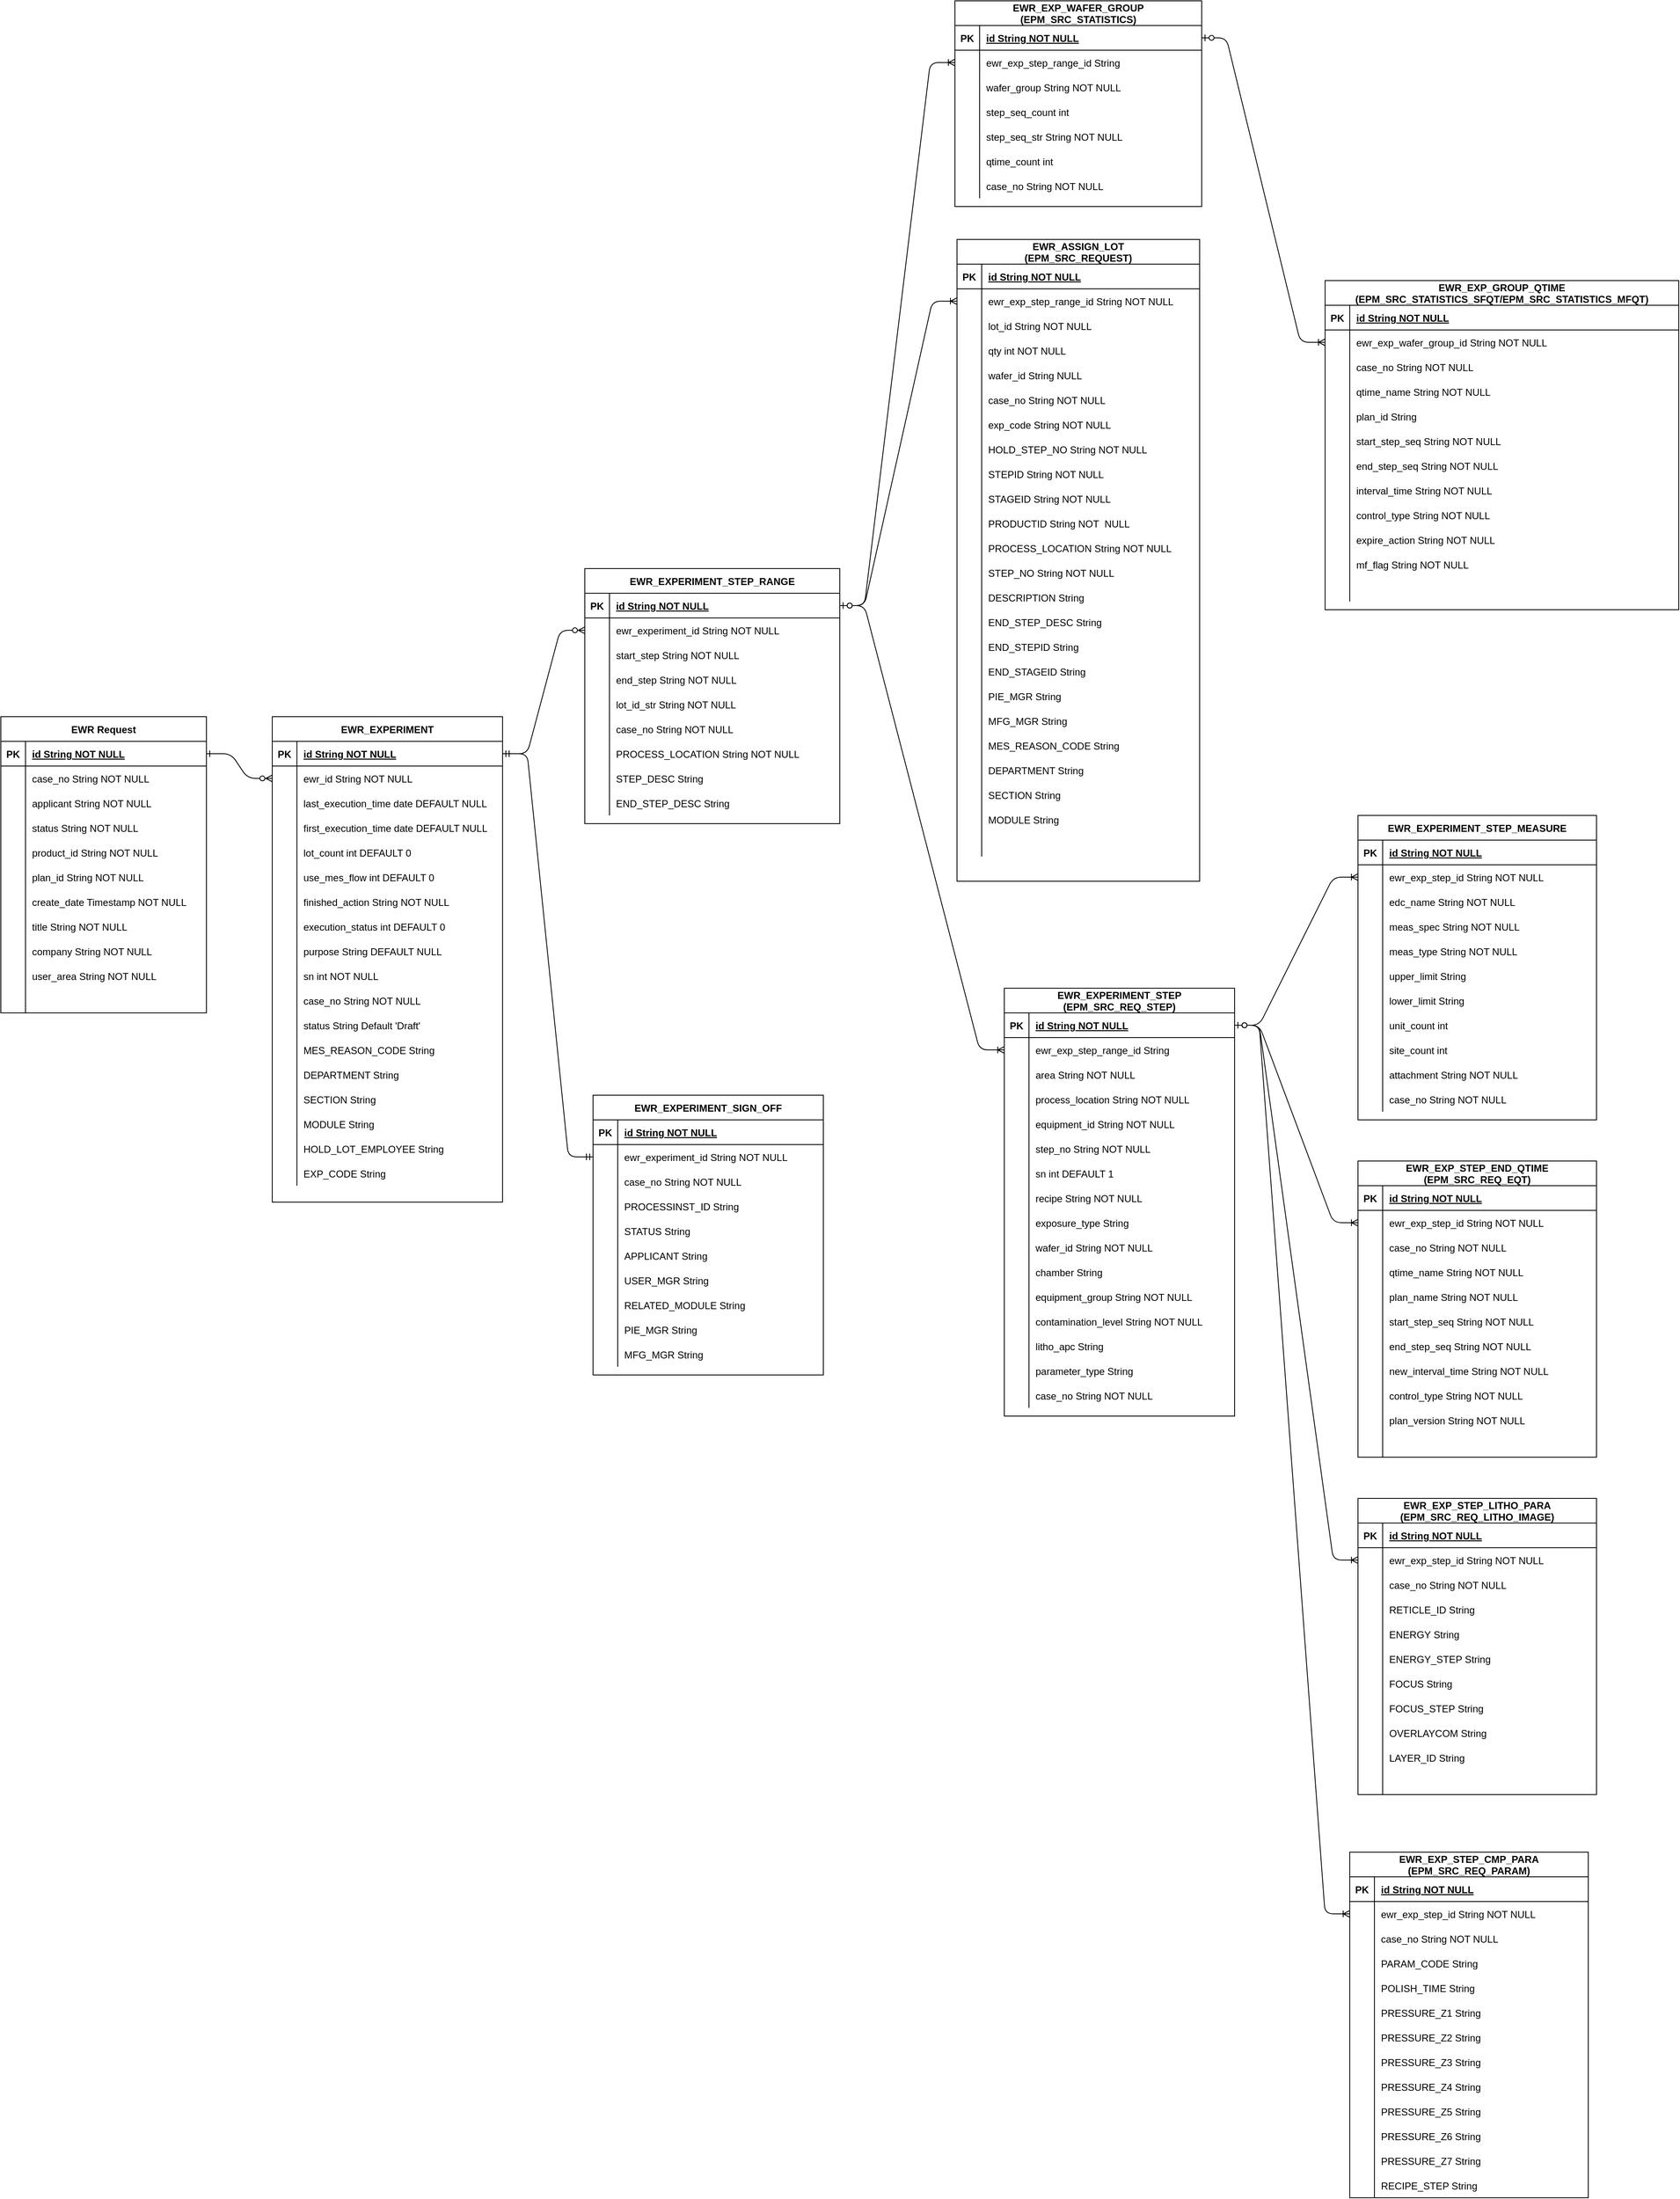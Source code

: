 <mxfile version="13.6.3" type="github"><diagram id="1Sy0_TXh9xAlmua2igls" name="Page-1"><mxGraphModel dx="1422" dy="763" grid="1" gridSize="10" guides="1" tooltips="1" connect="1" arrows="1" fold="1" page="1" pageScale="1" pageWidth="827" pageHeight="1169" math="0" shadow="0"><root><mxCell id="0"/><mxCell id="1" parent="0"/><mxCell id="8hqIu6tpNmQfpGZRK0oC-1" value="" style="edgeStyle=entityRelationEdgeStyle;endArrow=ERzeroToMany;startArrow=ERone;endFill=1;startFill=0;" parent="1" source="8hqIu6tpNmQfpGZRK0oC-246" target="8hqIu6tpNmQfpGZRK0oC-197" edge="1"><mxGeometry width="100" height="100" relative="1" as="geometry"><mxPoint x="260" y="1510" as="sourcePoint"/><mxPoint x="360" y="1410" as="targetPoint"/></mxGeometry></mxCell><mxCell id="8hqIu6tpNmQfpGZRK0oC-2" value="" style="edgeStyle=entityRelationEdgeStyle;endArrow=ERzeroToMany;startArrow=ERone;endFill=1;startFill=0;" parent="1" source="8hqIu6tpNmQfpGZRK0oC-194" target="8hqIu6tpNmQfpGZRK0oC-280" edge="1"><mxGeometry width="100" height="100" relative="1" as="geometry"><mxPoint x="450" y="970" as="sourcePoint"/><mxPoint x="510" y="995" as="targetPoint"/></mxGeometry></mxCell><mxCell id="8hqIu6tpNmQfpGZRK0oC-3" value="" style="edgeStyle=entityRelationEdgeStyle;fontSize=12;html=1;endArrow=ERoneToMany;startArrow=ERzeroToOne;" parent="1" source="8hqIu6tpNmQfpGZRK0oC-277" target="8hqIu6tpNmQfpGZRK0oC-122" edge="1"><mxGeometry width="100" height="100" relative="1" as="geometry"><mxPoint x="420" y="1420" as="sourcePoint"/><mxPoint x="520" y="1320" as="targetPoint"/></mxGeometry></mxCell><mxCell id="8hqIu6tpNmQfpGZRK0oC-4" value="" style="edgeStyle=entityRelationEdgeStyle;fontSize=12;html=1;endArrow=ERoneToMany;startArrow=ERzeroToOne;entryX=0;entryY=0.5;entryDx=0;entryDy=0;" parent="1" source="8hqIu6tpNmQfpGZRK0oC-277" target="8hqIu6tpNmQfpGZRK0oC-9" edge="1"><mxGeometry width="100" height="100" relative="1" as="geometry"><mxPoint x="200" y="1710" as="sourcePoint"/><mxPoint x="300" y="1610" as="targetPoint"/></mxGeometry></mxCell><mxCell id="8hqIu6tpNmQfpGZRK0oC-5" value="EWR_EXPERIMENT_STEP&#10;(EPM_SRC_REQ_STEP)" style="shape=table;startSize=30;container=1;collapsible=1;childLayout=tableLayout;fixedRows=1;rowLines=0;fontStyle=1;align=center;resizeLast=1;" parent="1" vertex="1" treatAsSingle="0"><mxGeometry x="1260" y="1240" width="280" height="520" as="geometry"><mxRectangle x="1210" y="450" width="180" height="30" as="alternateBounds"/></mxGeometry></mxCell><mxCell id="8hqIu6tpNmQfpGZRK0oC-6" value="" style="shape=partialRectangle;collapsible=0;dropTarget=0;pointerEvents=0;fillColor=none;top=0;left=0;bottom=1;right=0;points=[[0,0.5],[1,0.5]];portConstraint=eastwest;" parent="8hqIu6tpNmQfpGZRK0oC-5" vertex="1" treatAsSingle="0"><mxGeometry y="30" width="280" height="30" as="geometry"/></mxCell><mxCell id="8hqIu6tpNmQfpGZRK0oC-7" value="PK" style="shape=partialRectangle;connectable=0;fillColor=none;top=0;left=0;bottom=0;right=0;fontStyle=1;overflow=hidden;" parent="8hqIu6tpNmQfpGZRK0oC-6" vertex="1"><mxGeometry width="30" height="30" as="geometry"/></mxCell><mxCell id="8hqIu6tpNmQfpGZRK0oC-8" value="id String NOT NULL" style="shape=partialRectangle;connectable=0;fillColor=none;top=0;left=0;bottom=0;right=0;align=left;spacingLeft=6;fontStyle=5;overflow=hidden;" parent="8hqIu6tpNmQfpGZRK0oC-6" vertex="1"><mxGeometry x="30" width="250" height="30" as="geometry"/></mxCell><mxCell id="8hqIu6tpNmQfpGZRK0oC-9" value="" style="shape=partialRectangle;collapsible=0;dropTarget=0;pointerEvents=0;fillColor=none;top=0;left=0;bottom=0;right=0;points=[[0,0.5],[1,0.5]];portConstraint=eastwest;" parent="8hqIu6tpNmQfpGZRK0oC-5" vertex="1" treatAsSingle="0"><mxGeometry y="60" width="280" height="30" as="geometry"/></mxCell><mxCell id="8hqIu6tpNmQfpGZRK0oC-10" value="" style="shape=partialRectangle;connectable=0;fillColor=none;top=0;left=0;bottom=0;right=0;editable=1;overflow=hidden;" parent="8hqIu6tpNmQfpGZRK0oC-9" vertex="1"><mxGeometry width="30" height="30" as="geometry"/></mxCell><mxCell id="8hqIu6tpNmQfpGZRK0oC-11" value="ewr_exp_step_range_id String" style="shape=partialRectangle;connectable=0;fillColor=none;top=0;left=0;bottom=0;right=0;align=left;spacingLeft=6;overflow=hidden;" parent="8hqIu6tpNmQfpGZRK0oC-9" vertex="1"><mxGeometry x="30" width="250" height="30" as="geometry"/></mxCell><mxCell id="8hqIu6tpNmQfpGZRK0oC-12" value="" style="shape=partialRectangle;collapsible=0;dropTarget=0;pointerEvents=0;fillColor=none;top=0;left=0;bottom=0;right=0;points=[[0,0.5],[1,0.5]];portConstraint=eastwest;" parent="8hqIu6tpNmQfpGZRK0oC-5" vertex="1" treatAsSingle="0"><mxGeometry y="90" width="280" height="30" as="geometry"/></mxCell><mxCell id="8hqIu6tpNmQfpGZRK0oC-13" value="" style="shape=partialRectangle;connectable=0;fillColor=none;top=0;left=0;bottom=0;right=0;editable=1;overflow=hidden;" parent="8hqIu6tpNmQfpGZRK0oC-12" vertex="1"><mxGeometry width="30" height="30" as="geometry"/></mxCell><mxCell id="8hqIu6tpNmQfpGZRK0oC-14" value="area String NOT NULL" style="shape=partialRectangle;connectable=0;fillColor=none;top=0;left=0;bottom=0;right=0;align=left;spacingLeft=6;overflow=hidden;" parent="8hqIu6tpNmQfpGZRK0oC-12" vertex="1"><mxGeometry x="30" width="250" height="30" as="geometry"/></mxCell><mxCell id="8hqIu6tpNmQfpGZRK0oC-15" value="" style="shape=partialRectangle;collapsible=0;dropTarget=0;pointerEvents=0;fillColor=none;top=0;left=0;bottom=0;right=0;points=[[0,0.5],[1,0.5]];portConstraint=eastwest;" parent="8hqIu6tpNmQfpGZRK0oC-5" vertex="1" treatAsSingle="0"><mxGeometry y="120" width="280" height="30" as="geometry"/></mxCell><mxCell id="8hqIu6tpNmQfpGZRK0oC-16" value="" style="shape=partialRectangle;connectable=0;fillColor=none;top=0;left=0;bottom=0;right=0;editable=1;overflow=hidden;" parent="8hqIu6tpNmQfpGZRK0oC-15" vertex="1"><mxGeometry width="30" height="30" as="geometry"/></mxCell><mxCell id="8hqIu6tpNmQfpGZRK0oC-17" value="process_location String NOT NULL" style="shape=partialRectangle;connectable=0;fillColor=none;top=0;left=0;bottom=0;right=0;align=left;spacingLeft=6;overflow=hidden;" parent="8hqIu6tpNmQfpGZRK0oC-15" vertex="1"><mxGeometry x="30" width="250" height="30" as="geometry"/></mxCell><mxCell id="8hqIu6tpNmQfpGZRK0oC-18" style="shape=partialRectangle;collapsible=0;dropTarget=0;pointerEvents=0;fillColor=none;top=0;left=0;bottom=0;right=0;points=[[0,0.5],[1,0.5]];portConstraint=eastwest;" parent="8hqIu6tpNmQfpGZRK0oC-5" vertex="1" treatAsSingle="0"><mxGeometry y="150" width="280" height="30" as="geometry"/></mxCell><mxCell id="8hqIu6tpNmQfpGZRK0oC-19" style="shape=partialRectangle;connectable=0;fillColor=none;top=0;left=0;bottom=0;right=0;editable=1;overflow=hidden;" parent="8hqIu6tpNmQfpGZRK0oC-18" vertex="1"><mxGeometry width="30" height="30" as="geometry"/></mxCell><mxCell id="8hqIu6tpNmQfpGZRK0oC-20" value="equipment_id String NOT NULL" style="shape=partialRectangle;connectable=0;fillColor=none;top=0;left=0;bottom=0;right=0;align=left;spacingLeft=6;overflow=hidden;" parent="8hqIu6tpNmQfpGZRK0oC-18" vertex="1"><mxGeometry x="30" width="250" height="30" as="geometry"/></mxCell><mxCell id="8hqIu6tpNmQfpGZRK0oC-21" style="shape=partialRectangle;collapsible=0;dropTarget=0;pointerEvents=0;fillColor=none;top=0;left=0;bottom=0;right=0;points=[[0,0.5],[1,0.5]];portConstraint=eastwest;" parent="8hqIu6tpNmQfpGZRK0oC-5" vertex="1" treatAsSingle="0"><mxGeometry y="180" width="280" height="30" as="geometry"/></mxCell><mxCell id="8hqIu6tpNmQfpGZRK0oC-22" style="shape=partialRectangle;connectable=0;fillColor=none;top=0;left=0;bottom=0;right=0;editable=1;overflow=hidden;" parent="8hqIu6tpNmQfpGZRK0oC-21" vertex="1"><mxGeometry width="30" height="30" as="geometry"/></mxCell><mxCell id="8hqIu6tpNmQfpGZRK0oC-23" value="step_no String NOT NULL" style="shape=partialRectangle;connectable=0;fillColor=none;top=0;left=0;bottom=0;right=0;align=left;spacingLeft=6;overflow=hidden;" parent="8hqIu6tpNmQfpGZRK0oC-21" vertex="1"><mxGeometry x="30" width="250" height="30" as="geometry"/></mxCell><mxCell id="8hqIu6tpNmQfpGZRK0oC-24" style="shape=partialRectangle;collapsible=0;dropTarget=0;pointerEvents=0;fillColor=none;top=0;left=0;bottom=0;right=0;points=[[0,0.5],[1,0.5]];portConstraint=eastwest;" parent="8hqIu6tpNmQfpGZRK0oC-5" vertex="1" treatAsSingle="0"><mxGeometry y="210" width="280" height="30" as="geometry"/></mxCell><mxCell id="8hqIu6tpNmQfpGZRK0oC-25" style="shape=partialRectangle;connectable=0;fillColor=none;top=0;left=0;bottom=0;right=0;editable=1;overflow=hidden;" parent="8hqIu6tpNmQfpGZRK0oC-24" vertex="1"><mxGeometry width="30" height="30" as="geometry"/></mxCell><mxCell id="8hqIu6tpNmQfpGZRK0oC-26" value="sn int DEFAULT 1" style="shape=partialRectangle;connectable=0;fillColor=none;top=0;left=0;bottom=0;right=0;align=left;spacingLeft=6;overflow=hidden;" parent="8hqIu6tpNmQfpGZRK0oC-24" vertex="1"><mxGeometry x="30" width="250" height="30" as="geometry"/></mxCell><mxCell id="8hqIu6tpNmQfpGZRK0oC-27" style="shape=partialRectangle;collapsible=0;dropTarget=0;pointerEvents=0;fillColor=none;top=0;left=0;bottom=0;right=0;points=[[0,0.5],[1,0.5]];portConstraint=eastwest;" parent="8hqIu6tpNmQfpGZRK0oC-5" vertex="1" treatAsSingle="0"><mxGeometry y="240" width="280" height="30" as="geometry"/></mxCell><mxCell id="8hqIu6tpNmQfpGZRK0oC-28" style="shape=partialRectangle;connectable=0;fillColor=none;top=0;left=0;bottom=0;right=0;editable=1;overflow=hidden;" parent="8hqIu6tpNmQfpGZRK0oC-27" vertex="1"><mxGeometry width="30" height="30" as="geometry"/></mxCell><mxCell id="8hqIu6tpNmQfpGZRK0oC-29" value="recipe String NOT NULL" style="shape=partialRectangle;connectable=0;fillColor=none;top=0;left=0;bottom=0;right=0;align=left;spacingLeft=6;overflow=hidden;" parent="8hqIu6tpNmQfpGZRK0oC-27" vertex="1"><mxGeometry x="30" width="250" height="30" as="geometry"/></mxCell><mxCell id="8hqIu6tpNmQfpGZRK0oC-30" style="shape=partialRectangle;collapsible=0;dropTarget=0;pointerEvents=0;fillColor=none;top=0;left=0;bottom=0;right=0;points=[[0,0.5],[1,0.5]];portConstraint=eastwest;" parent="8hqIu6tpNmQfpGZRK0oC-5" vertex="1" treatAsSingle="0"><mxGeometry y="270" width="280" height="30" as="geometry"/></mxCell><mxCell id="8hqIu6tpNmQfpGZRK0oC-31" style="shape=partialRectangle;connectable=0;fillColor=none;top=0;left=0;bottom=0;right=0;editable=1;overflow=hidden;" parent="8hqIu6tpNmQfpGZRK0oC-30" vertex="1"><mxGeometry width="30" height="30" as="geometry"/></mxCell><mxCell id="8hqIu6tpNmQfpGZRK0oC-32" value="exposure_type String" style="shape=partialRectangle;connectable=0;fillColor=none;top=0;left=0;bottom=0;right=0;align=left;spacingLeft=6;overflow=hidden;" parent="8hqIu6tpNmQfpGZRK0oC-30" vertex="1"><mxGeometry x="30" width="250" height="30" as="geometry"/></mxCell><mxCell id="8hqIu6tpNmQfpGZRK0oC-33" style="shape=partialRectangle;collapsible=0;dropTarget=0;pointerEvents=0;fillColor=none;top=0;left=0;bottom=0;right=0;points=[[0,0.5],[1,0.5]];portConstraint=eastwest;" parent="8hqIu6tpNmQfpGZRK0oC-5" vertex="1" treatAsSingle="0"><mxGeometry y="300" width="280" height="30" as="geometry"/></mxCell><mxCell id="8hqIu6tpNmQfpGZRK0oC-34" style="shape=partialRectangle;connectable=0;fillColor=none;top=0;left=0;bottom=0;right=0;editable=1;overflow=hidden;" parent="8hqIu6tpNmQfpGZRK0oC-33" vertex="1"><mxGeometry width="30" height="30" as="geometry"/></mxCell><mxCell id="8hqIu6tpNmQfpGZRK0oC-35" value="wafer_id String NOT NULL" style="shape=partialRectangle;connectable=0;fillColor=none;top=0;left=0;bottom=0;right=0;align=left;spacingLeft=6;overflow=hidden;" parent="8hqIu6tpNmQfpGZRK0oC-33" vertex="1"><mxGeometry x="30" width="250" height="30" as="geometry"/></mxCell><mxCell id="8hqIu6tpNmQfpGZRK0oC-36" style="shape=partialRectangle;collapsible=0;dropTarget=0;pointerEvents=0;fillColor=none;top=0;left=0;bottom=0;right=0;points=[[0,0.5],[1,0.5]];portConstraint=eastwest;" parent="8hqIu6tpNmQfpGZRK0oC-5" vertex="1" treatAsSingle="0"><mxGeometry y="330" width="280" height="30" as="geometry"/></mxCell><mxCell id="8hqIu6tpNmQfpGZRK0oC-37" style="shape=partialRectangle;connectable=0;fillColor=none;top=0;left=0;bottom=0;right=0;editable=1;overflow=hidden;" parent="8hqIu6tpNmQfpGZRK0oC-36" vertex="1"><mxGeometry width="30" height="30" as="geometry"/></mxCell><mxCell id="8hqIu6tpNmQfpGZRK0oC-38" value="chamber String" style="shape=partialRectangle;connectable=0;fillColor=none;top=0;left=0;bottom=0;right=0;align=left;spacingLeft=6;overflow=hidden;" parent="8hqIu6tpNmQfpGZRK0oC-36" vertex="1"><mxGeometry x="30" width="250" height="30" as="geometry"/></mxCell><mxCell id="8hqIu6tpNmQfpGZRK0oC-39" style="shape=partialRectangle;collapsible=0;dropTarget=0;pointerEvents=0;fillColor=none;top=0;left=0;bottom=0;right=0;points=[[0,0.5],[1,0.5]];portConstraint=eastwest;" parent="8hqIu6tpNmQfpGZRK0oC-5" vertex="1" treatAsSingle="0"><mxGeometry y="360" width="280" height="30" as="geometry"/></mxCell><mxCell id="8hqIu6tpNmQfpGZRK0oC-40" style="shape=partialRectangle;connectable=0;fillColor=none;top=0;left=0;bottom=0;right=0;editable=1;overflow=hidden;" parent="8hqIu6tpNmQfpGZRK0oC-39" vertex="1"><mxGeometry width="30" height="30" as="geometry"/></mxCell><mxCell id="8hqIu6tpNmQfpGZRK0oC-41" value="equipment_group String NOT NULL" style="shape=partialRectangle;connectable=0;fillColor=none;top=0;left=0;bottom=0;right=0;align=left;spacingLeft=6;overflow=hidden;" parent="8hqIu6tpNmQfpGZRK0oC-39" vertex="1"><mxGeometry x="30" width="250" height="30" as="geometry"/></mxCell><mxCell id="8hqIu6tpNmQfpGZRK0oC-42" style="shape=partialRectangle;collapsible=0;dropTarget=0;pointerEvents=0;fillColor=none;top=0;left=0;bottom=0;right=0;points=[[0,0.5],[1,0.5]];portConstraint=eastwest;" parent="8hqIu6tpNmQfpGZRK0oC-5" vertex="1" treatAsSingle="0"><mxGeometry y="390" width="280" height="30" as="geometry"/></mxCell><mxCell id="8hqIu6tpNmQfpGZRK0oC-43" style="shape=partialRectangle;connectable=0;fillColor=none;top=0;left=0;bottom=0;right=0;editable=1;overflow=hidden;" parent="8hqIu6tpNmQfpGZRK0oC-42" vertex="1"><mxGeometry width="30" height="30" as="geometry"/></mxCell><mxCell id="8hqIu6tpNmQfpGZRK0oC-44" value="contamination_level String NOT NULL" style="shape=partialRectangle;connectable=0;fillColor=none;top=0;left=0;bottom=0;right=0;align=left;spacingLeft=6;overflow=hidden;" parent="8hqIu6tpNmQfpGZRK0oC-42" vertex="1"><mxGeometry x="30" width="250" height="30" as="geometry"/></mxCell><mxCell id="8hqIu6tpNmQfpGZRK0oC-45" style="shape=partialRectangle;collapsible=0;dropTarget=0;pointerEvents=0;fillColor=none;top=0;left=0;bottom=0;right=0;points=[[0,0.5],[1,0.5]];portConstraint=eastwest;" parent="8hqIu6tpNmQfpGZRK0oC-5" vertex="1" treatAsSingle="0"><mxGeometry y="420" width="280" height="30" as="geometry"/></mxCell><mxCell id="8hqIu6tpNmQfpGZRK0oC-46" style="shape=partialRectangle;connectable=0;fillColor=none;top=0;left=0;bottom=0;right=0;editable=1;overflow=hidden;" parent="8hqIu6tpNmQfpGZRK0oC-45" vertex="1"><mxGeometry width="30" height="30" as="geometry"/></mxCell><mxCell id="8hqIu6tpNmQfpGZRK0oC-47" value="litho_apc String" style="shape=partialRectangle;connectable=0;fillColor=none;top=0;left=0;bottom=0;right=0;align=left;spacingLeft=6;overflow=hidden;" parent="8hqIu6tpNmQfpGZRK0oC-45" vertex="1"><mxGeometry x="30" width="250" height="30" as="geometry"/></mxCell><mxCell id="8hqIu6tpNmQfpGZRK0oC-48" style="shape=partialRectangle;collapsible=0;dropTarget=0;pointerEvents=0;fillColor=none;top=0;left=0;bottom=0;right=0;points=[[0,0.5],[1,0.5]];portConstraint=eastwest;" parent="8hqIu6tpNmQfpGZRK0oC-5" vertex="1" treatAsSingle="0"><mxGeometry y="450" width="280" height="30" as="geometry"/></mxCell><mxCell id="8hqIu6tpNmQfpGZRK0oC-49" style="shape=partialRectangle;connectable=0;fillColor=none;top=0;left=0;bottom=0;right=0;editable=1;overflow=hidden;" parent="8hqIu6tpNmQfpGZRK0oC-48" vertex="1"><mxGeometry width="30" height="30" as="geometry"/></mxCell><mxCell id="8hqIu6tpNmQfpGZRK0oC-50" value="parameter_type String" style="shape=partialRectangle;connectable=0;fillColor=none;top=0;left=0;bottom=0;right=0;align=left;spacingLeft=6;overflow=hidden;" parent="8hqIu6tpNmQfpGZRK0oC-48" vertex="1"><mxGeometry x="30" width="250" height="30" as="geometry"/></mxCell><mxCell id="8hqIu6tpNmQfpGZRK0oC-51" style="shape=partialRectangle;collapsible=0;dropTarget=0;pointerEvents=0;fillColor=none;top=0;left=0;bottom=0;right=0;points=[[0,0.5],[1,0.5]];portConstraint=eastwest;" parent="8hqIu6tpNmQfpGZRK0oC-5" vertex="1" treatAsSingle="0"><mxGeometry y="480" width="280" height="30" as="geometry"/></mxCell><mxCell id="8hqIu6tpNmQfpGZRK0oC-52" style="shape=partialRectangle;connectable=0;fillColor=none;top=0;left=0;bottom=0;right=0;editable=1;overflow=hidden;" parent="8hqIu6tpNmQfpGZRK0oC-51" vertex="1"><mxGeometry width="30" height="30" as="geometry"/></mxCell><mxCell id="8hqIu6tpNmQfpGZRK0oC-53" value="case_no String NOT NULL" style="shape=partialRectangle;connectable=0;fillColor=none;top=0;left=0;bottom=0;right=0;align=left;spacingLeft=6;overflow=hidden;" parent="8hqIu6tpNmQfpGZRK0oC-51" vertex="1"><mxGeometry x="30" width="250" height="30" as="geometry"/></mxCell><mxCell id="8hqIu6tpNmQfpGZRK0oC-54" value="" style="edgeStyle=entityRelationEdgeStyle;fontSize=12;html=1;endArrow=ERoneToMany;startArrow=ERzeroToOne;exitX=1;exitY=0.5;exitDx=0;exitDy=0;entryX=0;entryY=0.5;entryDx=0;entryDy=0;" parent="1" source="8hqIu6tpNmQfpGZRK0oC-6" target="8hqIu6tpNmQfpGZRK0oC-339" edge="1"><mxGeometry width="100" height="100" relative="1" as="geometry"><mxPoint x="1620" y="1540" as="sourcePoint"/><mxPoint x="1720" y="1440" as="targetPoint"/></mxGeometry></mxCell><mxCell id="8hqIu6tpNmQfpGZRK0oC-55" value="" style="edgeStyle=entityRelationEdgeStyle;fontSize=12;html=1;endArrow=ERoneToMany;startArrow=ERzeroToOne;exitX=1;exitY=0.5;exitDx=0;exitDy=0;" parent="1" source="8hqIu6tpNmQfpGZRK0oC-277" target="8hqIu6tpNmQfpGZRK0oC-99" edge="1"><mxGeometry width="100" height="100" relative="1" as="geometry"><mxPoint x="1350" y="920" as="sourcePoint"/><mxPoint x="1450" y="820" as="targetPoint"/></mxGeometry></mxCell><mxCell id="8hqIu6tpNmQfpGZRK0oC-56" value="EWR_EXP_GROUP_QTIME&#10;(EPM_SRC_STATISTICS_SFQT/EPM_SRC_STATISTICS_MFQT)" style="shape=table;startSize=30;container=1;collapsible=1;childLayout=tableLayout;fixedRows=1;rowLines=0;fontStyle=1;align=center;resizeLast=1;" parent="1" vertex="1" treatAsSingle="0"><mxGeometry x="1650" y="380" width="430" height="400" as="geometry"><mxRectangle x="1600" y="-410" width="390" height="30" as="alternateBounds"/></mxGeometry></mxCell><mxCell id="8hqIu6tpNmQfpGZRK0oC-57" value="" style="shape=partialRectangle;collapsible=0;dropTarget=0;pointerEvents=0;fillColor=none;top=0;left=0;bottom=1;right=0;points=[[0,0.5],[1,0.5]];portConstraint=eastwest;" parent="8hqIu6tpNmQfpGZRK0oC-56" vertex="1" treatAsSingle="0"><mxGeometry y="30" width="430" height="30" as="geometry"/></mxCell><mxCell id="8hqIu6tpNmQfpGZRK0oC-58" value="PK" style="shape=partialRectangle;connectable=0;fillColor=none;top=0;left=0;bottom=0;right=0;fontStyle=1;overflow=hidden;" parent="8hqIu6tpNmQfpGZRK0oC-57" vertex="1"><mxGeometry width="30" height="30" as="geometry"/></mxCell><mxCell id="8hqIu6tpNmQfpGZRK0oC-59" value="id String NOT NULL" style="shape=partialRectangle;connectable=0;fillColor=none;top=0;left=0;bottom=0;right=0;align=left;spacingLeft=6;fontStyle=5;overflow=hidden;" parent="8hqIu6tpNmQfpGZRK0oC-57" vertex="1"><mxGeometry x="30" width="400" height="30" as="geometry"/></mxCell><mxCell id="8hqIu6tpNmQfpGZRK0oC-60" value="" style="shape=partialRectangle;collapsible=0;dropTarget=0;pointerEvents=0;fillColor=none;top=0;left=0;bottom=0;right=0;points=[[0,0.5],[1,0.5]];portConstraint=eastwest;" parent="8hqIu6tpNmQfpGZRK0oC-56" vertex="1" treatAsSingle="0"><mxGeometry y="60" width="430" height="30" as="geometry"/></mxCell><mxCell id="8hqIu6tpNmQfpGZRK0oC-61" value="" style="shape=partialRectangle;connectable=0;fillColor=none;top=0;left=0;bottom=0;right=0;editable=1;overflow=hidden;" parent="8hqIu6tpNmQfpGZRK0oC-60" vertex="1"><mxGeometry width="30" height="30" as="geometry"/></mxCell><mxCell id="8hqIu6tpNmQfpGZRK0oC-62" value="ewr_exp_wafer_group_id String NOT NULL" style="shape=partialRectangle;connectable=0;fillColor=none;top=0;left=0;bottom=0;right=0;align=left;spacingLeft=6;overflow=hidden;" parent="8hqIu6tpNmQfpGZRK0oC-60" vertex="1"><mxGeometry x="30" width="400" height="30" as="geometry"/></mxCell><mxCell id="8hqIu6tpNmQfpGZRK0oC-63" value="" style="shape=partialRectangle;collapsible=0;dropTarget=0;pointerEvents=0;fillColor=none;top=0;left=0;bottom=0;right=0;points=[[0,0.5],[1,0.5]];portConstraint=eastwest;" parent="8hqIu6tpNmQfpGZRK0oC-56" vertex="1" treatAsSingle="0"><mxGeometry y="90" width="430" height="30" as="geometry"/></mxCell><mxCell id="8hqIu6tpNmQfpGZRK0oC-64" value="" style="shape=partialRectangle;connectable=0;fillColor=none;top=0;left=0;bottom=0;right=0;editable=1;overflow=hidden;" parent="8hqIu6tpNmQfpGZRK0oC-63" vertex="1"><mxGeometry width="30" height="30" as="geometry"/></mxCell><mxCell id="8hqIu6tpNmQfpGZRK0oC-65" value="case_no String NOT NULL" style="shape=partialRectangle;connectable=0;fillColor=none;top=0;left=0;bottom=0;right=0;align=left;spacingLeft=6;overflow=hidden;" parent="8hqIu6tpNmQfpGZRK0oC-63" vertex="1"><mxGeometry x="30" width="400" height="30" as="geometry"/></mxCell><mxCell id="8hqIu6tpNmQfpGZRK0oC-66" value="" style="shape=partialRectangle;collapsible=0;dropTarget=0;pointerEvents=0;fillColor=none;top=0;left=0;bottom=0;right=0;points=[[0,0.5],[1,0.5]];portConstraint=eastwest;" parent="8hqIu6tpNmQfpGZRK0oC-56" vertex="1" treatAsSingle="0"><mxGeometry y="120" width="430" height="30" as="geometry"/></mxCell><mxCell id="8hqIu6tpNmQfpGZRK0oC-67" value="" style="shape=partialRectangle;connectable=0;fillColor=none;top=0;left=0;bottom=0;right=0;editable=1;overflow=hidden;" parent="8hqIu6tpNmQfpGZRK0oC-66" vertex="1"><mxGeometry width="30" height="30" as="geometry"/></mxCell><mxCell id="8hqIu6tpNmQfpGZRK0oC-68" value="qtime_name String NOT NULL" style="shape=partialRectangle;connectable=0;fillColor=none;top=0;left=0;bottom=0;right=0;align=left;spacingLeft=6;overflow=hidden;" parent="8hqIu6tpNmQfpGZRK0oC-66" vertex="1"><mxGeometry x="30" width="400" height="30" as="geometry"/></mxCell><mxCell id="8hqIu6tpNmQfpGZRK0oC-69" style="shape=partialRectangle;collapsible=0;dropTarget=0;pointerEvents=0;fillColor=none;top=0;left=0;bottom=0;right=0;points=[[0,0.5],[1,0.5]];portConstraint=eastwest;" parent="8hqIu6tpNmQfpGZRK0oC-56" vertex="1" treatAsSingle="0"><mxGeometry y="150" width="430" height="30" as="geometry"/></mxCell><mxCell id="8hqIu6tpNmQfpGZRK0oC-70" style="shape=partialRectangle;connectable=0;fillColor=none;top=0;left=0;bottom=0;right=0;editable=1;overflow=hidden;" parent="8hqIu6tpNmQfpGZRK0oC-69" vertex="1"><mxGeometry width="30" height="30" as="geometry"/></mxCell><mxCell id="8hqIu6tpNmQfpGZRK0oC-71" value="plan_id String" style="shape=partialRectangle;connectable=0;fillColor=none;top=0;left=0;bottom=0;right=0;align=left;spacingLeft=6;overflow=hidden;" parent="8hqIu6tpNmQfpGZRK0oC-69" vertex="1"><mxGeometry x="30" width="400" height="30" as="geometry"/></mxCell><mxCell id="8hqIu6tpNmQfpGZRK0oC-72" style="shape=partialRectangle;collapsible=0;dropTarget=0;pointerEvents=0;fillColor=none;top=0;left=0;bottom=0;right=0;points=[[0,0.5],[1,0.5]];portConstraint=eastwest;" parent="8hqIu6tpNmQfpGZRK0oC-56" vertex="1" treatAsSingle="0"><mxGeometry y="180" width="430" height="30" as="geometry"/></mxCell><mxCell id="8hqIu6tpNmQfpGZRK0oC-73" style="shape=partialRectangle;connectable=0;fillColor=none;top=0;left=0;bottom=0;right=0;editable=1;overflow=hidden;" parent="8hqIu6tpNmQfpGZRK0oC-72" vertex="1"><mxGeometry width="30" height="30" as="geometry"/></mxCell><mxCell id="8hqIu6tpNmQfpGZRK0oC-74" value="start_step_seq String NOT NULL" style="shape=partialRectangle;connectable=0;fillColor=none;top=0;left=0;bottom=0;right=0;align=left;spacingLeft=6;overflow=hidden;" parent="8hqIu6tpNmQfpGZRK0oC-72" vertex="1"><mxGeometry x="30" width="400" height="30" as="geometry"/></mxCell><mxCell id="8hqIu6tpNmQfpGZRK0oC-75" style="shape=partialRectangle;collapsible=0;dropTarget=0;pointerEvents=0;fillColor=none;top=0;left=0;bottom=0;right=0;points=[[0,0.5],[1,0.5]];portConstraint=eastwest;" parent="8hqIu6tpNmQfpGZRK0oC-56" vertex="1" treatAsSingle="0"><mxGeometry y="210" width="430" height="30" as="geometry"/></mxCell><mxCell id="8hqIu6tpNmQfpGZRK0oC-76" style="shape=partialRectangle;connectable=0;fillColor=none;top=0;left=0;bottom=0;right=0;editable=1;overflow=hidden;" parent="8hqIu6tpNmQfpGZRK0oC-75" vertex="1"><mxGeometry width="30" height="30" as="geometry"/></mxCell><mxCell id="8hqIu6tpNmQfpGZRK0oC-77" value="end_step_seq String NOT NULL" style="shape=partialRectangle;connectable=0;fillColor=none;top=0;left=0;bottom=0;right=0;align=left;spacingLeft=6;overflow=hidden;" parent="8hqIu6tpNmQfpGZRK0oC-75" vertex="1"><mxGeometry x="30" width="400" height="30" as="geometry"/></mxCell><mxCell id="8hqIu6tpNmQfpGZRK0oC-78" style="shape=partialRectangle;collapsible=0;dropTarget=0;pointerEvents=0;fillColor=none;top=0;left=0;bottom=0;right=0;points=[[0,0.5],[1,0.5]];portConstraint=eastwest;" parent="8hqIu6tpNmQfpGZRK0oC-56" vertex="1" treatAsSingle="0"><mxGeometry y="240" width="430" height="30" as="geometry"/></mxCell><mxCell id="8hqIu6tpNmQfpGZRK0oC-79" style="shape=partialRectangle;connectable=0;fillColor=none;top=0;left=0;bottom=0;right=0;editable=1;overflow=hidden;" parent="8hqIu6tpNmQfpGZRK0oC-78" vertex="1"><mxGeometry width="30" height="30" as="geometry"/></mxCell><mxCell id="8hqIu6tpNmQfpGZRK0oC-80" value="interval_time String NOT NULL" style="shape=partialRectangle;connectable=0;fillColor=none;top=0;left=0;bottom=0;right=0;align=left;spacingLeft=6;overflow=hidden;" parent="8hqIu6tpNmQfpGZRK0oC-78" vertex="1"><mxGeometry x="30" width="400" height="30" as="geometry"/></mxCell><mxCell id="8hqIu6tpNmQfpGZRK0oC-81" style="shape=partialRectangle;collapsible=0;dropTarget=0;pointerEvents=0;fillColor=none;top=0;left=0;bottom=0;right=0;points=[[0,0.5],[1,0.5]];portConstraint=eastwest;" parent="8hqIu6tpNmQfpGZRK0oC-56" vertex="1" treatAsSingle="0"><mxGeometry y="270" width="430" height="30" as="geometry"/></mxCell><mxCell id="8hqIu6tpNmQfpGZRK0oC-82" style="shape=partialRectangle;connectable=0;fillColor=none;top=0;left=0;bottom=0;right=0;editable=1;overflow=hidden;" parent="8hqIu6tpNmQfpGZRK0oC-81" vertex="1"><mxGeometry width="30" height="30" as="geometry"/></mxCell><mxCell id="8hqIu6tpNmQfpGZRK0oC-83" value="control_type String NOT NULL" style="shape=partialRectangle;connectable=0;fillColor=none;top=0;left=0;bottom=0;right=0;align=left;spacingLeft=6;overflow=hidden;" parent="8hqIu6tpNmQfpGZRK0oC-81" vertex="1"><mxGeometry x="30" width="400" height="30" as="geometry"/></mxCell><mxCell id="8hqIu6tpNmQfpGZRK0oC-84" style="shape=partialRectangle;collapsible=0;dropTarget=0;pointerEvents=0;fillColor=none;top=0;left=0;bottom=0;right=0;points=[[0,0.5],[1,0.5]];portConstraint=eastwest;" parent="8hqIu6tpNmQfpGZRK0oC-56" vertex="1" treatAsSingle="0"><mxGeometry y="300" width="430" height="30" as="geometry"/></mxCell><mxCell id="8hqIu6tpNmQfpGZRK0oC-85" style="shape=partialRectangle;connectable=0;fillColor=none;top=0;left=0;bottom=0;right=0;editable=1;overflow=hidden;" parent="8hqIu6tpNmQfpGZRK0oC-84" vertex="1"><mxGeometry width="30" height="30" as="geometry"/></mxCell><mxCell id="8hqIu6tpNmQfpGZRK0oC-86" value="expire_action String NOT NULL" style="shape=partialRectangle;connectable=0;fillColor=none;top=0;left=0;bottom=0;right=0;align=left;spacingLeft=6;overflow=hidden;" parent="8hqIu6tpNmQfpGZRK0oC-84" vertex="1"><mxGeometry x="30" width="400" height="30" as="geometry"/></mxCell><mxCell id="8hqIu6tpNmQfpGZRK0oC-87" style="shape=partialRectangle;collapsible=0;dropTarget=0;pointerEvents=0;fillColor=none;top=0;left=0;bottom=0;right=0;points=[[0,0.5],[1,0.5]];portConstraint=eastwest;" parent="8hqIu6tpNmQfpGZRK0oC-56" vertex="1" treatAsSingle="0"><mxGeometry y="330" width="430" height="30" as="geometry"/></mxCell><mxCell id="8hqIu6tpNmQfpGZRK0oC-88" style="shape=partialRectangle;connectable=0;fillColor=none;top=0;left=0;bottom=0;right=0;editable=1;overflow=hidden;" parent="8hqIu6tpNmQfpGZRK0oC-87" vertex="1"><mxGeometry width="30" height="30" as="geometry"/></mxCell><mxCell id="8hqIu6tpNmQfpGZRK0oC-89" value="mf_flag String NOT NULL" style="shape=partialRectangle;connectable=0;fillColor=none;top=0;left=0;bottom=0;right=0;align=left;spacingLeft=6;overflow=hidden;" parent="8hqIu6tpNmQfpGZRK0oC-87" vertex="1"><mxGeometry x="30" width="400" height="30" as="geometry"/></mxCell><mxCell id="8hqIu6tpNmQfpGZRK0oC-90" style="shape=partialRectangle;collapsible=0;dropTarget=0;pointerEvents=0;fillColor=none;top=0;left=0;bottom=0;right=0;points=[[0,0.5],[1,0.5]];portConstraint=eastwest;" parent="8hqIu6tpNmQfpGZRK0oC-56" vertex="1" treatAsSingle="0"><mxGeometry y="360" width="430" height="30" as="geometry"/></mxCell><mxCell id="8hqIu6tpNmQfpGZRK0oC-91" style="shape=partialRectangle;connectable=0;fillColor=none;top=0;left=0;bottom=0;right=0;editable=1;overflow=hidden;" parent="8hqIu6tpNmQfpGZRK0oC-90" vertex="1"><mxGeometry width="30" height="30" as="geometry"/></mxCell><mxCell id="8hqIu6tpNmQfpGZRK0oC-92" style="shape=partialRectangle;connectable=0;fillColor=none;top=0;left=0;bottom=0;right=0;align=left;spacingLeft=6;overflow=hidden;" parent="8hqIu6tpNmQfpGZRK0oC-90" vertex="1"><mxGeometry x="30" width="400" height="30" as="geometry"/></mxCell><mxCell id="8hqIu6tpNmQfpGZRK0oC-93" value="" style="edgeStyle=entityRelationEdgeStyle;fontSize=12;html=1;endArrow=ERoneToMany;startArrow=ERzeroToOne;exitX=1;exitY=0.5;exitDx=0;exitDy=0;entryX=0;entryY=0.5;entryDx=0;entryDy=0;" parent="1" source="8hqIu6tpNmQfpGZRK0oC-96" target="8hqIu6tpNmQfpGZRK0oC-60" edge="1"><mxGeometry width="100" height="100" relative="1" as="geometry"><mxPoint x="1640" y="650" as="sourcePoint"/><mxPoint x="1740" y="550" as="targetPoint"/></mxGeometry></mxCell><mxCell id="8hqIu6tpNmQfpGZRK0oC-94" value="" style="edgeStyle=entityRelationEdgeStyle;fontSize=12;html=1;endArrow=ERoneToMany;startArrow=ERzeroToOne;exitX=1;exitY=0.5;exitDx=0;exitDy=0;entryX=0;entryY=0.5;entryDx=0;entryDy=0;" parent="1" source="8hqIu6tpNmQfpGZRK0oC-6" target="8hqIu6tpNmQfpGZRK0oC-373" edge="1"><mxGeometry width="100" height="100" relative="1" as="geometry"><mxPoint x="1700" y="1600" as="sourcePoint"/><mxPoint x="1800" y="1500" as="targetPoint"/></mxGeometry></mxCell><mxCell id="8hqIu6tpNmQfpGZRK0oC-95" value="EWR_EXP_WAFER_GROUP&#10;(EPM_SRC_STATISTICS)" style="shape=table;startSize=30;container=1;collapsible=1;childLayout=tableLayout;fixedRows=1;rowLines=0;fontStyle=1;align=center;resizeLast=1;" parent="1" vertex="1" treatAsSingle="0"><mxGeometry x="1200" y="40" width="300" height="250" as="geometry"><mxRectangle x="1170" y="-290" width="190" height="30" as="alternateBounds"/></mxGeometry></mxCell><mxCell id="8hqIu6tpNmQfpGZRK0oC-96" value="" style="shape=partialRectangle;collapsible=0;dropTarget=0;pointerEvents=0;fillColor=none;top=0;left=0;bottom=1;right=0;points=[[0,0.5],[1,0.5]];portConstraint=eastwest;" parent="8hqIu6tpNmQfpGZRK0oC-95" vertex="1" treatAsSingle="0"><mxGeometry y="30" width="300" height="30" as="geometry"/></mxCell><mxCell id="8hqIu6tpNmQfpGZRK0oC-97" value="PK" style="shape=partialRectangle;connectable=0;fillColor=none;top=0;left=0;bottom=0;right=0;fontStyle=1;overflow=hidden;" parent="8hqIu6tpNmQfpGZRK0oC-96" vertex="1"><mxGeometry width="30" height="30" as="geometry"/></mxCell><mxCell id="8hqIu6tpNmQfpGZRK0oC-98" value="id String NOT NULL" style="shape=partialRectangle;connectable=0;fillColor=none;top=0;left=0;bottom=0;right=0;align=left;spacingLeft=6;fontStyle=5;overflow=hidden;" parent="8hqIu6tpNmQfpGZRK0oC-96" vertex="1"><mxGeometry x="30" width="270" height="30" as="geometry"/></mxCell><mxCell id="8hqIu6tpNmQfpGZRK0oC-99" value="" style="shape=partialRectangle;collapsible=0;dropTarget=0;pointerEvents=0;fillColor=none;top=0;left=0;bottom=0;right=0;points=[[0,0.5],[1,0.5]];portConstraint=eastwest;" parent="8hqIu6tpNmQfpGZRK0oC-95" vertex="1" treatAsSingle="0"><mxGeometry y="60" width="300" height="30" as="geometry"/></mxCell><mxCell id="8hqIu6tpNmQfpGZRK0oC-100" value="" style="shape=partialRectangle;connectable=0;fillColor=none;top=0;left=0;bottom=0;right=0;editable=1;overflow=hidden;" parent="8hqIu6tpNmQfpGZRK0oC-99" vertex="1"><mxGeometry width="30" height="30" as="geometry"/></mxCell><mxCell id="8hqIu6tpNmQfpGZRK0oC-101" value="ewr_exp_step_range_id String" style="shape=partialRectangle;connectable=0;fillColor=none;top=0;left=0;bottom=0;right=0;align=left;spacingLeft=6;overflow=hidden;" parent="8hqIu6tpNmQfpGZRK0oC-99" vertex="1"><mxGeometry x="30" width="270" height="30" as="geometry"/></mxCell><mxCell id="8hqIu6tpNmQfpGZRK0oC-102" value="" style="shape=partialRectangle;collapsible=0;dropTarget=0;pointerEvents=0;fillColor=none;top=0;left=0;bottom=0;right=0;points=[[0,0.5],[1,0.5]];portConstraint=eastwest;" parent="8hqIu6tpNmQfpGZRK0oC-95" vertex="1" treatAsSingle="0"><mxGeometry y="90" width="300" height="30" as="geometry"/></mxCell><mxCell id="8hqIu6tpNmQfpGZRK0oC-103" value="" style="shape=partialRectangle;connectable=0;fillColor=none;top=0;left=0;bottom=0;right=0;editable=1;overflow=hidden;" parent="8hqIu6tpNmQfpGZRK0oC-102" vertex="1"><mxGeometry width="30" height="30" as="geometry"/></mxCell><mxCell id="8hqIu6tpNmQfpGZRK0oC-104" value="wafer_group String NOT NULL" style="shape=partialRectangle;connectable=0;fillColor=none;top=0;left=0;bottom=0;right=0;align=left;spacingLeft=6;overflow=hidden;" parent="8hqIu6tpNmQfpGZRK0oC-102" vertex="1"><mxGeometry x="30" width="270" height="30" as="geometry"/></mxCell><mxCell id="8hqIu6tpNmQfpGZRK0oC-105" value="" style="shape=partialRectangle;collapsible=0;dropTarget=0;pointerEvents=0;fillColor=none;top=0;left=0;bottom=0;right=0;points=[[0,0.5],[1,0.5]];portConstraint=eastwest;" parent="8hqIu6tpNmQfpGZRK0oC-95" vertex="1" treatAsSingle="0"><mxGeometry y="120" width="300" height="30" as="geometry"/></mxCell><mxCell id="8hqIu6tpNmQfpGZRK0oC-106" value="" style="shape=partialRectangle;connectable=0;fillColor=none;top=0;left=0;bottom=0;right=0;editable=1;overflow=hidden;" parent="8hqIu6tpNmQfpGZRK0oC-105" vertex="1"><mxGeometry width="30" height="30" as="geometry"/></mxCell><mxCell id="8hqIu6tpNmQfpGZRK0oC-107" value="step_seq_count int" style="shape=partialRectangle;connectable=0;fillColor=none;top=0;left=0;bottom=0;right=0;align=left;spacingLeft=6;overflow=hidden;" parent="8hqIu6tpNmQfpGZRK0oC-105" vertex="1"><mxGeometry x="30" width="270" height="30" as="geometry"/></mxCell><mxCell id="8hqIu6tpNmQfpGZRK0oC-108" style="shape=partialRectangle;collapsible=0;dropTarget=0;pointerEvents=0;fillColor=none;top=0;left=0;bottom=0;right=0;points=[[0,0.5],[1,0.5]];portConstraint=eastwest;" parent="8hqIu6tpNmQfpGZRK0oC-95" vertex="1" treatAsSingle="0"><mxGeometry y="150" width="300" height="30" as="geometry"/></mxCell><mxCell id="8hqIu6tpNmQfpGZRK0oC-109" style="shape=partialRectangle;connectable=0;fillColor=none;top=0;left=0;bottom=0;right=0;editable=1;overflow=hidden;" parent="8hqIu6tpNmQfpGZRK0oC-108" vertex="1"><mxGeometry width="30" height="30" as="geometry"/></mxCell><mxCell id="8hqIu6tpNmQfpGZRK0oC-110" value="step_seq_str String NOT NULL" style="shape=partialRectangle;connectable=0;fillColor=none;top=0;left=0;bottom=0;right=0;align=left;spacingLeft=6;overflow=hidden;" parent="8hqIu6tpNmQfpGZRK0oC-108" vertex="1"><mxGeometry x="30" width="270" height="30" as="geometry"/></mxCell><mxCell id="8hqIu6tpNmQfpGZRK0oC-111" style="shape=partialRectangle;collapsible=0;dropTarget=0;pointerEvents=0;fillColor=none;top=0;left=0;bottom=0;right=0;points=[[0,0.5],[1,0.5]];portConstraint=eastwest;" parent="8hqIu6tpNmQfpGZRK0oC-95" vertex="1" treatAsSingle="0"><mxGeometry y="180" width="300" height="30" as="geometry"/></mxCell><mxCell id="8hqIu6tpNmQfpGZRK0oC-112" style="shape=partialRectangle;connectable=0;fillColor=none;top=0;left=0;bottom=0;right=0;editable=1;overflow=hidden;" parent="8hqIu6tpNmQfpGZRK0oC-111" vertex="1"><mxGeometry width="30" height="30" as="geometry"/></mxCell><mxCell id="8hqIu6tpNmQfpGZRK0oC-113" value="qtime_count int" style="shape=partialRectangle;connectable=0;fillColor=none;top=0;left=0;bottom=0;right=0;align=left;spacingLeft=6;overflow=hidden;" parent="8hqIu6tpNmQfpGZRK0oC-111" vertex="1"><mxGeometry x="30" width="270" height="30" as="geometry"/></mxCell><mxCell id="8hqIu6tpNmQfpGZRK0oC-114" style="shape=partialRectangle;collapsible=0;dropTarget=0;pointerEvents=0;fillColor=none;top=0;left=0;bottom=0;right=0;points=[[0,0.5],[1,0.5]];portConstraint=eastwest;" parent="8hqIu6tpNmQfpGZRK0oC-95" vertex="1" treatAsSingle="0"><mxGeometry y="210" width="300" height="30" as="geometry"/></mxCell><mxCell id="8hqIu6tpNmQfpGZRK0oC-115" style="shape=partialRectangle;connectable=0;fillColor=none;top=0;left=0;bottom=0;right=0;editable=1;overflow=hidden;" parent="8hqIu6tpNmQfpGZRK0oC-114" vertex="1"><mxGeometry width="30" height="30" as="geometry"/></mxCell><mxCell id="8hqIu6tpNmQfpGZRK0oC-116" value="case_no String NOT NULL" style="shape=partialRectangle;connectable=0;fillColor=none;top=0;left=0;bottom=0;right=0;align=left;spacingLeft=6;overflow=hidden;" parent="8hqIu6tpNmQfpGZRK0oC-114" vertex="1"><mxGeometry x="30" width="270" height="30" as="geometry"/></mxCell><mxCell id="8hqIu6tpNmQfpGZRK0oC-117" value="" style="edgeStyle=entityRelationEdgeStyle;fontSize=12;html=1;endArrow=ERoneToMany;startArrow=ERzeroToOne;exitX=1;exitY=0.5;exitDx=0;exitDy=0;entryX=0;entryY=0.5;entryDx=0;entryDy=0;" parent="1" source="8hqIu6tpNmQfpGZRK0oC-6" target="8hqIu6tpNmQfpGZRK0oC-407" edge="1"><mxGeometry width="100" height="100" relative="1" as="geometry"><mxPoint x="1550" y="1590" as="sourcePoint"/><mxPoint x="1650" y="1490" as="targetPoint"/></mxGeometry></mxCell><mxCell id="8hqIu6tpNmQfpGZRK0oC-118" value="EWR_ASSIGN_LOT&#10;(EPM_SRC_REQUEST)" style="shape=table;startSize=30;container=1;collapsible=1;childLayout=tableLayout;fixedRows=1;rowLines=0;fontStyle=1;align=center;resizeLast=1;" parent="1" vertex="1" treatAsSingle="0"><mxGeometry x="1202.5" y="330" width="295" height="780" as="geometry"><mxRectangle x="395" y="530" width="140" height="30" as="alternateBounds"/></mxGeometry></mxCell><mxCell id="8hqIu6tpNmQfpGZRK0oC-119" value="" style="shape=partialRectangle;collapsible=0;dropTarget=0;pointerEvents=0;fillColor=none;top=0;left=0;bottom=1;right=0;points=[[0,0.5],[1,0.5]];portConstraint=eastwest;" parent="8hqIu6tpNmQfpGZRK0oC-118" vertex="1" treatAsSingle="0"><mxGeometry y="30" width="295" height="30" as="geometry"/></mxCell><mxCell id="8hqIu6tpNmQfpGZRK0oC-120" value="PK" style="shape=partialRectangle;connectable=0;fillColor=none;top=0;left=0;bottom=0;right=0;fontStyle=1;overflow=hidden;" parent="8hqIu6tpNmQfpGZRK0oC-119" vertex="1"><mxGeometry width="30" height="30" as="geometry"/></mxCell><mxCell id="8hqIu6tpNmQfpGZRK0oC-121" value="id String NOT NULL" style="shape=partialRectangle;connectable=0;fillColor=none;top=0;left=0;bottom=0;right=0;align=left;spacingLeft=6;fontStyle=5;overflow=hidden;" parent="8hqIu6tpNmQfpGZRK0oC-119" vertex="1"><mxGeometry x="30" width="265" height="30" as="geometry"/></mxCell><mxCell id="8hqIu6tpNmQfpGZRK0oC-122" value="" style="shape=partialRectangle;collapsible=0;dropTarget=0;pointerEvents=0;fillColor=none;top=0;left=0;bottom=0;right=0;points=[[0,0.5],[1,0.5]];portConstraint=eastwest;" parent="8hqIu6tpNmQfpGZRK0oC-118" vertex="1" treatAsSingle="0"><mxGeometry y="60" width="295" height="30" as="geometry"/></mxCell><mxCell id="8hqIu6tpNmQfpGZRK0oC-123" value="" style="shape=partialRectangle;connectable=0;fillColor=none;top=0;left=0;bottom=0;right=0;editable=1;overflow=hidden;" parent="8hqIu6tpNmQfpGZRK0oC-122" vertex="1"><mxGeometry width="30" height="30" as="geometry"/></mxCell><mxCell id="8hqIu6tpNmQfpGZRK0oC-124" value="ewr_exp_step_range_id String NOT NULL" style="shape=partialRectangle;connectable=0;fillColor=none;top=0;left=0;bottom=0;right=0;align=left;spacingLeft=6;overflow=hidden;" parent="8hqIu6tpNmQfpGZRK0oC-122" vertex="1"><mxGeometry x="30" width="265" height="30" as="geometry"/></mxCell><mxCell id="8hqIu6tpNmQfpGZRK0oC-125" value="" style="shape=partialRectangle;collapsible=0;dropTarget=0;pointerEvents=0;fillColor=none;top=0;left=0;bottom=0;right=0;points=[[0,0.5],[1,0.5]];portConstraint=eastwest;" parent="8hqIu6tpNmQfpGZRK0oC-118" vertex="1" treatAsSingle="0"><mxGeometry y="90" width="295" height="30" as="geometry"/></mxCell><mxCell id="8hqIu6tpNmQfpGZRK0oC-126" value="" style="shape=partialRectangle;connectable=0;fillColor=none;top=0;left=0;bottom=0;right=0;editable=1;overflow=hidden;" parent="8hqIu6tpNmQfpGZRK0oC-125" vertex="1"><mxGeometry width="30" height="30" as="geometry"/></mxCell><mxCell id="8hqIu6tpNmQfpGZRK0oC-127" value="lot_id String NOT NULL" style="shape=partialRectangle;connectable=0;fillColor=none;top=0;left=0;bottom=0;right=0;align=left;spacingLeft=6;overflow=hidden;" parent="8hqIu6tpNmQfpGZRK0oC-125" vertex="1"><mxGeometry x="30" width="265" height="30" as="geometry"/></mxCell><mxCell id="8hqIu6tpNmQfpGZRK0oC-128" value="" style="shape=partialRectangle;collapsible=0;dropTarget=0;pointerEvents=0;fillColor=none;top=0;left=0;bottom=0;right=0;points=[[0,0.5],[1,0.5]];portConstraint=eastwest;" parent="8hqIu6tpNmQfpGZRK0oC-118" vertex="1" treatAsSingle="0"><mxGeometry y="120" width="295" height="30" as="geometry"/></mxCell><mxCell id="8hqIu6tpNmQfpGZRK0oC-129" value="" style="shape=partialRectangle;connectable=0;fillColor=none;top=0;left=0;bottom=0;right=0;editable=1;overflow=hidden;" parent="8hqIu6tpNmQfpGZRK0oC-128" vertex="1"><mxGeometry width="30" height="30" as="geometry"/></mxCell><mxCell id="8hqIu6tpNmQfpGZRK0oC-130" value="qty int NOT NULL" style="shape=partialRectangle;connectable=0;fillColor=none;top=0;left=0;bottom=0;right=0;align=left;spacingLeft=6;overflow=hidden;" parent="8hqIu6tpNmQfpGZRK0oC-128" vertex="1"><mxGeometry x="30" width="265" height="30" as="geometry"/></mxCell><mxCell id="8hqIu6tpNmQfpGZRK0oC-131" style="shape=partialRectangle;collapsible=0;dropTarget=0;pointerEvents=0;fillColor=none;top=0;left=0;bottom=0;right=0;points=[[0,0.5],[1,0.5]];portConstraint=eastwest;" parent="8hqIu6tpNmQfpGZRK0oC-118" vertex="1" treatAsSingle="0"><mxGeometry y="150" width="295" height="30" as="geometry"/></mxCell><mxCell id="8hqIu6tpNmQfpGZRK0oC-132" style="shape=partialRectangle;connectable=0;fillColor=none;top=0;left=0;bottom=0;right=0;editable=1;overflow=hidden;" parent="8hqIu6tpNmQfpGZRK0oC-131" vertex="1"><mxGeometry width="30" height="30" as="geometry"/></mxCell><mxCell id="8hqIu6tpNmQfpGZRK0oC-133" value="wafer_id String NULL" style="shape=partialRectangle;connectable=0;fillColor=none;top=0;left=0;bottom=0;right=0;align=left;spacingLeft=6;overflow=hidden;" parent="8hqIu6tpNmQfpGZRK0oC-131" vertex="1"><mxGeometry x="30" width="265" height="30" as="geometry"/></mxCell><mxCell id="8hqIu6tpNmQfpGZRK0oC-134" style="shape=partialRectangle;collapsible=0;dropTarget=0;pointerEvents=0;fillColor=none;top=0;left=0;bottom=0;right=0;points=[[0,0.5],[1,0.5]];portConstraint=eastwest;" parent="8hqIu6tpNmQfpGZRK0oC-118" vertex="1" treatAsSingle="0"><mxGeometry y="180" width="295" height="30" as="geometry"/></mxCell><mxCell id="8hqIu6tpNmQfpGZRK0oC-135" style="shape=partialRectangle;connectable=0;fillColor=none;top=0;left=0;bottom=0;right=0;editable=1;overflow=hidden;" parent="8hqIu6tpNmQfpGZRK0oC-134" vertex="1"><mxGeometry width="30" height="30" as="geometry"/></mxCell><mxCell id="8hqIu6tpNmQfpGZRK0oC-136" value="case_no String NOT NULL" style="shape=partialRectangle;connectable=0;fillColor=none;top=0;left=0;bottom=0;right=0;align=left;spacingLeft=6;overflow=hidden;" parent="8hqIu6tpNmQfpGZRK0oC-134" vertex="1"><mxGeometry x="30" width="265" height="30" as="geometry"/></mxCell><mxCell id="8hqIu6tpNmQfpGZRK0oC-137" style="shape=partialRectangle;collapsible=0;dropTarget=0;pointerEvents=0;fillColor=none;top=0;left=0;bottom=0;right=0;points=[[0,0.5],[1,0.5]];portConstraint=eastwest;" parent="8hqIu6tpNmQfpGZRK0oC-118" vertex="1" treatAsSingle="0"><mxGeometry y="210" width="295" height="30" as="geometry"/></mxCell><mxCell id="8hqIu6tpNmQfpGZRK0oC-138" style="shape=partialRectangle;connectable=0;fillColor=none;top=0;left=0;bottom=0;right=0;editable=1;overflow=hidden;" parent="8hqIu6tpNmQfpGZRK0oC-137" vertex="1"><mxGeometry width="30" height="30" as="geometry"/></mxCell><mxCell id="8hqIu6tpNmQfpGZRK0oC-139" value="exp_code String NOT NULL" style="shape=partialRectangle;connectable=0;fillColor=none;top=0;left=0;bottom=0;right=0;align=left;spacingLeft=6;overflow=hidden;" parent="8hqIu6tpNmQfpGZRK0oC-137" vertex="1"><mxGeometry x="30" width="265" height="30" as="geometry"/></mxCell><mxCell id="8hqIu6tpNmQfpGZRK0oC-140" style="shape=partialRectangle;collapsible=0;dropTarget=0;pointerEvents=0;fillColor=none;top=0;left=0;bottom=0;right=0;points=[[0,0.5],[1,0.5]];portConstraint=eastwest;" parent="8hqIu6tpNmQfpGZRK0oC-118" vertex="1" treatAsSingle="0"><mxGeometry y="240" width="295" height="30" as="geometry"/></mxCell><mxCell id="8hqIu6tpNmQfpGZRK0oC-141" style="shape=partialRectangle;connectable=0;fillColor=none;top=0;left=0;bottom=0;right=0;editable=1;overflow=hidden;" parent="8hqIu6tpNmQfpGZRK0oC-140" vertex="1"><mxGeometry width="30" height="30" as="geometry"/></mxCell><mxCell id="8hqIu6tpNmQfpGZRK0oC-142" value="HOLD_STEP_NO String NOT NULL" style="shape=partialRectangle;connectable=0;fillColor=none;top=0;left=0;bottom=0;right=0;align=left;spacingLeft=6;overflow=hidden;" parent="8hqIu6tpNmQfpGZRK0oC-140" vertex="1"><mxGeometry x="30" width="265" height="30" as="geometry"/></mxCell><mxCell id="8hqIu6tpNmQfpGZRK0oC-143" style="shape=partialRectangle;collapsible=0;dropTarget=0;pointerEvents=0;fillColor=none;top=0;left=0;bottom=0;right=0;points=[[0,0.5],[1,0.5]];portConstraint=eastwest;" parent="8hqIu6tpNmQfpGZRK0oC-118" vertex="1" treatAsSingle="0"><mxGeometry y="270" width="295" height="30" as="geometry"/></mxCell><mxCell id="8hqIu6tpNmQfpGZRK0oC-144" style="shape=partialRectangle;connectable=0;fillColor=none;top=0;left=0;bottom=0;right=0;editable=1;overflow=hidden;" parent="8hqIu6tpNmQfpGZRK0oC-143" vertex="1"><mxGeometry width="30" height="30" as="geometry"/></mxCell><mxCell id="8hqIu6tpNmQfpGZRK0oC-145" value="STEPID String NOT NULL" style="shape=partialRectangle;connectable=0;fillColor=none;top=0;left=0;bottom=0;right=0;align=left;spacingLeft=6;overflow=hidden;" parent="8hqIu6tpNmQfpGZRK0oC-143" vertex="1"><mxGeometry x="30" width="265" height="30" as="geometry"/></mxCell><mxCell id="8hqIu6tpNmQfpGZRK0oC-146" style="shape=partialRectangle;collapsible=0;dropTarget=0;pointerEvents=0;fillColor=none;top=0;left=0;bottom=0;right=0;points=[[0,0.5],[1,0.5]];portConstraint=eastwest;" parent="8hqIu6tpNmQfpGZRK0oC-118" vertex="1" treatAsSingle="0"><mxGeometry y="300" width="295" height="30" as="geometry"/></mxCell><mxCell id="8hqIu6tpNmQfpGZRK0oC-147" style="shape=partialRectangle;connectable=0;fillColor=none;top=0;left=0;bottom=0;right=0;editable=1;overflow=hidden;" parent="8hqIu6tpNmQfpGZRK0oC-146" vertex="1"><mxGeometry width="30" height="30" as="geometry"/></mxCell><mxCell id="8hqIu6tpNmQfpGZRK0oC-148" value="STAGEID String NOT NULL" style="shape=partialRectangle;connectable=0;fillColor=none;top=0;left=0;bottom=0;right=0;align=left;spacingLeft=6;overflow=hidden;" parent="8hqIu6tpNmQfpGZRK0oC-146" vertex="1"><mxGeometry x="30" width="265" height="30" as="geometry"/></mxCell><mxCell id="8hqIu6tpNmQfpGZRK0oC-149" style="shape=partialRectangle;collapsible=0;dropTarget=0;pointerEvents=0;fillColor=none;top=0;left=0;bottom=0;right=0;points=[[0,0.5],[1,0.5]];portConstraint=eastwest;" parent="8hqIu6tpNmQfpGZRK0oC-118" vertex="1" treatAsSingle="0"><mxGeometry y="330" width="295" height="30" as="geometry"/></mxCell><mxCell id="8hqIu6tpNmQfpGZRK0oC-150" style="shape=partialRectangle;connectable=0;fillColor=none;top=0;left=0;bottom=0;right=0;editable=1;overflow=hidden;" parent="8hqIu6tpNmQfpGZRK0oC-149" vertex="1"><mxGeometry width="30" height="30" as="geometry"/></mxCell><mxCell id="8hqIu6tpNmQfpGZRK0oC-151" value="PRODUCTID String NOT  NULL" style="shape=partialRectangle;connectable=0;fillColor=none;top=0;left=0;bottom=0;right=0;align=left;spacingLeft=6;overflow=hidden;" parent="8hqIu6tpNmQfpGZRK0oC-149" vertex="1"><mxGeometry x="30" width="265" height="30" as="geometry"/></mxCell><mxCell id="8hqIu6tpNmQfpGZRK0oC-152" style="shape=partialRectangle;collapsible=0;dropTarget=0;pointerEvents=0;fillColor=none;top=0;left=0;bottom=0;right=0;points=[[0,0.5],[1,0.5]];portConstraint=eastwest;" parent="8hqIu6tpNmQfpGZRK0oC-118" vertex="1" treatAsSingle="0"><mxGeometry y="360" width="295" height="30" as="geometry"/></mxCell><mxCell id="8hqIu6tpNmQfpGZRK0oC-153" style="shape=partialRectangle;connectable=0;fillColor=none;top=0;left=0;bottom=0;right=0;editable=1;overflow=hidden;" parent="8hqIu6tpNmQfpGZRK0oC-152" vertex="1"><mxGeometry width="30" height="30" as="geometry"/></mxCell><mxCell id="8hqIu6tpNmQfpGZRK0oC-154" value="PROCESS_LOCATION String NOT NULL" style="shape=partialRectangle;connectable=0;fillColor=none;top=0;left=0;bottom=0;right=0;align=left;spacingLeft=6;overflow=hidden;" parent="8hqIu6tpNmQfpGZRK0oC-152" vertex="1"><mxGeometry x="30" width="265" height="30" as="geometry"/></mxCell><mxCell id="8hqIu6tpNmQfpGZRK0oC-155" style="shape=partialRectangle;collapsible=0;dropTarget=0;pointerEvents=0;fillColor=none;top=0;left=0;bottom=0;right=0;points=[[0,0.5],[1,0.5]];portConstraint=eastwest;" parent="8hqIu6tpNmQfpGZRK0oC-118" vertex="1" treatAsSingle="0"><mxGeometry y="390" width="295" height="30" as="geometry"/></mxCell><mxCell id="8hqIu6tpNmQfpGZRK0oC-156" style="shape=partialRectangle;connectable=0;fillColor=none;top=0;left=0;bottom=0;right=0;editable=1;overflow=hidden;" parent="8hqIu6tpNmQfpGZRK0oC-155" vertex="1"><mxGeometry width="30" height="30" as="geometry"/></mxCell><mxCell id="8hqIu6tpNmQfpGZRK0oC-157" value="STEP_NO String NOT NULL" style="shape=partialRectangle;connectable=0;fillColor=none;top=0;left=0;bottom=0;right=0;align=left;spacingLeft=6;overflow=hidden;" parent="8hqIu6tpNmQfpGZRK0oC-155" vertex="1"><mxGeometry x="30" width="265" height="30" as="geometry"/></mxCell><mxCell id="8hqIu6tpNmQfpGZRK0oC-158" style="shape=partialRectangle;collapsible=0;dropTarget=0;pointerEvents=0;fillColor=none;top=0;left=0;bottom=0;right=0;points=[[0,0.5],[1,0.5]];portConstraint=eastwest;" parent="8hqIu6tpNmQfpGZRK0oC-118" vertex="1" treatAsSingle="0"><mxGeometry y="420" width="295" height="30" as="geometry"/></mxCell><mxCell id="8hqIu6tpNmQfpGZRK0oC-159" style="shape=partialRectangle;connectable=0;fillColor=none;top=0;left=0;bottom=0;right=0;editable=1;overflow=hidden;" parent="8hqIu6tpNmQfpGZRK0oC-158" vertex="1"><mxGeometry width="30" height="30" as="geometry"/></mxCell><mxCell id="8hqIu6tpNmQfpGZRK0oC-160" value="DESCRIPTION String" style="shape=partialRectangle;connectable=0;fillColor=none;top=0;left=0;bottom=0;right=0;align=left;spacingLeft=6;overflow=hidden;" parent="8hqIu6tpNmQfpGZRK0oC-158" vertex="1"><mxGeometry x="30" width="265" height="30" as="geometry"/></mxCell><mxCell id="8hqIu6tpNmQfpGZRK0oC-161" style="shape=partialRectangle;collapsible=0;dropTarget=0;pointerEvents=0;fillColor=none;top=0;left=0;bottom=0;right=0;points=[[0,0.5],[1,0.5]];portConstraint=eastwest;" parent="8hqIu6tpNmQfpGZRK0oC-118" vertex="1" treatAsSingle="0"><mxGeometry y="450" width="295" height="30" as="geometry"/></mxCell><mxCell id="8hqIu6tpNmQfpGZRK0oC-162" style="shape=partialRectangle;connectable=0;fillColor=none;top=0;left=0;bottom=0;right=0;editable=1;overflow=hidden;" parent="8hqIu6tpNmQfpGZRK0oC-161" vertex="1"><mxGeometry width="30" height="30" as="geometry"/></mxCell><mxCell id="8hqIu6tpNmQfpGZRK0oC-163" value="END_STEP_DESC String" style="shape=partialRectangle;connectable=0;fillColor=none;top=0;left=0;bottom=0;right=0;align=left;spacingLeft=6;overflow=hidden;" parent="8hqIu6tpNmQfpGZRK0oC-161" vertex="1"><mxGeometry x="30" width="265" height="30" as="geometry"/></mxCell><mxCell id="8hqIu6tpNmQfpGZRK0oC-164" style="shape=partialRectangle;collapsible=0;dropTarget=0;pointerEvents=0;fillColor=none;top=0;left=0;bottom=0;right=0;points=[[0,0.5],[1,0.5]];portConstraint=eastwest;" parent="8hqIu6tpNmQfpGZRK0oC-118" vertex="1" treatAsSingle="0"><mxGeometry y="480" width="295" height="30" as="geometry"/></mxCell><mxCell id="8hqIu6tpNmQfpGZRK0oC-165" style="shape=partialRectangle;connectable=0;fillColor=none;top=0;left=0;bottom=0;right=0;editable=1;overflow=hidden;" parent="8hqIu6tpNmQfpGZRK0oC-164" vertex="1"><mxGeometry width="30" height="30" as="geometry"/></mxCell><mxCell id="8hqIu6tpNmQfpGZRK0oC-166" value="END_STEPID String" style="shape=partialRectangle;connectable=0;fillColor=none;top=0;left=0;bottom=0;right=0;align=left;spacingLeft=6;overflow=hidden;" parent="8hqIu6tpNmQfpGZRK0oC-164" vertex="1"><mxGeometry x="30" width="265" height="30" as="geometry"/></mxCell><mxCell id="8hqIu6tpNmQfpGZRK0oC-167" style="shape=partialRectangle;collapsible=0;dropTarget=0;pointerEvents=0;fillColor=none;top=0;left=0;bottom=0;right=0;points=[[0,0.5],[1,0.5]];portConstraint=eastwest;" parent="8hqIu6tpNmQfpGZRK0oC-118" vertex="1" treatAsSingle="0"><mxGeometry y="510" width="295" height="30" as="geometry"/></mxCell><mxCell id="8hqIu6tpNmQfpGZRK0oC-168" style="shape=partialRectangle;connectable=0;fillColor=none;top=0;left=0;bottom=0;right=0;editable=1;overflow=hidden;" parent="8hqIu6tpNmQfpGZRK0oC-167" vertex="1"><mxGeometry width="30" height="30" as="geometry"/></mxCell><mxCell id="8hqIu6tpNmQfpGZRK0oC-169" value="END_STAGEID String" style="shape=partialRectangle;connectable=0;fillColor=none;top=0;left=0;bottom=0;right=0;align=left;spacingLeft=6;overflow=hidden;" parent="8hqIu6tpNmQfpGZRK0oC-167" vertex="1"><mxGeometry x="30" width="265" height="30" as="geometry"/></mxCell><mxCell id="8hqIu6tpNmQfpGZRK0oC-170" style="shape=partialRectangle;collapsible=0;dropTarget=0;pointerEvents=0;fillColor=none;top=0;left=0;bottom=0;right=0;points=[[0,0.5],[1,0.5]];portConstraint=eastwest;" parent="8hqIu6tpNmQfpGZRK0oC-118" vertex="1" treatAsSingle="0"><mxGeometry y="540" width="295" height="30" as="geometry"/></mxCell><mxCell id="8hqIu6tpNmQfpGZRK0oC-171" style="shape=partialRectangle;connectable=0;fillColor=none;top=0;left=0;bottom=0;right=0;editable=1;overflow=hidden;" parent="8hqIu6tpNmQfpGZRK0oC-170" vertex="1"><mxGeometry width="30" height="30" as="geometry"/></mxCell><mxCell id="8hqIu6tpNmQfpGZRK0oC-172" value="PIE_MGR String" style="shape=partialRectangle;connectable=0;fillColor=none;top=0;left=0;bottom=0;right=0;align=left;spacingLeft=6;overflow=hidden;" parent="8hqIu6tpNmQfpGZRK0oC-170" vertex="1"><mxGeometry x="30" width="265" height="30" as="geometry"/></mxCell><mxCell id="8hqIu6tpNmQfpGZRK0oC-173" style="shape=partialRectangle;collapsible=0;dropTarget=0;pointerEvents=0;fillColor=none;top=0;left=0;bottom=0;right=0;points=[[0,0.5],[1,0.5]];portConstraint=eastwest;" parent="8hqIu6tpNmQfpGZRK0oC-118" vertex="1" treatAsSingle="0"><mxGeometry y="570" width="295" height="30" as="geometry"/></mxCell><mxCell id="8hqIu6tpNmQfpGZRK0oC-174" style="shape=partialRectangle;connectable=0;fillColor=none;top=0;left=0;bottom=0;right=0;editable=1;overflow=hidden;" parent="8hqIu6tpNmQfpGZRK0oC-173" vertex="1"><mxGeometry width="30" height="30" as="geometry"/></mxCell><mxCell id="8hqIu6tpNmQfpGZRK0oC-175" value="MFG_MGR String" style="shape=partialRectangle;connectable=0;fillColor=none;top=0;left=0;bottom=0;right=0;align=left;spacingLeft=6;overflow=hidden;" parent="8hqIu6tpNmQfpGZRK0oC-173" vertex="1"><mxGeometry x="30" width="265" height="30" as="geometry"/></mxCell><mxCell id="8hqIu6tpNmQfpGZRK0oC-176" style="shape=partialRectangle;collapsible=0;dropTarget=0;pointerEvents=0;fillColor=none;top=0;left=0;bottom=0;right=0;points=[[0,0.5],[1,0.5]];portConstraint=eastwest;" parent="8hqIu6tpNmQfpGZRK0oC-118" vertex="1" treatAsSingle="0"><mxGeometry y="600" width="295" height="30" as="geometry"/></mxCell><mxCell id="8hqIu6tpNmQfpGZRK0oC-177" style="shape=partialRectangle;connectable=0;fillColor=none;top=0;left=0;bottom=0;right=0;editable=1;overflow=hidden;" parent="8hqIu6tpNmQfpGZRK0oC-176" vertex="1"><mxGeometry width="30" height="30" as="geometry"/></mxCell><mxCell id="8hqIu6tpNmQfpGZRK0oC-178" value="MES_REASON_CODE String" style="shape=partialRectangle;connectable=0;fillColor=none;top=0;left=0;bottom=0;right=0;align=left;spacingLeft=6;overflow=hidden;" parent="8hqIu6tpNmQfpGZRK0oC-176" vertex="1"><mxGeometry x="30" width="265" height="30" as="geometry"/></mxCell><mxCell id="8hqIu6tpNmQfpGZRK0oC-179" style="shape=partialRectangle;collapsible=0;dropTarget=0;pointerEvents=0;fillColor=none;top=0;left=0;bottom=0;right=0;points=[[0,0.5],[1,0.5]];portConstraint=eastwest;" parent="8hqIu6tpNmQfpGZRK0oC-118" vertex="1" treatAsSingle="0"><mxGeometry y="630" width="295" height="30" as="geometry"/></mxCell><mxCell id="8hqIu6tpNmQfpGZRK0oC-180" style="shape=partialRectangle;connectable=0;fillColor=none;top=0;left=0;bottom=0;right=0;editable=1;overflow=hidden;" parent="8hqIu6tpNmQfpGZRK0oC-179" vertex="1"><mxGeometry width="30" height="30" as="geometry"/></mxCell><mxCell id="8hqIu6tpNmQfpGZRK0oC-181" value="DEPARTMENT String" style="shape=partialRectangle;connectable=0;fillColor=none;top=0;left=0;bottom=0;right=0;align=left;spacingLeft=6;overflow=hidden;" parent="8hqIu6tpNmQfpGZRK0oC-179" vertex="1"><mxGeometry x="30" width="265" height="30" as="geometry"/></mxCell><mxCell id="8hqIu6tpNmQfpGZRK0oC-182" style="shape=partialRectangle;collapsible=0;dropTarget=0;pointerEvents=0;fillColor=none;top=0;left=0;bottom=0;right=0;points=[[0,0.5],[1,0.5]];portConstraint=eastwest;" parent="8hqIu6tpNmQfpGZRK0oC-118" vertex="1" treatAsSingle="0"><mxGeometry y="660" width="295" height="30" as="geometry"/></mxCell><mxCell id="8hqIu6tpNmQfpGZRK0oC-183" style="shape=partialRectangle;connectable=0;fillColor=none;top=0;left=0;bottom=0;right=0;editable=1;overflow=hidden;" parent="8hqIu6tpNmQfpGZRK0oC-182" vertex="1"><mxGeometry width="30" height="30" as="geometry"/></mxCell><mxCell id="8hqIu6tpNmQfpGZRK0oC-184" value="SECTION String" style="shape=partialRectangle;connectable=0;fillColor=none;top=0;left=0;bottom=0;right=0;align=left;spacingLeft=6;overflow=hidden;" parent="8hqIu6tpNmQfpGZRK0oC-182" vertex="1"><mxGeometry x="30" width="265" height="30" as="geometry"/></mxCell><mxCell id="8hqIu6tpNmQfpGZRK0oC-185" style="shape=partialRectangle;collapsible=0;dropTarget=0;pointerEvents=0;fillColor=none;top=0;left=0;bottom=0;right=0;points=[[0,0.5],[1,0.5]];portConstraint=eastwest;" parent="8hqIu6tpNmQfpGZRK0oC-118" vertex="1" treatAsSingle="0"><mxGeometry y="690" width="295" height="30" as="geometry"/></mxCell><mxCell id="8hqIu6tpNmQfpGZRK0oC-186" style="shape=partialRectangle;connectable=0;fillColor=none;top=0;left=0;bottom=0;right=0;editable=1;overflow=hidden;" parent="8hqIu6tpNmQfpGZRK0oC-185" vertex="1"><mxGeometry width="30" height="30" as="geometry"/></mxCell><mxCell id="8hqIu6tpNmQfpGZRK0oC-187" value="MODULE String" style="shape=partialRectangle;connectable=0;fillColor=none;top=0;left=0;bottom=0;right=0;align=left;spacingLeft=6;overflow=hidden;" parent="8hqIu6tpNmQfpGZRK0oC-185" vertex="1"><mxGeometry x="30" width="265" height="30" as="geometry"/></mxCell><mxCell id="8hqIu6tpNmQfpGZRK0oC-188" style="shape=partialRectangle;collapsible=0;dropTarget=0;pointerEvents=0;fillColor=none;top=0;left=0;bottom=0;right=0;points=[[0,0.5],[1,0.5]];portConstraint=eastwest;" parent="8hqIu6tpNmQfpGZRK0oC-118" vertex="1" treatAsSingle="0"><mxGeometry y="720" width="295" height="30" as="geometry"/></mxCell><mxCell id="8hqIu6tpNmQfpGZRK0oC-189" style="shape=partialRectangle;connectable=0;fillColor=none;top=0;left=0;bottom=0;right=0;editable=1;overflow=hidden;" parent="8hqIu6tpNmQfpGZRK0oC-188" vertex="1"><mxGeometry width="30" height="30" as="geometry"/></mxCell><mxCell id="8hqIu6tpNmQfpGZRK0oC-190" style="shape=partialRectangle;connectable=0;fillColor=none;top=0;left=0;bottom=0;right=0;align=left;spacingLeft=6;overflow=hidden;" parent="8hqIu6tpNmQfpGZRK0oC-188" vertex="1"><mxGeometry x="30" width="265" height="30" as="geometry"/></mxCell><mxCell id="8hqIu6tpNmQfpGZRK0oC-191" value="" style="edgeStyle=entityRelationEdgeStyle;fontSize=12;html=1;endArrow=ERoneToMany;startArrow=ERzeroToOne;exitX=1;exitY=0.5;exitDx=0;exitDy=0;" parent="1" source="8hqIu6tpNmQfpGZRK0oC-6" target="8hqIu6tpNmQfpGZRK0oC-441" edge="1"><mxGeometry width="100" height="100" relative="1" as="geometry"><mxPoint x="1550" y="1510" as="sourcePoint"/><mxPoint x="1650" y="1410" as="targetPoint"/></mxGeometry></mxCell><mxCell id="8hqIu6tpNmQfpGZRK0oC-192" value="" style="edgeStyle=entityRelationEdgeStyle;fontSize=12;html=1;endArrow=ERmandOne;startArrow=ERmandOne;exitX=1;exitY=0.5;exitDx=0;exitDy=0;entryX=0;entryY=0.5;entryDx=0;entryDy=0;" parent="1" source="8hqIu6tpNmQfpGZRK0oC-194" target="8hqIu6tpNmQfpGZRK0oC-308" edge="1"><mxGeometry width="100" height="100" relative="1" as="geometry"><mxPoint x="850" y="1190" as="sourcePoint"/><mxPoint x="950" y="1090" as="targetPoint"/></mxGeometry></mxCell><mxCell id="8hqIu6tpNmQfpGZRK0oC-193" value="EWR_EXPERIMENT" style="shape=table;startSize=30;container=1;collapsible=1;childLayout=tableLayout;fixedRows=1;rowLines=0;fontStyle=1;align=center;resizeLast=1;" parent="1" vertex="1" treatAsSingle="0"><mxGeometry x="370" y="910" width="280" height="590" as="geometry"><mxRectangle x="450" y="120" width="160" height="30" as="alternateBounds"/></mxGeometry></mxCell><mxCell id="8hqIu6tpNmQfpGZRK0oC-194" value="" style="shape=partialRectangle;collapsible=0;dropTarget=0;pointerEvents=0;fillColor=none;points=[[0,0.5],[1,0.5]];portConstraint=eastwest;top=0;left=0;right=0;bottom=1;" parent="8hqIu6tpNmQfpGZRK0oC-193" vertex="1" treatAsSingle="0"><mxGeometry y="30" width="280" height="30" as="geometry"/></mxCell><mxCell id="8hqIu6tpNmQfpGZRK0oC-195" value="PK" style="shape=partialRectangle;overflow=hidden;connectable=0;fillColor=none;top=0;left=0;bottom=0;right=0;fontStyle=1;" parent="8hqIu6tpNmQfpGZRK0oC-194" vertex="1"><mxGeometry width="30" height="30" as="geometry"/></mxCell><mxCell id="8hqIu6tpNmQfpGZRK0oC-196" value="id String NOT NULL " style="shape=partialRectangle;overflow=hidden;connectable=0;fillColor=none;top=0;left=0;bottom=0;right=0;align=left;spacingLeft=6;fontStyle=5;" parent="8hqIu6tpNmQfpGZRK0oC-194" vertex="1"><mxGeometry x="30" width="250" height="30" as="geometry"/></mxCell><mxCell id="8hqIu6tpNmQfpGZRK0oC-197" value="" style="shape=partialRectangle;collapsible=0;dropTarget=0;pointerEvents=0;fillColor=none;points=[[0,0.5],[1,0.5]];portConstraint=eastwest;top=0;left=0;right=0;bottom=0;" parent="8hqIu6tpNmQfpGZRK0oC-193" vertex="1" treatAsSingle="0"><mxGeometry y="60" width="280" height="30" as="geometry"/></mxCell><mxCell id="8hqIu6tpNmQfpGZRK0oC-198" value="" style="shape=partialRectangle;overflow=hidden;connectable=0;fillColor=none;top=0;left=0;bottom=0;right=0;" parent="8hqIu6tpNmQfpGZRK0oC-197" vertex="1"><mxGeometry width="30" height="30" as="geometry"/></mxCell><mxCell id="8hqIu6tpNmQfpGZRK0oC-199" value="ewr_id String NOT NULL" style="shape=partialRectangle;overflow=hidden;connectable=0;fillColor=none;top=0;left=0;bottom=0;right=0;align=left;spacingLeft=6;" parent="8hqIu6tpNmQfpGZRK0oC-197" vertex="1"><mxGeometry x="30" width="250" height="30" as="geometry"/></mxCell><mxCell id="8hqIu6tpNmQfpGZRK0oC-200" value="" style="shape=partialRectangle;collapsible=0;dropTarget=0;pointerEvents=0;fillColor=none;points=[[0,0.5],[1,0.5]];portConstraint=eastwest;top=0;left=0;right=0;bottom=0;" parent="8hqIu6tpNmQfpGZRK0oC-193" vertex="1" treatAsSingle="0"><mxGeometry y="90" width="280" height="30" as="geometry"/></mxCell><mxCell id="8hqIu6tpNmQfpGZRK0oC-201" value="" style="shape=partialRectangle;overflow=hidden;connectable=0;fillColor=none;top=0;left=0;bottom=0;right=0;" parent="8hqIu6tpNmQfpGZRK0oC-200" vertex="1"><mxGeometry width="30" height="30" as="geometry"/></mxCell><mxCell id="8hqIu6tpNmQfpGZRK0oC-202" value="last_execution_time date DEFAULT NULL" style="shape=partialRectangle;overflow=hidden;connectable=0;fillColor=none;top=0;left=0;bottom=0;right=0;align=left;spacingLeft=6;" parent="8hqIu6tpNmQfpGZRK0oC-200" vertex="1"><mxGeometry x="30" width="250" height="30" as="geometry"/></mxCell><mxCell id="8hqIu6tpNmQfpGZRK0oC-203" style="shape=partialRectangle;collapsible=0;dropTarget=0;pointerEvents=0;fillColor=none;points=[[0,0.5],[1,0.5]];portConstraint=eastwest;top=0;left=0;right=0;bottom=0;" parent="8hqIu6tpNmQfpGZRK0oC-193" vertex="1" treatAsSingle="0"><mxGeometry y="120" width="280" height="30" as="geometry"/></mxCell><mxCell id="8hqIu6tpNmQfpGZRK0oC-204" style="shape=partialRectangle;overflow=hidden;connectable=0;fillColor=none;top=0;left=0;bottom=0;right=0;" parent="8hqIu6tpNmQfpGZRK0oC-203" vertex="1"><mxGeometry width="30" height="30" as="geometry"/></mxCell><mxCell id="8hqIu6tpNmQfpGZRK0oC-205" value="first_execution_time date DEFAULT NULL" style="shape=partialRectangle;overflow=hidden;connectable=0;fillColor=none;top=0;left=0;bottom=0;right=0;align=left;spacingLeft=6;" parent="8hqIu6tpNmQfpGZRK0oC-203" vertex="1"><mxGeometry x="30" width="250" height="30" as="geometry"/></mxCell><mxCell id="8hqIu6tpNmQfpGZRK0oC-206" style="shape=partialRectangle;collapsible=0;dropTarget=0;pointerEvents=0;fillColor=none;points=[[0,0.5],[1,0.5]];portConstraint=eastwest;top=0;left=0;right=0;bottom=0;" parent="8hqIu6tpNmQfpGZRK0oC-193" vertex="1" treatAsSingle="0"><mxGeometry y="150" width="280" height="30" as="geometry"/></mxCell><mxCell id="8hqIu6tpNmQfpGZRK0oC-207" style="shape=partialRectangle;overflow=hidden;connectable=0;fillColor=none;top=0;left=0;bottom=0;right=0;" parent="8hqIu6tpNmQfpGZRK0oC-206" vertex="1"><mxGeometry width="30" height="30" as="geometry"/></mxCell><mxCell id="8hqIu6tpNmQfpGZRK0oC-208" value="lot_count int DEFAULT 0" style="shape=partialRectangle;overflow=hidden;connectable=0;fillColor=none;top=0;left=0;bottom=0;right=0;align=left;spacingLeft=6;" parent="8hqIu6tpNmQfpGZRK0oC-206" vertex="1"><mxGeometry x="30" width="250" height="30" as="geometry"/></mxCell><mxCell id="8hqIu6tpNmQfpGZRK0oC-209" style="shape=partialRectangle;collapsible=0;dropTarget=0;pointerEvents=0;fillColor=none;points=[[0,0.5],[1,0.5]];portConstraint=eastwest;top=0;left=0;right=0;bottom=0;" parent="8hqIu6tpNmQfpGZRK0oC-193" vertex="1" treatAsSingle="0"><mxGeometry y="180" width="280" height="30" as="geometry"/></mxCell><mxCell id="8hqIu6tpNmQfpGZRK0oC-210" style="shape=partialRectangle;overflow=hidden;connectable=0;fillColor=none;top=0;left=0;bottom=0;right=0;" parent="8hqIu6tpNmQfpGZRK0oC-209" vertex="1"><mxGeometry width="30" height="30" as="geometry"/></mxCell><mxCell id="8hqIu6tpNmQfpGZRK0oC-211" value="use_mes_flow int DEFAULT 0" style="shape=partialRectangle;overflow=hidden;connectable=0;fillColor=none;top=0;left=0;bottom=0;right=0;align=left;spacingLeft=6;" parent="8hqIu6tpNmQfpGZRK0oC-209" vertex="1"><mxGeometry x="30" width="250" height="30" as="geometry"/></mxCell><mxCell id="8hqIu6tpNmQfpGZRK0oC-212" style="shape=partialRectangle;collapsible=0;dropTarget=0;pointerEvents=0;fillColor=none;points=[[0,0.5],[1,0.5]];portConstraint=eastwest;top=0;left=0;right=0;bottom=0;" parent="8hqIu6tpNmQfpGZRK0oC-193" vertex="1" treatAsSingle="0"><mxGeometry y="210" width="280" height="30" as="geometry"/></mxCell><mxCell id="8hqIu6tpNmQfpGZRK0oC-213" style="shape=partialRectangle;overflow=hidden;connectable=0;fillColor=none;top=0;left=0;bottom=0;right=0;" parent="8hqIu6tpNmQfpGZRK0oC-212" vertex="1"><mxGeometry width="30" height="30" as="geometry"/></mxCell><mxCell id="8hqIu6tpNmQfpGZRK0oC-214" value="finished_action String NOT NULL" style="shape=partialRectangle;overflow=hidden;connectable=0;fillColor=none;top=0;left=0;bottom=0;right=0;align=left;spacingLeft=6;" parent="8hqIu6tpNmQfpGZRK0oC-212" vertex="1"><mxGeometry x="30" width="250" height="30" as="geometry"/></mxCell><mxCell id="8hqIu6tpNmQfpGZRK0oC-215" style="shape=partialRectangle;collapsible=0;dropTarget=0;pointerEvents=0;fillColor=none;points=[[0,0.5],[1,0.5]];portConstraint=eastwest;top=0;left=0;right=0;bottom=0;" parent="8hqIu6tpNmQfpGZRK0oC-193" vertex="1" treatAsSingle="0"><mxGeometry y="240" width="280" height="30" as="geometry"/></mxCell><mxCell id="8hqIu6tpNmQfpGZRK0oC-216" style="shape=partialRectangle;overflow=hidden;connectable=0;fillColor=none;top=0;left=0;bottom=0;right=0;" parent="8hqIu6tpNmQfpGZRK0oC-215" vertex="1"><mxGeometry width="30" height="30" as="geometry"/></mxCell><mxCell id="8hqIu6tpNmQfpGZRK0oC-217" value="execution_status int DEFAULT 0" style="shape=partialRectangle;overflow=hidden;connectable=0;fillColor=none;top=0;left=0;bottom=0;right=0;align=left;spacingLeft=6;" parent="8hqIu6tpNmQfpGZRK0oC-215" vertex="1"><mxGeometry x="30" width="250" height="30" as="geometry"/></mxCell><mxCell id="8hqIu6tpNmQfpGZRK0oC-218" style="shape=partialRectangle;collapsible=0;dropTarget=0;pointerEvents=0;fillColor=none;points=[[0,0.5],[1,0.5]];portConstraint=eastwest;top=0;left=0;right=0;bottom=0;" parent="8hqIu6tpNmQfpGZRK0oC-193" vertex="1" treatAsSingle="0"><mxGeometry y="270" width="280" height="30" as="geometry"/></mxCell><mxCell id="8hqIu6tpNmQfpGZRK0oC-219" style="shape=partialRectangle;overflow=hidden;connectable=0;fillColor=none;top=0;left=0;bottom=0;right=0;" parent="8hqIu6tpNmQfpGZRK0oC-218" vertex="1"><mxGeometry width="30" height="30" as="geometry"/></mxCell><mxCell id="8hqIu6tpNmQfpGZRK0oC-220" value="purpose String DEFAULT NULL" style="shape=partialRectangle;overflow=hidden;connectable=0;fillColor=none;top=0;left=0;bottom=0;right=0;align=left;spacingLeft=6;" parent="8hqIu6tpNmQfpGZRK0oC-218" vertex="1"><mxGeometry x="30" width="250" height="30" as="geometry"/></mxCell><mxCell id="8hqIu6tpNmQfpGZRK0oC-221" style="shape=partialRectangle;collapsible=0;dropTarget=0;pointerEvents=0;fillColor=none;points=[[0,0.5],[1,0.5]];portConstraint=eastwest;top=0;left=0;right=0;bottom=0;" parent="8hqIu6tpNmQfpGZRK0oC-193" vertex="1" treatAsSingle="0"><mxGeometry y="300" width="280" height="30" as="geometry"/></mxCell><mxCell id="8hqIu6tpNmQfpGZRK0oC-222" style="shape=partialRectangle;overflow=hidden;connectable=0;fillColor=none;top=0;left=0;bottom=0;right=0;" parent="8hqIu6tpNmQfpGZRK0oC-221" vertex="1"><mxGeometry width="30" height="30" as="geometry"/></mxCell><mxCell id="8hqIu6tpNmQfpGZRK0oC-223" value="sn int NOT NULL" style="shape=partialRectangle;overflow=hidden;connectable=0;fillColor=none;top=0;left=0;bottom=0;right=0;align=left;spacingLeft=6;" parent="8hqIu6tpNmQfpGZRK0oC-221" vertex="1"><mxGeometry x="30" width="250" height="30" as="geometry"/></mxCell><mxCell id="8hqIu6tpNmQfpGZRK0oC-224" style="shape=partialRectangle;collapsible=0;dropTarget=0;pointerEvents=0;fillColor=none;points=[[0,0.5],[1,0.5]];portConstraint=eastwest;top=0;left=0;right=0;bottom=0;" parent="8hqIu6tpNmQfpGZRK0oC-193" vertex="1" treatAsSingle="0"><mxGeometry y="330" width="280" height="30" as="geometry"/></mxCell><mxCell id="8hqIu6tpNmQfpGZRK0oC-225" style="shape=partialRectangle;overflow=hidden;connectable=0;fillColor=none;top=0;left=0;bottom=0;right=0;" parent="8hqIu6tpNmQfpGZRK0oC-224" vertex="1"><mxGeometry width="30" height="30" as="geometry"/></mxCell><mxCell id="8hqIu6tpNmQfpGZRK0oC-226" value="case_no String NOT NULL" style="shape=partialRectangle;overflow=hidden;connectable=0;fillColor=none;top=0;left=0;bottom=0;right=0;align=left;spacingLeft=6;" parent="8hqIu6tpNmQfpGZRK0oC-224" vertex="1"><mxGeometry x="30" width="250" height="30" as="geometry"/></mxCell><mxCell id="8hqIu6tpNmQfpGZRK0oC-227" style="shape=partialRectangle;collapsible=0;dropTarget=0;pointerEvents=0;fillColor=none;points=[[0,0.5],[1,0.5]];portConstraint=eastwest;top=0;left=0;right=0;bottom=0;" parent="8hqIu6tpNmQfpGZRK0oC-193" vertex="1" treatAsSingle="0"><mxGeometry y="360" width="280" height="30" as="geometry"/></mxCell><mxCell id="8hqIu6tpNmQfpGZRK0oC-228" style="shape=partialRectangle;overflow=hidden;connectable=0;fillColor=none;top=0;left=0;bottom=0;right=0;" parent="8hqIu6tpNmQfpGZRK0oC-227" vertex="1"><mxGeometry width="30" height="30" as="geometry"/></mxCell><mxCell id="8hqIu6tpNmQfpGZRK0oC-229" value="status String Default 'Draft'" style="shape=partialRectangle;overflow=hidden;connectable=0;fillColor=none;top=0;left=0;bottom=0;right=0;align=left;spacingLeft=6;" parent="8hqIu6tpNmQfpGZRK0oC-227" vertex="1"><mxGeometry x="30" width="250" height="30" as="geometry"/></mxCell><mxCell id="8hqIu6tpNmQfpGZRK0oC-230" style="shape=partialRectangle;collapsible=0;dropTarget=0;pointerEvents=0;fillColor=none;points=[[0,0.5],[1,0.5]];portConstraint=eastwest;top=0;left=0;right=0;bottom=0;" parent="8hqIu6tpNmQfpGZRK0oC-193" vertex="1" treatAsSingle="0"><mxGeometry y="390" width="280" height="30" as="geometry"/></mxCell><mxCell id="8hqIu6tpNmQfpGZRK0oC-231" style="shape=partialRectangle;overflow=hidden;connectable=0;fillColor=none;top=0;left=0;bottom=0;right=0;" parent="8hqIu6tpNmQfpGZRK0oC-230" vertex="1"><mxGeometry width="30" height="30" as="geometry"/></mxCell><mxCell id="8hqIu6tpNmQfpGZRK0oC-232" value="MES_REASON_CODE String" style="shape=partialRectangle;overflow=hidden;connectable=0;fillColor=none;top=0;left=0;bottom=0;right=0;align=left;spacingLeft=6;" parent="8hqIu6tpNmQfpGZRK0oC-230" vertex="1"><mxGeometry x="30" width="250" height="30" as="geometry"/></mxCell><mxCell id="8hqIu6tpNmQfpGZRK0oC-233" style="shape=partialRectangle;collapsible=0;dropTarget=0;pointerEvents=0;fillColor=none;points=[[0,0.5],[1,0.5]];portConstraint=eastwest;top=0;left=0;right=0;bottom=0;" parent="8hqIu6tpNmQfpGZRK0oC-193" vertex="1" treatAsSingle="0"><mxGeometry y="420" width="280" height="30" as="geometry"/></mxCell><mxCell id="8hqIu6tpNmQfpGZRK0oC-234" style="shape=partialRectangle;overflow=hidden;connectable=0;fillColor=none;top=0;left=0;bottom=0;right=0;" parent="8hqIu6tpNmQfpGZRK0oC-233" vertex="1"><mxGeometry width="30" height="30" as="geometry"/></mxCell><mxCell id="8hqIu6tpNmQfpGZRK0oC-235" value="DEPARTMENT String" style="shape=partialRectangle;overflow=hidden;connectable=0;fillColor=none;top=0;left=0;bottom=0;right=0;align=left;spacingLeft=6;" parent="8hqIu6tpNmQfpGZRK0oC-233" vertex="1"><mxGeometry x="30" width="250" height="30" as="geometry"/></mxCell><mxCell id="8hqIu6tpNmQfpGZRK0oC-236" style="shape=partialRectangle;collapsible=0;dropTarget=0;pointerEvents=0;fillColor=none;points=[[0,0.5],[1,0.5]];portConstraint=eastwest;top=0;left=0;right=0;bottom=0;" parent="8hqIu6tpNmQfpGZRK0oC-193" vertex="1" treatAsSingle="0"><mxGeometry y="450" width="280" height="30" as="geometry"/></mxCell><mxCell id="8hqIu6tpNmQfpGZRK0oC-237" style="shape=partialRectangle;overflow=hidden;connectable=0;fillColor=none;top=0;left=0;bottom=0;right=0;" parent="8hqIu6tpNmQfpGZRK0oC-236" vertex="1"><mxGeometry width="30" height="30" as="geometry"/></mxCell><mxCell id="8hqIu6tpNmQfpGZRK0oC-238" value="SECTION String" style="shape=partialRectangle;overflow=hidden;connectable=0;fillColor=none;top=0;left=0;bottom=0;right=0;align=left;spacingLeft=6;" parent="8hqIu6tpNmQfpGZRK0oC-236" vertex="1"><mxGeometry x="30" width="250" height="30" as="geometry"/></mxCell><mxCell id="8hqIu6tpNmQfpGZRK0oC-239" style="shape=partialRectangle;collapsible=0;dropTarget=0;pointerEvents=0;fillColor=none;points=[[0,0.5],[1,0.5]];portConstraint=eastwest;top=0;left=0;right=0;bottom=0;" parent="8hqIu6tpNmQfpGZRK0oC-193" vertex="1" treatAsSingle="0"><mxGeometry y="480" width="280" height="30" as="geometry"/></mxCell><mxCell id="8hqIu6tpNmQfpGZRK0oC-240" style="shape=partialRectangle;overflow=hidden;connectable=0;fillColor=none;top=0;left=0;bottom=0;right=0;" parent="8hqIu6tpNmQfpGZRK0oC-239" vertex="1"><mxGeometry width="30" height="30" as="geometry"/></mxCell><mxCell id="8hqIu6tpNmQfpGZRK0oC-241" value="MODULE String" style="shape=partialRectangle;overflow=hidden;connectable=0;fillColor=none;top=0;left=0;bottom=0;right=0;align=left;spacingLeft=6;" parent="8hqIu6tpNmQfpGZRK0oC-239" vertex="1"><mxGeometry x="30" width="250" height="30" as="geometry"/></mxCell><mxCell id="8hqIu6tpNmQfpGZRK0oC-242" style="shape=partialRectangle;collapsible=0;dropTarget=0;pointerEvents=0;fillColor=none;points=[[0,0.5],[1,0.5]];portConstraint=eastwest;top=0;left=0;right=0;bottom=0;" parent="8hqIu6tpNmQfpGZRK0oC-193" vertex="1" treatAsSingle="0"><mxGeometry y="510" width="280" height="30" as="geometry"/></mxCell><mxCell id="8hqIu6tpNmQfpGZRK0oC-243" style="shape=partialRectangle;overflow=hidden;connectable=0;fillColor=none;top=0;left=0;bottom=0;right=0;" parent="8hqIu6tpNmQfpGZRK0oC-242" vertex="1"><mxGeometry width="30" height="30" as="geometry"/></mxCell><mxCell id="8hqIu6tpNmQfpGZRK0oC-244" value="HOLD_LOT_EMPLOYEE String" style="shape=partialRectangle;overflow=hidden;connectable=0;fillColor=none;top=0;left=0;bottom=0;right=0;align=left;spacingLeft=6;" parent="8hqIu6tpNmQfpGZRK0oC-242" vertex="1"><mxGeometry x="30" width="250" height="30" as="geometry"/></mxCell><mxCell id="6iO6S8B7v-MfsSudBkjt-4" style="shape=partialRectangle;collapsible=0;dropTarget=0;pointerEvents=0;fillColor=none;points=[[0,0.5],[1,0.5]];portConstraint=eastwest;top=0;left=0;right=0;bottom=0;" vertex="1" treatAsSingle="0" parent="8hqIu6tpNmQfpGZRK0oC-193"><mxGeometry y="540" width="280" height="30" as="geometry"/></mxCell><mxCell id="6iO6S8B7v-MfsSudBkjt-5" style="shape=partialRectangle;overflow=hidden;connectable=0;fillColor=none;top=0;left=0;bottom=0;right=0;" vertex="1" parent="6iO6S8B7v-MfsSudBkjt-4"><mxGeometry width="30" height="30" as="geometry"/></mxCell><mxCell id="6iO6S8B7v-MfsSudBkjt-6" value="EXP_CODE String" style="shape=partialRectangle;overflow=hidden;connectable=0;fillColor=none;top=0;left=0;bottom=0;right=0;align=left;spacingLeft=6;" vertex="1" parent="6iO6S8B7v-MfsSudBkjt-4"><mxGeometry x="30" width="250" height="30" as="geometry"/></mxCell><mxCell id="8hqIu6tpNmQfpGZRK0oC-245" value="EWR Request" style="shape=table;startSize=30;container=1;collapsible=1;childLayout=tableLayout;fixedRows=1;rowLines=0;fontStyle=1;align=center;resizeLast=1;" parent="1" vertex="1" treatAsSingle="0"><mxGeometry x="40" y="910" width="250" height="360" as="geometry"><mxRectangle x="120" y="120" width="110" height="30" as="alternateBounds"/></mxGeometry></mxCell><mxCell id="8hqIu6tpNmQfpGZRK0oC-246" value="" style="shape=partialRectangle;collapsible=0;dropTarget=0;pointerEvents=0;fillColor=none;points=[[0,0.5],[1,0.5]];portConstraint=eastwest;top=0;left=0;right=0;bottom=1;" parent="8hqIu6tpNmQfpGZRK0oC-245" vertex="1" treatAsSingle="0"><mxGeometry y="30" width="250" height="30" as="geometry"/></mxCell><mxCell id="8hqIu6tpNmQfpGZRK0oC-247" value="PK" style="shape=partialRectangle;overflow=hidden;connectable=0;fillColor=none;top=0;left=0;bottom=0;right=0;fontStyle=1;" parent="8hqIu6tpNmQfpGZRK0oC-246" vertex="1"><mxGeometry width="30" height="30" as="geometry"/></mxCell><mxCell id="8hqIu6tpNmQfpGZRK0oC-248" value="id String NOT NULL " style="shape=partialRectangle;overflow=hidden;connectable=0;fillColor=none;top=0;left=0;bottom=0;right=0;align=left;spacingLeft=6;fontStyle=5;" parent="8hqIu6tpNmQfpGZRK0oC-246" vertex="1"><mxGeometry x="30" width="220" height="30" as="geometry"/></mxCell><mxCell id="8hqIu6tpNmQfpGZRK0oC-249" value="" style="shape=partialRectangle;collapsible=0;dropTarget=0;pointerEvents=0;fillColor=none;points=[[0,0.5],[1,0.5]];portConstraint=eastwest;top=0;left=0;right=0;bottom=0;" parent="8hqIu6tpNmQfpGZRK0oC-245" vertex="1" treatAsSingle="0"><mxGeometry y="60" width="250" height="30" as="geometry"/></mxCell><mxCell id="8hqIu6tpNmQfpGZRK0oC-250" value="" style="shape=partialRectangle;overflow=hidden;connectable=0;fillColor=none;top=0;left=0;bottom=0;right=0;" parent="8hqIu6tpNmQfpGZRK0oC-249" vertex="1"><mxGeometry width="30" height="30" as="geometry"/></mxCell><mxCell id="8hqIu6tpNmQfpGZRK0oC-251" value="case_no String NOT NULL" style="shape=partialRectangle;overflow=hidden;connectable=0;fillColor=none;top=0;left=0;bottom=0;right=0;align=left;spacingLeft=6;" parent="8hqIu6tpNmQfpGZRK0oC-249" vertex="1"><mxGeometry x="30" width="220" height="30" as="geometry"/></mxCell><mxCell id="8hqIu6tpNmQfpGZRK0oC-252" value="" style="shape=partialRectangle;collapsible=0;dropTarget=0;pointerEvents=0;fillColor=none;points=[[0,0.5],[1,0.5]];portConstraint=eastwest;top=0;left=0;right=0;bottom=0;" parent="8hqIu6tpNmQfpGZRK0oC-245" vertex="1" treatAsSingle="0"><mxGeometry y="90" width="250" height="30" as="geometry"/></mxCell><mxCell id="8hqIu6tpNmQfpGZRK0oC-253" value="" style="shape=partialRectangle;overflow=hidden;connectable=0;fillColor=none;top=0;left=0;bottom=0;right=0;" parent="8hqIu6tpNmQfpGZRK0oC-252" vertex="1"><mxGeometry width="30" height="30" as="geometry"/></mxCell><mxCell id="8hqIu6tpNmQfpGZRK0oC-254" value="applicant String NOT NULL" style="shape=partialRectangle;overflow=hidden;connectable=0;fillColor=none;top=0;left=0;bottom=0;right=0;align=left;spacingLeft=6;" parent="8hqIu6tpNmQfpGZRK0oC-252" vertex="1"><mxGeometry x="30" width="220" height="30" as="geometry"/></mxCell><mxCell id="8hqIu6tpNmQfpGZRK0oC-255" value="" style="shape=partialRectangle;collapsible=0;dropTarget=0;pointerEvents=0;fillColor=none;points=[[0,0.5],[1,0.5]];portConstraint=eastwest;top=0;left=0;right=0;bottom=0;" parent="8hqIu6tpNmQfpGZRK0oC-245" vertex="1" treatAsSingle="0"><mxGeometry y="120" width="250" height="30" as="geometry"/></mxCell><mxCell id="8hqIu6tpNmQfpGZRK0oC-256" value="" style="shape=partialRectangle;overflow=hidden;connectable=0;fillColor=none;top=0;left=0;bottom=0;right=0;" parent="8hqIu6tpNmQfpGZRK0oC-255" vertex="1"><mxGeometry width="30" height="30" as="geometry"/></mxCell><mxCell id="8hqIu6tpNmQfpGZRK0oC-257" value="status String NOT NULL" style="shape=partialRectangle;overflow=hidden;connectable=0;fillColor=none;top=0;left=0;bottom=0;right=0;align=left;spacingLeft=6;" parent="8hqIu6tpNmQfpGZRK0oC-255" vertex="1"><mxGeometry x="30" width="220" height="30" as="geometry"/></mxCell><mxCell id="8hqIu6tpNmQfpGZRK0oC-258" style="shape=partialRectangle;collapsible=0;dropTarget=0;pointerEvents=0;fillColor=none;points=[[0,0.5],[1,0.5]];portConstraint=eastwest;top=0;left=0;right=0;bottom=0;" parent="8hqIu6tpNmQfpGZRK0oC-245" vertex="1" treatAsSingle="0"><mxGeometry y="150" width="250" height="30" as="geometry"/></mxCell><mxCell id="8hqIu6tpNmQfpGZRK0oC-259" style="shape=partialRectangle;overflow=hidden;connectable=0;fillColor=none;top=0;left=0;bottom=0;right=0;" parent="8hqIu6tpNmQfpGZRK0oC-258" vertex="1"><mxGeometry width="30" height="30" as="geometry"/></mxCell><mxCell id="8hqIu6tpNmQfpGZRK0oC-260" value="product_id String NOT NULL" style="shape=partialRectangle;overflow=hidden;connectable=0;fillColor=none;top=0;left=0;bottom=0;right=0;align=left;spacingLeft=6;" parent="8hqIu6tpNmQfpGZRK0oC-258" vertex="1"><mxGeometry x="30" width="220" height="30" as="geometry"/></mxCell><mxCell id="8hqIu6tpNmQfpGZRK0oC-261" style="shape=partialRectangle;collapsible=0;dropTarget=0;pointerEvents=0;fillColor=none;points=[[0,0.5],[1,0.5]];portConstraint=eastwest;top=0;left=0;right=0;bottom=0;" parent="8hqIu6tpNmQfpGZRK0oC-245" vertex="1" treatAsSingle="0"><mxGeometry y="180" width="250" height="30" as="geometry"/></mxCell><mxCell id="8hqIu6tpNmQfpGZRK0oC-262" style="shape=partialRectangle;overflow=hidden;connectable=0;fillColor=none;top=0;left=0;bottom=0;right=0;" parent="8hqIu6tpNmQfpGZRK0oC-261" vertex="1"><mxGeometry width="30" height="30" as="geometry"/></mxCell><mxCell id="8hqIu6tpNmQfpGZRK0oC-263" value="plan_id String NOT NULL" style="shape=partialRectangle;overflow=hidden;connectable=0;fillColor=none;top=0;left=0;bottom=0;right=0;align=left;spacingLeft=6;" parent="8hqIu6tpNmQfpGZRK0oC-261" vertex="1"><mxGeometry x="30" width="220" height="30" as="geometry"/></mxCell><mxCell id="8hqIu6tpNmQfpGZRK0oC-264" style="shape=partialRectangle;collapsible=0;dropTarget=0;pointerEvents=0;fillColor=none;points=[[0,0.5],[1,0.5]];portConstraint=eastwest;top=0;left=0;right=0;bottom=0;" parent="8hqIu6tpNmQfpGZRK0oC-245" vertex="1" treatAsSingle="0"><mxGeometry y="210" width="250" height="30" as="geometry"/></mxCell><mxCell id="8hqIu6tpNmQfpGZRK0oC-265" style="shape=partialRectangle;overflow=hidden;connectable=0;fillColor=none;top=0;left=0;bottom=0;right=0;" parent="8hqIu6tpNmQfpGZRK0oC-264" vertex="1"><mxGeometry width="30" height="30" as="geometry"/></mxCell><mxCell id="8hqIu6tpNmQfpGZRK0oC-266" value="create_date Timestamp NOT NULL" style="shape=partialRectangle;overflow=hidden;connectable=0;fillColor=none;top=0;left=0;bottom=0;right=0;align=left;spacingLeft=6;" parent="8hqIu6tpNmQfpGZRK0oC-264" vertex="1"><mxGeometry x="30" width="220" height="30" as="geometry"/></mxCell><mxCell id="8hqIu6tpNmQfpGZRK0oC-267" style="shape=partialRectangle;collapsible=0;dropTarget=0;pointerEvents=0;fillColor=none;points=[[0,0.5],[1,0.5]];portConstraint=eastwest;top=0;left=0;right=0;bottom=0;" parent="8hqIu6tpNmQfpGZRK0oC-245" vertex="1" treatAsSingle="0"><mxGeometry y="240" width="250" height="30" as="geometry"/></mxCell><mxCell id="8hqIu6tpNmQfpGZRK0oC-268" style="shape=partialRectangle;overflow=hidden;connectable=0;fillColor=none;top=0;left=0;bottom=0;right=0;" parent="8hqIu6tpNmQfpGZRK0oC-267" vertex="1"><mxGeometry width="30" height="30" as="geometry"/></mxCell><mxCell id="8hqIu6tpNmQfpGZRK0oC-269" value="title String NOT NULL" style="shape=partialRectangle;overflow=hidden;connectable=0;fillColor=none;top=0;left=0;bottom=0;right=0;align=left;spacingLeft=6;" parent="8hqIu6tpNmQfpGZRK0oC-267" vertex="1"><mxGeometry x="30" width="220" height="30" as="geometry"/></mxCell><mxCell id="8hqIu6tpNmQfpGZRK0oC-270" style="shape=partialRectangle;collapsible=0;dropTarget=0;pointerEvents=0;fillColor=none;points=[[0,0.5],[1,0.5]];portConstraint=eastwest;top=0;left=0;right=0;bottom=0;" parent="8hqIu6tpNmQfpGZRK0oC-245" vertex="1" treatAsSingle="0"><mxGeometry y="270" width="250" height="30" as="geometry"/></mxCell><mxCell id="8hqIu6tpNmQfpGZRK0oC-271" style="shape=partialRectangle;overflow=hidden;connectable=0;fillColor=none;top=0;left=0;bottom=0;right=0;" parent="8hqIu6tpNmQfpGZRK0oC-270" vertex="1"><mxGeometry width="30" height="30" as="geometry"/></mxCell><mxCell id="8hqIu6tpNmQfpGZRK0oC-272" value="company String NOT NULL" style="shape=partialRectangle;overflow=hidden;connectable=0;fillColor=none;top=0;left=0;bottom=0;right=0;align=left;spacingLeft=6;" parent="8hqIu6tpNmQfpGZRK0oC-270" vertex="1"><mxGeometry x="30" width="220" height="30" as="geometry"/></mxCell><mxCell id="8hqIu6tpNmQfpGZRK0oC-273" style="shape=partialRectangle;collapsible=0;dropTarget=0;pointerEvents=0;fillColor=none;points=[[0,0.5],[1,0.5]];portConstraint=eastwest;top=0;left=0;right=0;bottom=0;" parent="8hqIu6tpNmQfpGZRK0oC-245" vertex="1" treatAsSingle="0"><mxGeometry y="300" width="250" height="30" as="geometry"/></mxCell><mxCell id="8hqIu6tpNmQfpGZRK0oC-274" style="shape=partialRectangle;overflow=hidden;connectable=0;fillColor=none;top=0;left=0;bottom=0;right=0;" parent="8hqIu6tpNmQfpGZRK0oC-273" vertex="1"><mxGeometry width="30" height="30" as="geometry"/></mxCell><mxCell id="8hqIu6tpNmQfpGZRK0oC-275" value="user_area String NOT NULL" style="shape=partialRectangle;overflow=hidden;connectable=0;fillColor=none;top=0;left=0;bottom=0;right=0;align=left;spacingLeft=6;" parent="8hqIu6tpNmQfpGZRK0oC-273" vertex="1"><mxGeometry x="30" width="220" height="30" as="geometry"/></mxCell><mxCell id="6iO6S8B7v-MfsSudBkjt-1" style="shape=partialRectangle;collapsible=0;dropTarget=0;pointerEvents=0;fillColor=none;points=[[0,0.5],[1,0.5]];portConstraint=eastwest;top=0;left=0;right=0;bottom=0;" vertex="1" treatAsSingle="0" parent="8hqIu6tpNmQfpGZRK0oC-245"><mxGeometry y="330" width="250" height="30" as="geometry"/></mxCell><mxCell id="6iO6S8B7v-MfsSudBkjt-2" style="shape=partialRectangle;overflow=hidden;connectable=0;fillColor=none;top=0;left=0;bottom=0;right=0;" vertex="1" parent="6iO6S8B7v-MfsSudBkjt-1"><mxGeometry width="30" height="30" as="geometry"/></mxCell><mxCell id="6iO6S8B7v-MfsSudBkjt-3" style="shape=partialRectangle;overflow=hidden;connectable=0;fillColor=none;top=0;left=0;bottom=0;right=0;align=left;spacingLeft=6;" vertex="1" parent="6iO6S8B7v-MfsSudBkjt-1"><mxGeometry x="30" width="220" height="30" as="geometry"/></mxCell><mxCell id="8hqIu6tpNmQfpGZRK0oC-276" value="EWR_EXPERIMENT_STEP_RANGE" style="shape=table;startSize=30;container=1;collapsible=1;childLayout=tableLayout;fixedRows=1;rowLines=0;fontStyle=1;align=center;resizeLast=1;" parent="1" vertex="1" treatAsSingle="0"><mxGeometry x="750" y="730" width="310" height="310" as="geometry"><mxRectangle x="440" y="760" width="240" height="30" as="alternateBounds"/></mxGeometry></mxCell><mxCell id="8hqIu6tpNmQfpGZRK0oC-277" value="" style="shape=partialRectangle;collapsible=0;dropTarget=0;pointerEvents=0;fillColor=none;points=[[0,0.5],[1,0.5]];portConstraint=eastwest;top=0;left=0;right=0;bottom=1;" parent="8hqIu6tpNmQfpGZRK0oC-276" vertex="1" treatAsSingle="0"><mxGeometry y="30" width="310" height="30" as="geometry"/></mxCell><mxCell id="8hqIu6tpNmQfpGZRK0oC-278" value="PK" style="shape=partialRectangle;overflow=hidden;connectable=0;fillColor=none;top=0;left=0;bottom=0;right=0;fontStyle=1;" parent="8hqIu6tpNmQfpGZRK0oC-277" vertex="1"><mxGeometry width="30" height="30" as="geometry"/></mxCell><mxCell id="8hqIu6tpNmQfpGZRK0oC-279" value="id String NOT NULL" style="shape=partialRectangle;overflow=hidden;connectable=0;fillColor=none;top=0;left=0;bottom=0;right=0;align=left;spacingLeft=6;fontStyle=5;" parent="8hqIu6tpNmQfpGZRK0oC-277" vertex="1"><mxGeometry x="30" width="280" height="30" as="geometry"/></mxCell><mxCell id="8hqIu6tpNmQfpGZRK0oC-280" value="" style="shape=partialRectangle;collapsible=0;dropTarget=0;pointerEvents=0;fillColor=none;points=[[0,0.5],[1,0.5]];portConstraint=eastwest;top=0;left=0;right=0;bottom=0;" parent="8hqIu6tpNmQfpGZRK0oC-276" vertex="1" treatAsSingle="0"><mxGeometry y="60" width="310" height="30" as="geometry"/></mxCell><mxCell id="8hqIu6tpNmQfpGZRK0oC-281" value="" style="shape=partialRectangle;overflow=hidden;connectable=0;fillColor=none;top=0;left=0;bottom=0;right=0;" parent="8hqIu6tpNmQfpGZRK0oC-280" vertex="1"><mxGeometry width="30" height="30" as="geometry"/></mxCell><mxCell id="8hqIu6tpNmQfpGZRK0oC-282" value="ewr_experiment_id String NOT NULL" style="shape=partialRectangle;overflow=hidden;connectable=0;fillColor=none;top=0;left=0;bottom=0;right=0;align=left;spacingLeft=6;" parent="8hqIu6tpNmQfpGZRK0oC-280" vertex="1"><mxGeometry x="30" width="280" height="30" as="geometry"/></mxCell><mxCell id="8hqIu6tpNmQfpGZRK0oC-283" value="" style="shape=partialRectangle;collapsible=0;dropTarget=0;pointerEvents=0;fillColor=none;points=[[0,0.5],[1,0.5]];portConstraint=eastwest;top=0;left=0;right=0;bottom=0;" parent="8hqIu6tpNmQfpGZRK0oC-276" vertex="1" treatAsSingle="0"><mxGeometry y="90" width="310" height="30" as="geometry"/></mxCell><mxCell id="8hqIu6tpNmQfpGZRK0oC-284" value="" style="shape=partialRectangle;overflow=hidden;connectable=0;fillColor=none;top=0;left=0;bottom=0;right=0;" parent="8hqIu6tpNmQfpGZRK0oC-283" vertex="1"><mxGeometry width="30" height="30" as="geometry"/></mxCell><mxCell id="8hqIu6tpNmQfpGZRK0oC-285" value="start_step String NOT NULL" style="shape=partialRectangle;overflow=hidden;connectable=0;fillColor=none;top=0;left=0;bottom=0;right=0;align=left;spacingLeft=6;" parent="8hqIu6tpNmQfpGZRK0oC-283" vertex="1"><mxGeometry x="30" width="280" height="30" as="geometry"/></mxCell><mxCell id="8hqIu6tpNmQfpGZRK0oC-286" style="shape=partialRectangle;collapsible=0;dropTarget=0;pointerEvents=0;fillColor=none;points=[[0,0.5],[1,0.5]];portConstraint=eastwest;top=0;left=0;right=0;bottom=0;" parent="8hqIu6tpNmQfpGZRK0oC-276" vertex="1" treatAsSingle="0"><mxGeometry y="120" width="310" height="30" as="geometry"/></mxCell><mxCell id="8hqIu6tpNmQfpGZRK0oC-287" style="shape=partialRectangle;overflow=hidden;connectable=0;fillColor=none;top=0;left=0;bottom=0;right=0;" parent="8hqIu6tpNmQfpGZRK0oC-286" vertex="1"><mxGeometry width="30" height="30" as="geometry"/></mxCell><mxCell id="8hqIu6tpNmQfpGZRK0oC-288" value="end_step String NOT NULL" style="shape=partialRectangle;overflow=hidden;connectable=0;fillColor=none;top=0;left=0;bottom=0;right=0;align=left;spacingLeft=6;" parent="8hqIu6tpNmQfpGZRK0oC-286" vertex="1"><mxGeometry x="30" width="280" height="30" as="geometry"/></mxCell><mxCell id="8hqIu6tpNmQfpGZRK0oC-289" style="shape=partialRectangle;collapsible=0;dropTarget=0;pointerEvents=0;fillColor=none;points=[[0,0.5],[1,0.5]];portConstraint=eastwest;top=0;left=0;right=0;bottom=0;" parent="8hqIu6tpNmQfpGZRK0oC-276" vertex="1" treatAsSingle="0"><mxGeometry y="150" width="310" height="30" as="geometry"/></mxCell><mxCell id="8hqIu6tpNmQfpGZRK0oC-290" style="shape=partialRectangle;overflow=hidden;connectable=0;fillColor=none;top=0;left=0;bottom=0;right=0;" parent="8hqIu6tpNmQfpGZRK0oC-289" vertex="1"><mxGeometry width="30" height="30" as="geometry"/></mxCell><mxCell id="8hqIu6tpNmQfpGZRK0oC-291" value="lot_id_str String NOT NULL" style="shape=partialRectangle;overflow=hidden;connectable=0;fillColor=none;top=0;left=0;bottom=0;right=0;align=left;spacingLeft=6;" parent="8hqIu6tpNmQfpGZRK0oC-289" vertex="1"><mxGeometry x="30" width="280" height="30" as="geometry"/></mxCell><mxCell id="8hqIu6tpNmQfpGZRK0oC-292" style="shape=partialRectangle;collapsible=0;dropTarget=0;pointerEvents=0;fillColor=none;points=[[0,0.5],[1,0.5]];portConstraint=eastwest;top=0;left=0;right=0;bottom=0;" parent="8hqIu6tpNmQfpGZRK0oC-276" vertex="1" treatAsSingle="0"><mxGeometry y="180" width="310" height="30" as="geometry"/></mxCell><mxCell id="8hqIu6tpNmQfpGZRK0oC-293" style="shape=partialRectangle;overflow=hidden;connectable=0;fillColor=none;top=0;left=0;bottom=0;right=0;" parent="8hqIu6tpNmQfpGZRK0oC-292" vertex="1"><mxGeometry width="30" height="30" as="geometry"/></mxCell><mxCell id="8hqIu6tpNmQfpGZRK0oC-294" value="case_no String NOT NULL" style="shape=partialRectangle;overflow=hidden;connectable=0;fillColor=none;top=0;left=0;bottom=0;right=0;align=left;spacingLeft=6;" parent="8hqIu6tpNmQfpGZRK0oC-292" vertex="1"><mxGeometry x="30" width="280" height="30" as="geometry"/></mxCell><mxCell id="8hqIu6tpNmQfpGZRK0oC-295" style="shape=partialRectangle;collapsible=0;dropTarget=0;pointerEvents=0;fillColor=none;points=[[0,0.5],[1,0.5]];portConstraint=eastwest;top=0;left=0;right=0;bottom=0;" parent="8hqIu6tpNmQfpGZRK0oC-276" vertex="1" treatAsSingle="0"><mxGeometry y="210" width="310" height="30" as="geometry"/></mxCell><mxCell id="8hqIu6tpNmQfpGZRK0oC-296" style="shape=partialRectangle;overflow=hidden;connectable=0;fillColor=none;top=0;left=0;bottom=0;right=0;" parent="8hqIu6tpNmQfpGZRK0oC-295" vertex="1"><mxGeometry width="30" height="30" as="geometry"/></mxCell><mxCell id="8hqIu6tpNmQfpGZRK0oC-297" value="PROCESS_LOCATION String NOT NULL" style="shape=partialRectangle;overflow=hidden;connectable=0;fillColor=none;top=0;left=0;bottom=0;right=0;align=left;spacingLeft=6;" parent="8hqIu6tpNmQfpGZRK0oC-295" vertex="1"><mxGeometry x="30" width="280" height="30" as="geometry"/></mxCell><mxCell id="8hqIu6tpNmQfpGZRK0oC-298" style="shape=partialRectangle;collapsible=0;dropTarget=0;pointerEvents=0;fillColor=none;points=[[0,0.5],[1,0.5]];portConstraint=eastwest;top=0;left=0;right=0;bottom=0;" parent="8hqIu6tpNmQfpGZRK0oC-276" vertex="1" treatAsSingle="0"><mxGeometry y="240" width="310" height="30" as="geometry"/></mxCell><mxCell id="8hqIu6tpNmQfpGZRK0oC-299" style="shape=partialRectangle;overflow=hidden;connectable=0;fillColor=none;top=0;left=0;bottom=0;right=0;" parent="8hqIu6tpNmQfpGZRK0oC-298" vertex="1"><mxGeometry width="30" height="30" as="geometry"/></mxCell><mxCell id="8hqIu6tpNmQfpGZRK0oC-300" value="STEP_DESC String" style="shape=partialRectangle;overflow=hidden;connectable=0;fillColor=none;top=0;left=0;bottom=0;right=0;align=left;spacingLeft=6;" parent="8hqIu6tpNmQfpGZRK0oC-298" vertex="1"><mxGeometry x="30" width="280" height="30" as="geometry"/></mxCell><mxCell id="8hqIu6tpNmQfpGZRK0oC-301" style="shape=partialRectangle;collapsible=0;dropTarget=0;pointerEvents=0;fillColor=none;points=[[0,0.5],[1,0.5]];portConstraint=eastwest;top=0;left=0;right=0;bottom=0;" parent="8hqIu6tpNmQfpGZRK0oC-276" vertex="1" treatAsSingle="0"><mxGeometry y="270" width="310" height="30" as="geometry"/></mxCell><mxCell id="8hqIu6tpNmQfpGZRK0oC-302" style="shape=partialRectangle;overflow=hidden;connectable=0;fillColor=none;top=0;left=0;bottom=0;right=0;" parent="8hqIu6tpNmQfpGZRK0oC-301" vertex="1"><mxGeometry width="30" height="30" as="geometry"/></mxCell><mxCell id="8hqIu6tpNmQfpGZRK0oC-303" value="END_STEP_DESC String" style="shape=partialRectangle;overflow=hidden;connectable=0;fillColor=none;top=0;left=0;bottom=0;right=0;align=left;spacingLeft=6;" parent="8hqIu6tpNmQfpGZRK0oC-301" vertex="1"><mxGeometry x="30" width="280" height="30" as="geometry"/></mxCell><mxCell id="8hqIu6tpNmQfpGZRK0oC-304" value="EWR_EXPERIMENT_SIGN_OFF" style="shape=table;startSize=30;container=1;collapsible=1;childLayout=tableLayout;fixedRows=1;rowLines=0;fontStyle=1;align=center;resizeLast=1;" parent="1" vertex="1" treatAsSingle="0"><mxGeometry x="760" y="1370" width="280" height="340" as="geometry"/></mxCell><mxCell id="8hqIu6tpNmQfpGZRK0oC-305" value="" style="shape=partialRectangle;collapsible=0;dropTarget=0;pointerEvents=0;fillColor=none;top=0;left=0;bottom=1;right=0;points=[[0,0.5],[1,0.5]];portConstraint=eastwest;" parent="8hqIu6tpNmQfpGZRK0oC-304" vertex="1" treatAsSingle="0"><mxGeometry y="30" width="280" height="30" as="geometry"/></mxCell><mxCell id="8hqIu6tpNmQfpGZRK0oC-306" value="PK" style="shape=partialRectangle;connectable=0;fillColor=none;top=0;left=0;bottom=0;right=0;fontStyle=1;overflow=hidden;" parent="8hqIu6tpNmQfpGZRK0oC-305" vertex="1"><mxGeometry width="30" height="30" as="geometry"/></mxCell><mxCell id="8hqIu6tpNmQfpGZRK0oC-307" value="id String NOT NULL" style="shape=partialRectangle;connectable=0;fillColor=none;top=0;left=0;bottom=0;right=0;align=left;spacingLeft=6;fontStyle=5;overflow=hidden;" parent="8hqIu6tpNmQfpGZRK0oC-305" vertex="1"><mxGeometry x="30" width="250" height="30" as="geometry"/></mxCell><mxCell id="8hqIu6tpNmQfpGZRK0oC-308" value="" style="shape=partialRectangle;collapsible=0;dropTarget=0;pointerEvents=0;fillColor=none;top=0;left=0;bottom=0;right=0;points=[[0,0.5],[1,0.5]];portConstraint=eastwest;" parent="8hqIu6tpNmQfpGZRK0oC-304" vertex="1" treatAsSingle="0"><mxGeometry y="60" width="280" height="30" as="geometry"/></mxCell><mxCell id="8hqIu6tpNmQfpGZRK0oC-309" value="" style="shape=partialRectangle;connectable=0;fillColor=none;top=0;left=0;bottom=0;right=0;editable=1;overflow=hidden;" parent="8hqIu6tpNmQfpGZRK0oC-308" vertex="1"><mxGeometry width="30" height="30" as="geometry"/></mxCell><mxCell id="8hqIu6tpNmQfpGZRK0oC-310" value="ewr_experiment_id String NOT NULL" style="shape=partialRectangle;connectable=0;fillColor=none;top=0;left=0;bottom=0;right=0;align=left;spacingLeft=6;overflow=hidden;" parent="8hqIu6tpNmQfpGZRK0oC-308" vertex="1"><mxGeometry x="30" width="250" height="30" as="geometry"/></mxCell><mxCell id="8hqIu6tpNmQfpGZRK0oC-311" value="" style="shape=partialRectangle;collapsible=0;dropTarget=0;pointerEvents=0;fillColor=none;top=0;left=0;bottom=0;right=0;points=[[0,0.5],[1,0.5]];portConstraint=eastwest;" parent="8hqIu6tpNmQfpGZRK0oC-304" vertex="1" treatAsSingle="0"><mxGeometry y="90" width="280" height="30" as="geometry"/></mxCell><mxCell id="8hqIu6tpNmQfpGZRK0oC-312" value="" style="shape=partialRectangle;connectable=0;fillColor=none;top=0;left=0;bottom=0;right=0;editable=1;overflow=hidden;" parent="8hqIu6tpNmQfpGZRK0oC-311" vertex="1"><mxGeometry width="30" height="30" as="geometry"/></mxCell><mxCell id="8hqIu6tpNmQfpGZRK0oC-313" value="case_no String NOT NULL" style="shape=partialRectangle;connectable=0;fillColor=none;top=0;left=0;bottom=0;right=0;align=left;spacingLeft=6;overflow=hidden;" parent="8hqIu6tpNmQfpGZRK0oC-311" vertex="1"><mxGeometry x="30" width="250" height="30" as="geometry"/></mxCell><mxCell id="8hqIu6tpNmQfpGZRK0oC-314" value="" style="shape=partialRectangle;collapsible=0;dropTarget=0;pointerEvents=0;fillColor=none;top=0;left=0;bottom=0;right=0;points=[[0,0.5],[1,0.5]];portConstraint=eastwest;" parent="8hqIu6tpNmQfpGZRK0oC-304" vertex="1" treatAsSingle="0"><mxGeometry y="120" width="280" height="30" as="geometry"/></mxCell><mxCell id="8hqIu6tpNmQfpGZRK0oC-315" value="" style="shape=partialRectangle;connectable=0;fillColor=none;top=0;left=0;bottom=0;right=0;editable=1;overflow=hidden;" parent="8hqIu6tpNmQfpGZRK0oC-314" vertex="1"><mxGeometry width="30" height="30" as="geometry"/></mxCell><mxCell id="8hqIu6tpNmQfpGZRK0oC-316" value="PROCESSINST_ID String" style="shape=partialRectangle;connectable=0;fillColor=none;top=0;left=0;bottom=0;right=0;align=left;spacingLeft=6;overflow=hidden;" parent="8hqIu6tpNmQfpGZRK0oC-314" vertex="1"><mxGeometry x="30" width="250" height="30" as="geometry"/></mxCell><mxCell id="8hqIu6tpNmQfpGZRK0oC-317" style="shape=partialRectangle;collapsible=0;dropTarget=0;pointerEvents=0;fillColor=none;top=0;left=0;bottom=0;right=0;points=[[0,0.5],[1,0.5]];portConstraint=eastwest;" parent="8hqIu6tpNmQfpGZRK0oC-304" vertex="1" treatAsSingle="0"><mxGeometry y="150" width="280" height="30" as="geometry"/></mxCell><mxCell id="8hqIu6tpNmQfpGZRK0oC-318" style="shape=partialRectangle;connectable=0;fillColor=none;top=0;left=0;bottom=0;right=0;editable=1;overflow=hidden;" parent="8hqIu6tpNmQfpGZRK0oC-317" vertex="1"><mxGeometry width="30" height="30" as="geometry"/></mxCell><mxCell id="8hqIu6tpNmQfpGZRK0oC-319" value="STATUS String" style="shape=partialRectangle;connectable=0;fillColor=none;top=0;left=0;bottom=0;right=0;align=left;spacingLeft=6;overflow=hidden;" parent="8hqIu6tpNmQfpGZRK0oC-317" vertex="1"><mxGeometry x="30" width="250" height="30" as="geometry"/></mxCell><mxCell id="8hqIu6tpNmQfpGZRK0oC-320" style="shape=partialRectangle;collapsible=0;dropTarget=0;pointerEvents=0;fillColor=none;top=0;left=0;bottom=0;right=0;points=[[0,0.5],[1,0.5]];portConstraint=eastwest;" parent="8hqIu6tpNmQfpGZRK0oC-304" vertex="1" treatAsSingle="0"><mxGeometry y="180" width="280" height="30" as="geometry"/></mxCell><mxCell id="8hqIu6tpNmQfpGZRK0oC-321" style="shape=partialRectangle;connectable=0;fillColor=none;top=0;left=0;bottom=0;right=0;editable=1;overflow=hidden;" parent="8hqIu6tpNmQfpGZRK0oC-320" vertex="1"><mxGeometry width="30" height="30" as="geometry"/></mxCell><mxCell id="8hqIu6tpNmQfpGZRK0oC-322" value="APPLICANT String" style="shape=partialRectangle;connectable=0;fillColor=none;top=0;left=0;bottom=0;right=0;align=left;spacingLeft=6;overflow=hidden;" parent="8hqIu6tpNmQfpGZRK0oC-320" vertex="1"><mxGeometry x="30" width="250" height="30" as="geometry"/></mxCell><mxCell id="8hqIu6tpNmQfpGZRK0oC-323" style="shape=partialRectangle;collapsible=0;dropTarget=0;pointerEvents=0;fillColor=none;top=0;left=0;bottom=0;right=0;points=[[0,0.5],[1,0.5]];portConstraint=eastwest;" parent="8hqIu6tpNmQfpGZRK0oC-304" vertex="1" treatAsSingle="0"><mxGeometry y="210" width="280" height="30" as="geometry"/></mxCell><mxCell id="8hqIu6tpNmQfpGZRK0oC-324" style="shape=partialRectangle;connectable=0;fillColor=none;top=0;left=0;bottom=0;right=0;editable=1;overflow=hidden;" parent="8hqIu6tpNmQfpGZRK0oC-323" vertex="1"><mxGeometry width="30" height="30" as="geometry"/></mxCell><mxCell id="8hqIu6tpNmQfpGZRK0oC-325" value="USER_MGR String" style="shape=partialRectangle;connectable=0;fillColor=none;top=0;left=0;bottom=0;right=0;align=left;spacingLeft=6;overflow=hidden;" parent="8hqIu6tpNmQfpGZRK0oC-323" vertex="1"><mxGeometry x="30" width="250" height="30" as="geometry"/></mxCell><mxCell id="8hqIu6tpNmQfpGZRK0oC-326" style="shape=partialRectangle;collapsible=0;dropTarget=0;pointerEvents=0;fillColor=none;top=0;left=0;bottom=0;right=0;points=[[0,0.5],[1,0.5]];portConstraint=eastwest;" parent="8hqIu6tpNmQfpGZRK0oC-304" vertex="1" treatAsSingle="0"><mxGeometry y="240" width="280" height="30" as="geometry"/></mxCell><mxCell id="8hqIu6tpNmQfpGZRK0oC-327" style="shape=partialRectangle;connectable=0;fillColor=none;top=0;left=0;bottom=0;right=0;editable=1;overflow=hidden;" parent="8hqIu6tpNmQfpGZRK0oC-326" vertex="1"><mxGeometry width="30" height="30" as="geometry"/></mxCell><mxCell id="8hqIu6tpNmQfpGZRK0oC-328" value="RELATED_MODULE String" style="shape=partialRectangle;connectable=0;fillColor=none;top=0;left=0;bottom=0;right=0;align=left;spacingLeft=6;overflow=hidden;" parent="8hqIu6tpNmQfpGZRK0oC-326" vertex="1"><mxGeometry x="30" width="250" height="30" as="geometry"/></mxCell><mxCell id="8hqIu6tpNmQfpGZRK0oC-329" style="shape=partialRectangle;collapsible=0;dropTarget=0;pointerEvents=0;fillColor=none;top=0;left=0;bottom=0;right=0;points=[[0,0.5],[1,0.5]];portConstraint=eastwest;" parent="8hqIu6tpNmQfpGZRK0oC-304" vertex="1" treatAsSingle="0"><mxGeometry y="270" width="280" height="30" as="geometry"/></mxCell><mxCell id="8hqIu6tpNmQfpGZRK0oC-330" style="shape=partialRectangle;connectable=0;fillColor=none;top=0;left=0;bottom=0;right=0;editable=1;overflow=hidden;" parent="8hqIu6tpNmQfpGZRK0oC-329" vertex="1"><mxGeometry width="30" height="30" as="geometry"/></mxCell><mxCell id="8hqIu6tpNmQfpGZRK0oC-331" value="PIE_MGR String" style="shape=partialRectangle;connectable=0;fillColor=none;top=0;left=0;bottom=0;right=0;align=left;spacingLeft=6;overflow=hidden;" parent="8hqIu6tpNmQfpGZRK0oC-329" vertex="1"><mxGeometry x="30" width="250" height="30" as="geometry"/></mxCell><mxCell id="8hqIu6tpNmQfpGZRK0oC-332" style="shape=partialRectangle;collapsible=0;dropTarget=0;pointerEvents=0;fillColor=none;top=0;left=0;bottom=0;right=0;points=[[0,0.5],[1,0.5]];portConstraint=eastwest;" parent="8hqIu6tpNmQfpGZRK0oC-304" vertex="1" treatAsSingle="0"><mxGeometry y="300" width="280" height="30" as="geometry"/></mxCell><mxCell id="8hqIu6tpNmQfpGZRK0oC-333" style="shape=partialRectangle;connectable=0;fillColor=none;top=0;left=0;bottom=0;right=0;editable=1;overflow=hidden;" parent="8hqIu6tpNmQfpGZRK0oC-332" vertex="1"><mxGeometry width="30" height="30" as="geometry"/></mxCell><mxCell id="8hqIu6tpNmQfpGZRK0oC-334" value="MFG_MGR String" style="shape=partialRectangle;connectable=0;fillColor=none;top=0;left=0;bottom=0;right=0;align=left;spacingLeft=6;overflow=hidden;" parent="8hqIu6tpNmQfpGZRK0oC-332" vertex="1"><mxGeometry x="30" width="250" height="30" as="geometry"/></mxCell><mxCell id="8hqIu6tpNmQfpGZRK0oC-335" value="EWR_EXPERIMENT_STEP_MEASURE" style="shape=table;startSize=30;container=1;collapsible=1;childLayout=tableLayout;fixedRows=1;rowLines=0;fontStyle=1;align=center;resizeLast=1;" parent="1" vertex="1" treatAsSingle="0"><mxGeometry x="1690" y="1030" width="290" height="370" as="geometry"><mxRectangle x="1590" y="450" width="250" height="30" as="alternateBounds"/></mxGeometry></mxCell><mxCell id="8hqIu6tpNmQfpGZRK0oC-336" value="" style="shape=partialRectangle;collapsible=0;dropTarget=0;pointerEvents=0;fillColor=none;top=0;left=0;bottom=1;right=0;points=[[0,0.5],[1,0.5]];portConstraint=eastwest;" parent="8hqIu6tpNmQfpGZRK0oC-335" vertex="1" treatAsSingle="0"><mxGeometry y="30" width="290" height="30" as="geometry"/></mxCell><mxCell id="8hqIu6tpNmQfpGZRK0oC-337" value="PK" style="shape=partialRectangle;connectable=0;fillColor=none;top=0;left=0;bottom=0;right=0;fontStyle=1;overflow=hidden;" parent="8hqIu6tpNmQfpGZRK0oC-336" vertex="1"><mxGeometry width="30" height="30" as="geometry"/></mxCell><mxCell id="8hqIu6tpNmQfpGZRK0oC-338" value="id String NOT NULL" style="shape=partialRectangle;connectable=0;fillColor=none;top=0;left=0;bottom=0;right=0;align=left;spacingLeft=6;fontStyle=5;overflow=hidden;" parent="8hqIu6tpNmQfpGZRK0oC-336" vertex="1"><mxGeometry x="30" width="260" height="30" as="geometry"/></mxCell><mxCell id="8hqIu6tpNmQfpGZRK0oC-339" value="" style="shape=partialRectangle;collapsible=0;dropTarget=0;pointerEvents=0;fillColor=none;top=0;left=0;bottom=0;right=0;points=[[0,0.5],[1,0.5]];portConstraint=eastwest;" parent="8hqIu6tpNmQfpGZRK0oC-335" vertex="1" treatAsSingle="0"><mxGeometry y="60" width="290" height="30" as="geometry"/></mxCell><mxCell id="8hqIu6tpNmQfpGZRK0oC-340" value="" style="shape=partialRectangle;connectable=0;fillColor=none;top=0;left=0;bottom=0;right=0;editable=1;overflow=hidden;" parent="8hqIu6tpNmQfpGZRK0oC-339" vertex="1"><mxGeometry width="30" height="30" as="geometry"/></mxCell><mxCell id="8hqIu6tpNmQfpGZRK0oC-341" value="ewr_exp_step_id String NOT NULL" style="shape=partialRectangle;connectable=0;fillColor=none;top=0;left=0;bottom=0;right=0;align=left;spacingLeft=6;overflow=hidden;" parent="8hqIu6tpNmQfpGZRK0oC-339" vertex="1"><mxGeometry x="30" width="260" height="30" as="geometry"/></mxCell><mxCell id="8hqIu6tpNmQfpGZRK0oC-342" value="" style="shape=partialRectangle;collapsible=0;dropTarget=0;pointerEvents=0;fillColor=none;top=0;left=0;bottom=0;right=0;points=[[0,0.5],[1,0.5]];portConstraint=eastwest;" parent="8hqIu6tpNmQfpGZRK0oC-335" vertex="1" treatAsSingle="0"><mxGeometry y="90" width="290" height="30" as="geometry"/></mxCell><mxCell id="8hqIu6tpNmQfpGZRK0oC-343" value="" style="shape=partialRectangle;connectable=0;fillColor=none;top=0;left=0;bottom=0;right=0;editable=1;overflow=hidden;" parent="8hqIu6tpNmQfpGZRK0oC-342" vertex="1"><mxGeometry width="30" height="30" as="geometry"/></mxCell><mxCell id="8hqIu6tpNmQfpGZRK0oC-344" value="edc_name String NOT NULL" style="shape=partialRectangle;connectable=0;fillColor=none;top=0;left=0;bottom=0;right=0;align=left;spacingLeft=6;overflow=hidden;" parent="8hqIu6tpNmQfpGZRK0oC-342" vertex="1"><mxGeometry x="30" width="260" height="30" as="geometry"/></mxCell><mxCell id="8hqIu6tpNmQfpGZRK0oC-345" value="" style="shape=partialRectangle;collapsible=0;dropTarget=0;pointerEvents=0;fillColor=none;top=0;left=0;bottom=0;right=0;points=[[0,0.5],[1,0.5]];portConstraint=eastwest;" parent="8hqIu6tpNmQfpGZRK0oC-335" vertex="1" treatAsSingle="0"><mxGeometry y="120" width="290" height="30" as="geometry"/></mxCell><mxCell id="8hqIu6tpNmQfpGZRK0oC-346" value="" style="shape=partialRectangle;connectable=0;fillColor=none;top=0;left=0;bottom=0;right=0;editable=1;overflow=hidden;" parent="8hqIu6tpNmQfpGZRK0oC-345" vertex="1"><mxGeometry width="30" height="30" as="geometry"/></mxCell><mxCell id="8hqIu6tpNmQfpGZRK0oC-347" value="meas_spec String NOT NULL" style="shape=partialRectangle;connectable=0;fillColor=none;top=0;left=0;bottom=0;right=0;align=left;spacingLeft=6;overflow=hidden;" parent="8hqIu6tpNmQfpGZRK0oC-345" vertex="1"><mxGeometry x="30" width="260" height="30" as="geometry"/></mxCell><mxCell id="8hqIu6tpNmQfpGZRK0oC-348" style="shape=partialRectangle;collapsible=0;dropTarget=0;pointerEvents=0;fillColor=none;top=0;left=0;bottom=0;right=0;points=[[0,0.5],[1,0.5]];portConstraint=eastwest;" parent="8hqIu6tpNmQfpGZRK0oC-335" vertex="1" treatAsSingle="0"><mxGeometry y="150" width="290" height="30" as="geometry"/></mxCell><mxCell id="8hqIu6tpNmQfpGZRK0oC-349" style="shape=partialRectangle;connectable=0;fillColor=none;top=0;left=0;bottom=0;right=0;editable=1;overflow=hidden;" parent="8hqIu6tpNmQfpGZRK0oC-348" vertex="1"><mxGeometry width="30" height="30" as="geometry"/></mxCell><mxCell id="8hqIu6tpNmQfpGZRK0oC-350" value="meas_type String NOT NULL" style="shape=partialRectangle;connectable=0;fillColor=none;top=0;left=0;bottom=0;right=0;align=left;spacingLeft=6;overflow=hidden;" parent="8hqIu6tpNmQfpGZRK0oC-348" vertex="1"><mxGeometry x="30" width="260" height="30" as="geometry"/></mxCell><mxCell id="8hqIu6tpNmQfpGZRK0oC-351" style="shape=partialRectangle;collapsible=0;dropTarget=0;pointerEvents=0;fillColor=none;top=0;left=0;bottom=0;right=0;points=[[0,0.5],[1,0.5]];portConstraint=eastwest;" parent="8hqIu6tpNmQfpGZRK0oC-335" vertex="1" treatAsSingle="0"><mxGeometry y="180" width="290" height="30" as="geometry"/></mxCell><mxCell id="8hqIu6tpNmQfpGZRK0oC-352" style="shape=partialRectangle;connectable=0;fillColor=none;top=0;left=0;bottom=0;right=0;editable=1;overflow=hidden;" parent="8hqIu6tpNmQfpGZRK0oC-351" vertex="1"><mxGeometry width="30" height="30" as="geometry"/></mxCell><mxCell id="8hqIu6tpNmQfpGZRK0oC-353" value="upper_limit String " style="shape=partialRectangle;connectable=0;fillColor=none;top=0;left=0;bottom=0;right=0;align=left;spacingLeft=6;overflow=hidden;" parent="8hqIu6tpNmQfpGZRK0oC-351" vertex="1"><mxGeometry x="30" width="260" height="30" as="geometry"/></mxCell><mxCell id="8hqIu6tpNmQfpGZRK0oC-354" style="shape=partialRectangle;collapsible=0;dropTarget=0;pointerEvents=0;fillColor=none;top=0;left=0;bottom=0;right=0;points=[[0,0.5],[1,0.5]];portConstraint=eastwest;" parent="8hqIu6tpNmQfpGZRK0oC-335" vertex="1" treatAsSingle="0"><mxGeometry y="210" width="290" height="30" as="geometry"/></mxCell><mxCell id="8hqIu6tpNmQfpGZRK0oC-355" style="shape=partialRectangle;connectable=0;fillColor=none;top=0;left=0;bottom=0;right=0;editable=1;overflow=hidden;" parent="8hqIu6tpNmQfpGZRK0oC-354" vertex="1"><mxGeometry width="30" height="30" as="geometry"/></mxCell><mxCell id="8hqIu6tpNmQfpGZRK0oC-356" value="lower_limit String" style="shape=partialRectangle;connectable=0;fillColor=none;top=0;left=0;bottom=0;right=0;align=left;spacingLeft=6;overflow=hidden;" parent="8hqIu6tpNmQfpGZRK0oC-354" vertex="1"><mxGeometry x="30" width="260" height="30" as="geometry"/></mxCell><mxCell id="8hqIu6tpNmQfpGZRK0oC-357" style="shape=partialRectangle;collapsible=0;dropTarget=0;pointerEvents=0;fillColor=none;top=0;left=0;bottom=0;right=0;points=[[0,0.5],[1,0.5]];portConstraint=eastwest;" parent="8hqIu6tpNmQfpGZRK0oC-335" vertex="1" treatAsSingle="0"><mxGeometry y="240" width="290" height="30" as="geometry"/></mxCell><mxCell id="8hqIu6tpNmQfpGZRK0oC-358" style="shape=partialRectangle;connectable=0;fillColor=none;top=0;left=0;bottom=0;right=0;editable=1;overflow=hidden;" parent="8hqIu6tpNmQfpGZRK0oC-357" vertex="1"><mxGeometry width="30" height="30" as="geometry"/></mxCell><mxCell id="8hqIu6tpNmQfpGZRK0oC-359" value="unit_count int" style="shape=partialRectangle;connectable=0;fillColor=none;top=0;left=0;bottom=0;right=0;align=left;spacingLeft=6;overflow=hidden;" parent="8hqIu6tpNmQfpGZRK0oC-357" vertex="1"><mxGeometry x="30" width="260" height="30" as="geometry"/></mxCell><mxCell id="8hqIu6tpNmQfpGZRK0oC-360" style="shape=partialRectangle;collapsible=0;dropTarget=0;pointerEvents=0;fillColor=none;top=0;left=0;bottom=0;right=0;points=[[0,0.5],[1,0.5]];portConstraint=eastwest;" parent="8hqIu6tpNmQfpGZRK0oC-335" vertex="1" treatAsSingle="0"><mxGeometry y="270" width="290" height="30" as="geometry"/></mxCell><mxCell id="8hqIu6tpNmQfpGZRK0oC-361" style="shape=partialRectangle;connectable=0;fillColor=none;top=0;left=0;bottom=0;right=0;editable=1;overflow=hidden;" parent="8hqIu6tpNmQfpGZRK0oC-360" vertex="1"><mxGeometry width="30" height="30" as="geometry"/></mxCell><mxCell id="8hqIu6tpNmQfpGZRK0oC-362" value="site_count int" style="shape=partialRectangle;connectable=0;fillColor=none;top=0;left=0;bottom=0;right=0;align=left;spacingLeft=6;overflow=hidden;" parent="8hqIu6tpNmQfpGZRK0oC-360" vertex="1"><mxGeometry x="30" width="260" height="30" as="geometry"/></mxCell><mxCell id="8hqIu6tpNmQfpGZRK0oC-363" style="shape=partialRectangle;collapsible=0;dropTarget=0;pointerEvents=0;fillColor=none;top=0;left=0;bottom=0;right=0;points=[[0,0.5],[1,0.5]];portConstraint=eastwest;" parent="8hqIu6tpNmQfpGZRK0oC-335" vertex="1" treatAsSingle="0"><mxGeometry y="300" width="290" height="30" as="geometry"/></mxCell><mxCell id="8hqIu6tpNmQfpGZRK0oC-364" style="shape=partialRectangle;connectable=0;fillColor=none;top=0;left=0;bottom=0;right=0;editable=1;overflow=hidden;" parent="8hqIu6tpNmQfpGZRK0oC-363" vertex="1"><mxGeometry width="30" height="30" as="geometry"/></mxCell><mxCell id="8hqIu6tpNmQfpGZRK0oC-365" value="attachment String NOT NULL" style="shape=partialRectangle;connectable=0;fillColor=none;top=0;left=0;bottom=0;right=0;align=left;spacingLeft=6;overflow=hidden;" parent="8hqIu6tpNmQfpGZRK0oC-363" vertex="1"><mxGeometry x="30" width="260" height="30" as="geometry"/></mxCell><mxCell id="8hqIu6tpNmQfpGZRK0oC-366" style="shape=partialRectangle;collapsible=0;dropTarget=0;pointerEvents=0;fillColor=none;top=0;left=0;bottom=0;right=0;points=[[0,0.5],[1,0.5]];portConstraint=eastwest;" parent="8hqIu6tpNmQfpGZRK0oC-335" vertex="1" treatAsSingle="0"><mxGeometry y="330" width="290" height="30" as="geometry"/></mxCell><mxCell id="8hqIu6tpNmQfpGZRK0oC-367" style="shape=partialRectangle;connectable=0;fillColor=none;top=0;left=0;bottom=0;right=0;editable=1;overflow=hidden;" parent="8hqIu6tpNmQfpGZRK0oC-366" vertex="1"><mxGeometry width="30" height="30" as="geometry"/></mxCell><mxCell id="8hqIu6tpNmQfpGZRK0oC-368" value="case_no String NOT NULL" style="shape=partialRectangle;connectable=0;fillColor=none;top=0;left=0;bottom=0;right=0;align=left;spacingLeft=6;overflow=hidden;" parent="8hqIu6tpNmQfpGZRK0oC-366" vertex="1"><mxGeometry x="30" width="260" height="30" as="geometry"/></mxCell><mxCell id="8hqIu6tpNmQfpGZRK0oC-369" value="EWR_EXP_STEP_END_QTIME&#10;(EPM_SRC_REQ_EQT)" style="shape=table;startSize=30;container=1;collapsible=1;childLayout=tableLayout;fixedRows=1;rowLines=0;fontStyle=1;align=center;resizeLast=1;" parent="1" vertex="1" treatAsSingle="0"><mxGeometry x="1690" y="1450" width="290" height="360" as="geometry"><mxRectangle x="1590" y="860" width="210" height="30" as="alternateBounds"/></mxGeometry></mxCell><mxCell id="8hqIu6tpNmQfpGZRK0oC-370" value="" style="shape=partialRectangle;collapsible=0;dropTarget=0;pointerEvents=0;fillColor=none;top=0;left=0;bottom=1;right=0;points=[[0,0.5],[1,0.5]];portConstraint=eastwest;" parent="8hqIu6tpNmQfpGZRK0oC-369" vertex="1" treatAsSingle="0"><mxGeometry y="30" width="290" height="30" as="geometry"/></mxCell><mxCell id="8hqIu6tpNmQfpGZRK0oC-371" value="PK" style="shape=partialRectangle;connectable=0;fillColor=none;top=0;left=0;bottom=0;right=0;fontStyle=1;overflow=hidden;" parent="8hqIu6tpNmQfpGZRK0oC-370" vertex="1"><mxGeometry width="30" height="30" as="geometry"/></mxCell><mxCell id="8hqIu6tpNmQfpGZRK0oC-372" value="id String NOT NULL" style="shape=partialRectangle;connectable=0;fillColor=none;top=0;left=0;bottom=0;right=0;align=left;spacingLeft=6;fontStyle=5;overflow=hidden;" parent="8hqIu6tpNmQfpGZRK0oC-370" vertex="1"><mxGeometry x="30" width="260" height="30" as="geometry"/></mxCell><mxCell id="8hqIu6tpNmQfpGZRK0oC-373" value="" style="shape=partialRectangle;collapsible=0;dropTarget=0;pointerEvents=0;fillColor=none;top=0;left=0;bottom=0;right=0;points=[[0,0.5],[1,0.5]];portConstraint=eastwest;" parent="8hqIu6tpNmQfpGZRK0oC-369" vertex="1" treatAsSingle="0"><mxGeometry y="60" width="290" height="30" as="geometry"/></mxCell><mxCell id="8hqIu6tpNmQfpGZRK0oC-374" value="" style="shape=partialRectangle;connectable=0;fillColor=none;top=0;left=0;bottom=0;right=0;editable=1;overflow=hidden;" parent="8hqIu6tpNmQfpGZRK0oC-373" vertex="1"><mxGeometry width="30" height="30" as="geometry"/></mxCell><mxCell id="8hqIu6tpNmQfpGZRK0oC-375" value="ewr_exp_step_id String NOT NULL" style="shape=partialRectangle;connectable=0;fillColor=none;top=0;left=0;bottom=0;right=0;align=left;spacingLeft=6;overflow=hidden;" parent="8hqIu6tpNmQfpGZRK0oC-373" vertex="1"><mxGeometry x="30" width="260" height="30" as="geometry"/></mxCell><mxCell id="8hqIu6tpNmQfpGZRK0oC-376" value="" style="shape=partialRectangle;collapsible=0;dropTarget=0;pointerEvents=0;fillColor=none;top=0;left=0;bottom=0;right=0;points=[[0,0.5],[1,0.5]];portConstraint=eastwest;" parent="8hqIu6tpNmQfpGZRK0oC-369" vertex="1" treatAsSingle="0"><mxGeometry y="90" width="290" height="30" as="geometry"/></mxCell><mxCell id="8hqIu6tpNmQfpGZRK0oC-377" value="" style="shape=partialRectangle;connectable=0;fillColor=none;top=0;left=0;bottom=0;right=0;editable=1;overflow=hidden;" parent="8hqIu6tpNmQfpGZRK0oC-376" vertex="1"><mxGeometry width="30" height="30" as="geometry"/></mxCell><mxCell id="8hqIu6tpNmQfpGZRK0oC-378" value="case_no String NOT NULL" style="shape=partialRectangle;connectable=0;fillColor=none;top=0;left=0;bottom=0;right=0;align=left;spacingLeft=6;overflow=hidden;" parent="8hqIu6tpNmQfpGZRK0oC-376" vertex="1"><mxGeometry x="30" width="260" height="30" as="geometry"/></mxCell><mxCell id="8hqIu6tpNmQfpGZRK0oC-379" value="" style="shape=partialRectangle;collapsible=0;dropTarget=0;pointerEvents=0;fillColor=none;top=0;left=0;bottom=0;right=0;points=[[0,0.5],[1,0.5]];portConstraint=eastwest;" parent="8hqIu6tpNmQfpGZRK0oC-369" vertex="1" treatAsSingle="0"><mxGeometry y="120" width="290" height="30" as="geometry"/></mxCell><mxCell id="8hqIu6tpNmQfpGZRK0oC-380" value="" style="shape=partialRectangle;connectable=0;fillColor=none;top=0;left=0;bottom=0;right=0;editable=1;overflow=hidden;" parent="8hqIu6tpNmQfpGZRK0oC-379" vertex="1"><mxGeometry width="30" height="30" as="geometry"/></mxCell><mxCell id="8hqIu6tpNmQfpGZRK0oC-381" value="qtime_name String NOT NULL" style="shape=partialRectangle;connectable=0;fillColor=none;top=0;left=0;bottom=0;right=0;align=left;spacingLeft=6;overflow=hidden;" parent="8hqIu6tpNmQfpGZRK0oC-379" vertex="1"><mxGeometry x="30" width="260" height="30" as="geometry"/></mxCell><mxCell id="8hqIu6tpNmQfpGZRK0oC-382" style="shape=partialRectangle;collapsible=0;dropTarget=0;pointerEvents=0;fillColor=none;top=0;left=0;bottom=0;right=0;points=[[0,0.5],[1,0.5]];portConstraint=eastwest;" parent="8hqIu6tpNmQfpGZRK0oC-369" vertex="1" treatAsSingle="0"><mxGeometry y="150" width="290" height="30" as="geometry"/></mxCell><mxCell id="8hqIu6tpNmQfpGZRK0oC-383" style="shape=partialRectangle;connectable=0;fillColor=none;top=0;left=0;bottom=0;right=0;editable=1;overflow=hidden;" parent="8hqIu6tpNmQfpGZRK0oC-382" vertex="1"><mxGeometry width="30" height="30" as="geometry"/></mxCell><mxCell id="8hqIu6tpNmQfpGZRK0oC-384" value="plan_name String NOT NULL" style="shape=partialRectangle;connectable=0;fillColor=none;top=0;left=0;bottom=0;right=0;align=left;spacingLeft=6;overflow=hidden;" parent="8hqIu6tpNmQfpGZRK0oC-382" vertex="1"><mxGeometry x="30" width="260" height="30" as="geometry"/></mxCell><mxCell id="8hqIu6tpNmQfpGZRK0oC-385" style="shape=partialRectangle;collapsible=0;dropTarget=0;pointerEvents=0;fillColor=none;top=0;left=0;bottom=0;right=0;points=[[0,0.5],[1,0.5]];portConstraint=eastwest;" parent="8hqIu6tpNmQfpGZRK0oC-369" vertex="1" treatAsSingle="0"><mxGeometry y="180" width="290" height="30" as="geometry"/></mxCell><mxCell id="8hqIu6tpNmQfpGZRK0oC-386" style="shape=partialRectangle;connectable=0;fillColor=none;top=0;left=0;bottom=0;right=0;editable=1;overflow=hidden;" parent="8hqIu6tpNmQfpGZRK0oC-385" vertex="1"><mxGeometry width="30" height="30" as="geometry"/></mxCell><mxCell id="8hqIu6tpNmQfpGZRK0oC-387" value="start_step_seq String NOT NULL" style="shape=partialRectangle;connectable=0;fillColor=none;top=0;left=0;bottom=0;right=0;align=left;spacingLeft=6;overflow=hidden;" parent="8hqIu6tpNmQfpGZRK0oC-385" vertex="1"><mxGeometry x="30" width="260" height="30" as="geometry"/></mxCell><mxCell id="8hqIu6tpNmQfpGZRK0oC-388" style="shape=partialRectangle;collapsible=0;dropTarget=0;pointerEvents=0;fillColor=none;top=0;left=0;bottom=0;right=0;points=[[0,0.5],[1,0.5]];portConstraint=eastwest;" parent="8hqIu6tpNmQfpGZRK0oC-369" vertex="1" treatAsSingle="0"><mxGeometry y="210" width="290" height="30" as="geometry"/></mxCell><mxCell id="8hqIu6tpNmQfpGZRK0oC-389" style="shape=partialRectangle;connectable=0;fillColor=none;top=0;left=0;bottom=0;right=0;editable=1;overflow=hidden;" parent="8hqIu6tpNmQfpGZRK0oC-388" vertex="1"><mxGeometry width="30" height="30" as="geometry"/></mxCell><mxCell id="8hqIu6tpNmQfpGZRK0oC-390" value="end_step_seq String NOT NULL" style="shape=partialRectangle;connectable=0;fillColor=none;top=0;left=0;bottom=0;right=0;align=left;spacingLeft=6;overflow=hidden;" parent="8hqIu6tpNmQfpGZRK0oC-388" vertex="1"><mxGeometry x="30" width="260" height="30" as="geometry"/></mxCell><mxCell id="8hqIu6tpNmQfpGZRK0oC-391" style="shape=partialRectangle;collapsible=0;dropTarget=0;pointerEvents=0;fillColor=none;top=0;left=0;bottom=0;right=0;points=[[0,0.5],[1,0.5]];portConstraint=eastwest;" parent="8hqIu6tpNmQfpGZRK0oC-369" vertex="1" treatAsSingle="0"><mxGeometry y="240" width="290" height="30" as="geometry"/></mxCell><mxCell id="8hqIu6tpNmQfpGZRK0oC-392" style="shape=partialRectangle;connectable=0;fillColor=none;top=0;left=0;bottom=0;right=0;editable=1;overflow=hidden;" parent="8hqIu6tpNmQfpGZRK0oC-391" vertex="1"><mxGeometry width="30" height="30" as="geometry"/></mxCell><mxCell id="8hqIu6tpNmQfpGZRK0oC-393" value="new_interval_time String NOT NULL" style="shape=partialRectangle;connectable=0;fillColor=none;top=0;left=0;bottom=0;right=0;align=left;spacingLeft=6;overflow=hidden;" parent="8hqIu6tpNmQfpGZRK0oC-391" vertex="1"><mxGeometry x="30" width="260" height="30" as="geometry"/></mxCell><mxCell id="8hqIu6tpNmQfpGZRK0oC-394" style="shape=partialRectangle;collapsible=0;dropTarget=0;pointerEvents=0;fillColor=none;top=0;left=0;bottom=0;right=0;points=[[0,0.5],[1,0.5]];portConstraint=eastwest;" parent="8hqIu6tpNmQfpGZRK0oC-369" vertex="1" treatAsSingle="0"><mxGeometry y="270" width="290" height="30" as="geometry"/></mxCell><mxCell id="8hqIu6tpNmQfpGZRK0oC-395" style="shape=partialRectangle;connectable=0;fillColor=none;top=0;left=0;bottom=0;right=0;editable=1;overflow=hidden;" parent="8hqIu6tpNmQfpGZRK0oC-394" vertex="1"><mxGeometry width="30" height="30" as="geometry"/></mxCell><mxCell id="8hqIu6tpNmQfpGZRK0oC-396" value="control_type String NOT NULL" style="shape=partialRectangle;connectable=0;fillColor=none;top=0;left=0;bottom=0;right=0;align=left;spacingLeft=6;overflow=hidden;" parent="8hqIu6tpNmQfpGZRK0oC-394" vertex="1"><mxGeometry x="30" width="260" height="30" as="geometry"/></mxCell><mxCell id="8hqIu6tpNmQfpGZRK0oC-397" style="shape=partialRectangle;collapsible=0;dropTarget=0;pointerEvents=0;fillColor=none;top=0;left=0;bottom=0;right=0;points=[[0,0.5],[1,0.5]];portConstraint=eastwest;" parent="8hqIu6tpNmQfpGZRK0oC-369" vertex="1" treatAsSingle="0"><mxGeometry y="300" width="290" height="30" as="geometry"/></mxCell><mxCell id="8hqIu6tpNmQfpGZRK0oC-398" style="shape=partialRectangle;connectable=0;fillColor=none;top=0;left=0;bottom=0;right=0;editable=1;overflow=hidden;" parent="8hqIu6tpNmQfpGZRK0oC-397" vertex="1"><mxGeometry width="30" height="30" as="geometry"/></mxCell><mxCell id="8hqIu6tpNmQfpGZRK0oC-399" value="plan_version String NOT NULL" style="shape=partialRectangle;connectable=0;fillColor=none;top=0;left=0;bottom=0;right=0;align=left;spacingLeft=6;overflow=hidden;" parent="8hqIu6tpNmQfpGZRK0oC-397" vertex="1"><mxGeometry x="30" width="260" height="30" as="geometry"/></mxCell><mxCell id="8hqIu6tpNmQfpGZRK0oC-400" style="shape=partialRectangle;collapsible=0;dropTarget=0;pointerEvents=0;fillColor=none;top=0;left=0;bottom=0;right=0;points=[[0,0.5],[1,0.5]];portConstraint=eastwest;" parent="8hqIu6tpNmQfpGZRK0oC-369" vertex="1" treatAsSingle="0"><mxGeometry y="330" width="290" height="30" as="geometry"/></mxCell><mxCell id="8hqIu6tpNmQfpGZRK0oC-401" style="shape=partialRectangle;connectable=0;fillColor=none;top=0;left=0;bottom=0;right=0;editable=1;overflow=hidden;" parent="8hqIu6tpNmQfpGZRK0oC-400" vertex="1"><mxGeometry width="30" height="30" as="geometry"/></mxCell><mxCell id="8hqIu6tpNmQfpGZRK0oC-402" style="shape=partialRectangle;connectable=0;fillColor=none;top=0;left=0;bottom=0;right=0;align=left;spacingLeft=6;overflow=hidden;" parent="8hqIu6tpNmQfpGZRK0oC-400" vertex="1"><mxGeometry x="30" width="260" height="30" as="geometry"/></mxCell><mxCell id="8hqIu6tpNmQfpGZRK0oC-403" value="EWR_EXP_STEP_LITHO_PARA&#10;(EPM_SRC_REQ_LITHO_IMAGE)" style="shape=table;startSize=30;container=1;collapsible=1;childLayout=tableLayout;fixedRows=1;rowLines=0;fontStyle=1;align=center;resizeLast=1;" parent="1" vertex="1" treatAsSingle="0"><mxGeometry x="1690" y="1860" width="290" height="360" as="geometry"><mxRectangle x="1590" y="860" width="210" height="30" as="alternateBounds"/></mxGeometry></mxCell><mxCell id="8hqIu6tpNmQfpGZRK0oC-404" value="" style="shape=partialRectangle;collapsible=0;dropTarget=0;pointerEvents=0;fillColor=none;top=0;left=0;bottom=1;right=0;points=[[0,0.5],[1,0.5]];portConstraint=eastwest;" parent="8hqIu6tpNmQfpGZRK0oC-403" vertex="1" treatAsSingle="0"><mxGeometry y="30" width="290" height="30" as="geometry"/></mxCell><mxCell id="8hqIu6tpNmQfpGZRK0oC-405" value="PK" style="shape=partialRectangle;connectable=0;fillColor=none;top=0;left=0;bottom=0;right=0;fontStyle=1;overflow=hidden;" parent="8hqIu6tpNmQfpGZRK0oC-404" vertex="1"><mxGeometry width="30" height="30" as="geometry"/></mxCell><mxCell id="8hqIu6tpNmQfpGZRK0oC-406" value="id String NOT NULL" style="shape=partialRectangle;connectable=0;fillColor=none;top=0;left=0;bottom=0;right=0;align=left;spacingLeft=6;fontStyle=5;overflow=hidden;" parent="8hqIu6tpNmQfpGZRK0oC-404" vertex="1"><mxGeometry x="30" width="260" height="30" as="geometry"/></mxCell><mxCell id="8hqIu6tpNmQfpGZRK0oC-407" value="" style="shape=partialRectangle;collapsible=0;dropTarget=0;pointerEvents=0;fillColor=none;top=0;left=0;bottom=0;right=0;points=[[0,0.5],[1,0.5]];portConstraint=eastwest;" parent="8hqIu6tpNmQfpGZRK0oC-403" vertex="1" treatAsSingle="0"><mxGeometry y="60" width="290" height="30" as="geometry"/></mxCell><mxCell id="8hqIu6tpNmQfpGZRK0oC-408" value="" style="shape=partialRectangle;connectable=0;fillColor=none;top=0;left=0;bottom=0;right=0;editable=1;overflow=hidden;" parent="8hqIu6tpNmQfpGZRK0oC-407" vertex="1"><mxGeometry width="30" height="30" as="geometry"/></mxCell><mxCell id="8hqIu6tpNmQfpGZRK0oC-409" value="ewr_exp_step_id String NOT NULL" style="shape=partialRectangle;connectable=0;fillColor=none;top=0;left=0;bottom=0;right=0;align=left;spacingLeft=6;overflow=hidden;" parent="8hqIu6tpNmQfpGZRK0oC-407" vertex="1"><mxGeometry x="30" width="260" height="30" as="geometry"/></mxCell><mxCell id="8hqIu6tpNmQfpGZRK0oC-410" value="" style="shape=partialRectangle;collapsible=0;dropTarget=0;pointerEvents=0;fillColor=none;top=0;left=0;bottom=0;right=0;points=[[0,0.5],[1,0.5]];portConstraint=eastwest;" parent="8hqIu6tpNmQfpGZRK0oC-403" vertex="1" treatAsSingle="0"><mxGeometry y="90" width="290" height="30" as="geometry"/></mxCell><mxCell id="8hqIu6tpNmQfpGZRK0oC-411" value="" style="shape=partialRectangle;connectable=0;fillColor=none;top=0;left=0;bottom=0;right=0;editable=1;overflow=hidden;" parent="8hqIu6tpNmQfpGZRK0oC-410" vertex="1"><mxGeometry width="30" height="30" as="geometry"/></mxCell><mxCell id="8hqIu6tpNmQfpGZRK0oC-412" value="case_no String NOT NULL" style="shape=partialRectangle;connectable=0;fillColor=none;top=0;left=0;bottom=0;right=0;align=left;spacingLeft=6;overflow=hidden;" parent="8hqIu6tpNmQfpGZRK0oC-410" vertex="1"><mxGeometry x="30" width="260" height="30" as="geometry"/></mxCell><mxCell id="8hqIu6tpNmQfpGZRK0oC-413" value="" style="shape=partialRectangle;collapsible=0;dropTarget=0;pointerEvents=0;fillColor=none;top=0;left=0;bottom=0;right=0;points=[[0,0.5],[1,0.5]];portConstraint=eastwest;" parent="8hqIu6tpNmQfpGZRK0oC-403" vertex="1" treatAsSingle="0"><mxGeometry y="120" width="290" height="30" as="geometry"/></mxCell><mxCell id="8hqIu6tpNmQfpGZRK0oC-414" value="" style="shape=partialRectangle;connectable=0;fillColor=none;top=0;left=0;bottom=0;right=0;editable=1;overflow=hidden;" parent="8hqIu6tpNmQfpGZRK0oC-413" vertex="1"><mxGeometry width="30" height="30" as="geometry"/></mxCell><mxCell id="8hqIu6tpNmQfpGZRK0oC-415" value="RETICLE_ID String" style="shape=partialRectangle;connectable=0;fillColor=none;top=0;left=0;bottom=0;right=0;align=left;spacingLeft=6;overflow=hidden;" parent="8hqIu6tpNmQfpGZRK0oC-413" vertex="1"><mxGeometry x="30" width="260" height="30" as="geometry"/></mxCell><mxCell id="8hqIu6tpNmQfpGZRK0oC-416" style="shape=partialRectangle;collapsible=0;dropTarget=0;pointerEvents=0;fillColor=none;top=0;left=0;bottom=0;right=0;points=[[0,0.5],[1,0.5]];portConstraint=eastwest;" parent="8hqIu6tpNmQfpGZRK0oC-403" vertex="1" treatAsSingle="0"><mxGeometry y="150" width="290" height="30" as="geometry"/></mxCell><mxCell id="8hqIu6tpNmQfpGZRK0oC-417" style="shape=partialRectangle;connectable=0;fillColor=none;top=0;left=0;bottom=0;right=0;editable=1;overflow=hidden;" parent="8hqIu6tpNmQfpGZRK0oC-416" vertex="1"><mxGeometry width="30" height="30" as="geometry"/></mxCell><mxCell id="8hqIu6tpNmQfpGZRK0oC-418" value="ENERGY String" style="shape=partialRectangle;connectable=0;fillColor=none;top=0;left=0;bottom=0;right=0;align=left;spacingLeft=6;overflow=hidden;" parent="8hqIu6tpNmQfpGZRK0oC-416" vertex="1"><mxGeometry x="30" width="260" height="30" as="geometry"/></mxCell><mxCell id="8hqIu6tpNmQfpGZRK0oC-419" style="shape=partialRectangle;collapsible=0;dropTarget=0;pointerEvents=0;fillColor=none;top=0;left=0;bottom=0;right=0;points=[[0,0.5],[1,0.5]];portConstraint=eastwest;" parent="8hqIu6tpNmQfpGZRK0oC-403" vertex="1" treatAsSingle="0"><mxGeometry y="180" width="290" height="30" as="geometry"/></mxCell><mxCell id="8hqIu6tpNmQfpGZRK0oC-420" style="shape=partialRectangle;connectable=0;fillColor=none;top=0;left=0;bottom=0;right=0;editable=1;overflow=hidden;" parent="8hqIu6tpNmQfpGZRK0oC-419" vertex="1"><mxGeometry width="30" height="30" as="geometry"/></mxCell><mxCell id="8hqIu6tpNmQfpGZRK0oC-421" value="ENERGY_STEP String" style="shape=partialRectangle;connectable=0;fillColor=none;top=0;left=0;bottom=0;right=0;align=left;spacingLeft=6;overflow=hidden;" parent="8hqIu6tpNmQfpGZRK0oC-419" vertex="1"><mxGeometry x="30" width="260" height="30" as="geometry"/></mxCell><mxCell id="8hqIu6tpNmQfpGZRK0oC-422" style="shape=partialRectangle;collapsible=0;dropTarget=0;pointerEvents=0;fillColor=none;top=0;left=0;bottom=0;right=0;points=[[0,0.5],[1,0.5]];portConstraint=eastwest;" parent="8hqIu6tpNmQfpGZRK0oC-403" vertex="1" treatAsSingle="0"><mxGeometry y="210" width="290" height="30" as="geometry"/></mxCell><mxCell id="8hqIu6tpNmQfpGZRK0oC-423" style="shape=partialRectangle;connectable=0;fillColor=none;top=0;left=0;bottom=0;right=0;editable=1;overflow=hidden;" parent="8hqIu6tpNmQfpGZRK0oC-422" vertex="1"><mxGeometry width="30" height="30" as="geometry"/></mxCell><mxCell id="8hqIu6tpNmQfpGZRK0oC-424" value="FOCUS String" style="shape=partialRectangle;connectable=0;fillColor=none;top=0;left=0;bottom=0;right=0;align=left;spacingLeft=6;overflow=hidden;" parent="8hqIu6tpNmQfpGZRK0oC-422" vertex="1"><mxGeometry x="30" width="260" height="30" as="geometry"/></mxCell><mxCell id="8hqIu6tpNmQfpGZRK0oC-425" style="shape=partialRectangle;collapsible=0;dropTarget=0;pointerEvents=0;fillColor=none;top=0;left=0;bottom=0;right=0;points=[[0,0.5],[1,0.5]];portConstraint=eastwest;" parent="8hqIu6tpNmQfpGZRK0oC-403" vertex="1" treatAsSingle="0"><mxGeometry y="240" width="290" height="30" as="geometry"/></mxCell><mxCell id="8hqIu6tpNmQfpGZRK0oC-426" style="shape=partialRectangle;connectable=0;fillColor=none;top=0;left=0;bottom=0;right=0;editable=1;overflow=hidden;" parent="8hqIu6tpNmQfpGZRK0oC-425" vertex="1"><mxGeometry width="30" height="30" as="geometry"/></mxCell><mxCell id="8hqIu6tpNmQfpGZRK0oC-427" value="FOCUS_STEP String" style="shape=partialRectangle;connectable=0;fillColor=none;top=0;left=0;bottom=0;right=0;align=left;spacingLeft=6;overflow=hidden;" parent="8hqIu6tpNmQfpGZRK0oC-425" vertex="1"><mxGeometry x="30" width="260" height="30" as="geometry"/></mxCell><mxCell id="8hqIu6tpNmQfpGZRK0oC-428" style="shape=partialRectangle;collapsible=0;dropTarget=0;pointerEvents=0;fillColor=none;top=0;left=0;bottom=0;right=0;points=[[0,0.5],[1,0.5]];portConstraint=eastwest;" parent="8hqIu6tpNmQfpGZRK0oC-403" vertex="1" treatAsSingle="0"><mxGeometry y="270" width="290" height="30" as="geometry"/></mxCell><mxCell id="8hqIu6tpNmQfpGZRK0oC-429" style="shape=partialRectangle;connectable=0;fillColor=none;top=0;left=0;bottom=0;right=0;editable=1;overflow=hidden;" parent="8hqIu6tpNmQfpGZRK0oC-428" vertex="1"><mxGeometry width="30" height="30" as="geometry"/></mxCell><mxCell id="8hqIu6tpNmQfpGZRK0oC-430" value="OVERLAYCOM String" style="shape=partialRectangle;connectable=0;fillColor=none;top=0;left=0;bottom=0;right=0;align=left;spacingLeft=6;overflow=hidden;" parent="8hqIu6tpNmQfpGZRK0oC-428" vertex="1"><mxGeometry x="30" width="260" height="30" as="geometry"/></mxCell><mxCell id="8hqIu6tpNmQfpGZRK0oC-431" style="shape=partialRectangle;collapsible=0;dropTarget=0;pointerEvents=0;fillColor=none;top=0;left=0;bottom=0;right=0;points=[[0,0.5],[1,0.5]];portConstraint=eastwest;" parent="8hqIu6tpNmQfpGZRK0oC-403" vertex="1" treatAsSingle="0"><mxGeometry y="300" width="290" height="30" as="geometry"/></mxCell><mxCell id="8hqIu6tpNmQfpGZRK0oC-432" style="shape=partialRectangle;connectable=0;fillColor=none;top=0;left=0;bottom=0;right=0;editable=1;overflow=hidden;" parent="8hqIu6tpNmQfpGZRK0oC-431" vertex="1"><mxGeometry width="30" height="30" as="geometry"/></mxCell><mxCell id="8hqIu6tpNmQfpGZRK0oC-433" value="LAYER_ID String" style="shape=partialRectangle;connectable=0;fillColor=none;top=0;left=0;bottom=0;right=0;align=left;spacingLeft=6;overflow=hidden;" parent="8hqIu6tpNmQfpGZRK0oC-431" vertex="1"><mxGeometry x="30" width="260" height="30" as="geometry"/></mxCell><mxCell id="8hqIu6tpNmQfpGZRK0oC-434" style="shape=partialRectangle;collapsible=0;dropTarget=0;pointerEvents=0;fillColor=none;top=0;left=0;bottom=0;right=0;points=[[0,0.5],[1,0.5]];portConstraint=eastwest;" parent="8hqIu6tpNmQfpGZRK0oC-403" vertex="1" treatAsSingle="0"><mxGeometry y="330" width="290" height="30" as="geometry"/></mxCell><mxCell id="8hqIu6tpNmQfpGZRK0oC-435" style="shape=partialRectangle;connectable=0;fillColor=none;top=0;left=0;bottom=0;right=0;editable=1;overflow=hidden;" parent="8hqIu6tpNmQfpGZRK0oC-434" vertex="1"><mxGeometry width="30" height="30" as="geometry"/></mxCell><mxCell id="8hqIu6tpNmQfpGZRK0oC-436" style="shape=partialRectangle;connectable=0;fillColor=none;top=0;left=0;bottom=0;right=0;align=left;spacingLeft=6;overflow=hidden;" parent="8hqIu6tpNmQfpGZRK0oC-434" vertex="1"><mxGeometry x="30" width="260" height="30" as="geometry"/></mxCell><mxCell id="8hqIu6tpNmQfpGZRK0oC-437" value="EWR_EXP_STEP_CMP_PARA&#10;(EPM_SRC_REQ_PARAM)" style="shape=table;startSize=30;container=1;collapsible=1;childLayout=tableLayout;fixedRows=1;rowLines=0;fontStyle=1;align=center;resizeLast=1;" parent="1" vertex="1" treatAsSingle="0"><mxGeometry x="1680" y="2290" width="290" height="420" as="geometry"><mxRectangle x="1590" y="860" width="210" height="30" as="alternateBounds"/></mxGeometry></mxCell><mxCell id="8hqIu6tpNmQfpGZRK0oC-438" value="" style="shape=partialRectangle;collapsible=0;dropTarget=0;pointerEvents=0;fillColor=none;top=0;left=0;bottom=1;right=0;points=[[0,0.5],[1,0.5]];portConstraint=eastwest;" parent="8hqIu6tpNmQfpGZRK0oC-437" vertex="1" treatAsSingle="0"><mxGeometry y="30" width="290" height="30" as="geometry"/></mxCell><mxCell id="8hqIu6tpNmQfpGZRK0oC-439" value="PK" style="shape=partialRectangle;connectable=0;fillColor=none;top=0;left=0;bottom=0;right=0;fontStyle=1;overflow=hidden;" parent="8hqIu6tpNmQfpGZRK0oC-438" vertex="1"><mxGeometry width="30" height="30" as="geometry"/></mxCell><mxCell id="8hqIu6tpNmQfpGZRK0oC-440" value="id String NOT NULL" style="shape=partialRectangle;connectable=0;fillColor=none;top=0;left=0;bottom=0;right=0;align=left;spacingLeft=6;fontStyle=5;overflow=hidden;" parent="8hqIu6tpNmQfpGZRK0oC-438" vertex="1"><mxGeometry x="30" width="260" height="30" as="geometry"/></mxCell><mxCell id="8hqIu6tpNmQfpGZRK0oC-441" value="" style="shape=partialRectangle;collapsible=0;dropTarget=0;pointerEvents=0;fillColor=none;top=0;left=0;bottom=0;right=0;points=[[0,0.5],[1,0.5]];portConstraint=eastwest;" parent="8hqIu6tpNmQfpGZRK0oC-437" vertex="1" treatAsSingle="0"><mxGeometry y="60" width="290" height="30" as="geometry"/></mxCell><mxCell id="8hqIu6tpNmQfpGZRK0oC-442" value="" style="shape=partialRectangle;connectable=0;fillColor=none;top=0;left=0;bottom=0;right=0;editable=1;overflow=hidden;" parent="8hqIu6tpNmQfpGZRK0oC-441" vertex="1"><mxGeometry width="30" height="30" as="geometry"/></mxCell><mxCell id="8hqIu6tpNmQfpGZRK0oC-443" value="ewr_exp_step_id String NOT NULL" style="shape=partialRectangle;connectable=0;fillColor=none;top=0;left=0;bottom=0;right=0;align=left;spacingLeft=6;overflow=hidden;" parent="8hqIu6tpNmQfpGZRK0oC-441" vertex="1"><mxGeometry x="30" width="260" height="30" as="geometry"/></mxCell><mxCell id="8hqIu6tpNmQfpGZRK0oC-444" value="" style="shape=partialRectangle;collapsible=0;dropTarget=0;pointerEvents=0;fillColor=none;top=0;left=0;bottom=0;right=0;points=[[0,0.5],[1,0.5]];portConstraint=eastwest;" parent="8hqIu6tpNmQfpGZRK0oC-437" vertex="1" treatAsSingle="0"><mxGeometry y="90" width="290" height="30" as="geometry"/></mxCell><mxCell id="8hqIu6tpNmQfpGZRK0oC-445" value="" style="shape=partialRectangle;connectable=0;fillColor=none;top=0;left=0;bottom=0;right=0;editable=1;overflow=hidden;" parent="8hqIu6tpNmQfpGZRK0oC-444" vertex="1"><mxGeometry width="30" height="30" as="geometry"/></mxCell><mxCell id="8hqIu6tpNmQfpGZRK0oC-446" value="case_no String NOT NULL" style="shape=partialRectangle;connectable=0;fillColor=none;top=0;left=0;bottom=0;right=0;align=left;spacingLeft=6;overflow=hidden;" parent="8hqIu6tpNmQfpGZRK0oC-444" vertex="1"><mxGeometry x="30" width="260" height="30" as="geometry"/></mxCell><mxCell id="8hqIu6tpNmQfpGZRK0oC-447" value="" style="shape=partialRectangle;collapsible=0;dropTarget=0;pointerEvents=0;fillColor=none;top=0;left=0;bottom=0;right=0;points=[[0,0.5],[1,0.5]];portConstraint=eastwest;" parent="8hqIu6tpNmQfpGZRK0oC-437" vertex="1" treatAsSingle="0"><mxGeometry y="120" width="290" height="30" as="geometry"/></mxCell><mxCell id="8hqIu6tpNmQfpGZRK0oC-448" value="" style="shape=partialRectangle;connectable=0;fillColor=none;top=0;left=0;bottom=0;right=0;editable=1;overflow=hidden;" parent="8hqIu6tpNmQfpGZRK0oC-447" vertex="1"><mxGeometry width="30" height="30" as="geometry"/></mxCell><mxCell id="8hqIu6tpNmQfpGZRK0oC-449" value="PARAM_CODE String" style="shape=partialRectangle;connectable=0;fillColor=none;top=0;left=0;bottom=0;right=0;align=left;spacingLeft=6;overflow=hidden;" parent="8hqIu6tpNmQfpGZRK0oC-447" vertex="1"><mxGeometry x="30" width="260" height="30" as="geometry"/></mxCell><mxCell id="8hqIu6tpNmQfpGZRK0oC-450" style="shape=partialRectangle;collapsible=0;dropTarget=0;pointerEvents=0;fillColor=none;top=0;left=0;bottom=0;right=0;points=[[0,0.5],[1,0.5]];portConstraint=eastwest;" parent="8hqIu6tpNmQfpGZRK0oC-437" vertex="1" treatAsSingle="0"><mxGeometry y="150" width="290" height="30" as="geometry"/></mxCell><mxCell id="8hqIu6tpNmQfpGZRK0oC-451" style="shape=partialRectangle;connectable=0;fillColor=none;top=0;left=0;bottom=0;right=0;editable=1;overflow=hidden;" parent="8hqIu6tpNmQfpGZRK0oC-450" vertex="1"><mxGeometry width="30" height="30" as="geometry"/></mxCell><mxCell id="8hqIu6tpNmQfpGZRK0oC-452" value="POLISH_TIME String" style="shape=partialRectangle;connectable=0;fillColor=none;top=0;left=0;bottom=0;right=0;align=left;spacingLeft=6;overflow=hidden;" parent="8hqIu6tpNmQfpGZRK0oC-450" vertex="1"><mxGeometry x="30" width="260" height="30" as="geometry"/></mxCell><mxCell id="8hqIu6tpNmQfpGZRK0oC-453" style="shape=partialRectangle;collapsible=0;dropTarget=0;pointerEvents=0;fillColor=none;top=0;left=0;bottom=0;right=0;points=[[0,0.5],[1,0.5]];portConstraint=eastwest;" parent="8hqIu6tpNmQfpGZRK0oC-437" vertex="1" treatAsSingle="0"><mxGeometry y="180" width="290" height="30" as="geometry"/></mxCell><mxCell id="8hqIu6tpNmQfpGZRK0oC-454" style="shape=partialRectangle;connectable=0;fillColor=none;top=0;left=0;bottom=0;right=0;editable=1;overflow=hidden;" parent="8hqIu6tpNmQfpGZRK0oC-453" vertex="1"><mxGeometry width="30" height="30" as="geometry"/></mxCell><mxCell id="8hqIu6tpNmQfpGZRK0oC-455" value="PRESSURE_Z1 String" style="shape=partialRectangle;connectable=0;fillColor=none;top=0;left=0;bottom=0;right=0;align=left;spacingLeft=6;overflow=hidden;" parent="8hqIu6tpNmQfpGZRK0oC-453" vertex="1"><mxGeometry x="30" width="260" height="30" as="geometry"/></mxCell><mxCell id="8hqIu6tpNmQfpGZRK0oC-456" style="shape=partialRectangle;collapsible=0;dropTarget=0;pointerEvents=0;fillColor=none;top=0;left=0;bottom=0;right=0;points=[[0,0.5],[1,0.5]];portConstraint=eastwest;" parent="8hqIu6tpNmQfpGZRK0oC-437" vertex="1" treatAsSingle="0"><mxGeometry y="210" width="290" height="30" as="geometry"/></mxCell><mxCell id="8hqIu6tpNmQfpGZRK0oC-457" style="shape=partialRectangle;connectable=0;fillColor=none;top=0;left=0;bottom=0;right=0;editable=1;overflow=hidden;" parent="8hqIu6tpNmQfpGZRK0oC-456" vertex="1"><mxGeometry width="30" height="30" as="geometry"/></mxCell><mxCell id="8hqIu6tpNmQfpGZRK0oC-458" value="PRESSURE_Z2 String" style="shape=partialRectangle;connectable=0;fillColor=none;top=0;left=0;bottom=0;right=0;align=left;spacingLeft=6;overflow=hidden;" parent="8hqIu6tpNmQfpGZRK0oC-456" vertex="1"><mxGeometry x="30" width="260" height="30" as="geometry"/></mxCell><mxCell id="8hqIu6tpNmQfpGZRK0oC-459" style="shape=partialRectangle;collapsible=0;dropTarget=0;pointerEvents=0;fillColor=none;top=0;left=0;bottom=0;right=0;points=[[0,0.5],[1,0.5]];portConstraint=eastwest;" parent="8hqIu6tpNmQfpGZRK0oC-437" vertex="1" treatAsSingle="0"><mxGeometry y="240" width="290" height="30" as="geometry"/></mxCell><mxCell id="8hqIu6tpNmQfpGZRK0oC-460" style="shape=partialRectangle;connectable=0;fillColor=none;top=0;left=0;bottom=0;right=0;editable=1;overflow=hidden;" parent="8hqIu6tpNmQfpGZRK0oC-459" vertex="1"><mxGeometry width="30" height="30" as="geometry"/></mxCell><mxCell id="8hqIu6tpNmQfpGZRK0oC-461" value="PRESSURE_Z3 String" style="shape=partialRectangle;connectable=0;fillColor=none;top=0;left=0;bottom=0;right=0;align=left;spacingLeft=6;overflow=hidden;" parent="8hqIu6tpNmQfpGZRK0oC-459" vertex="1"><mxGeometry x="30" width="260" height="30" as="geometry"/></mxCell><mxCell id="8hqIu6tpNmQfpGZRK0oC-462" style="shape=partialRectangle;collapsible=0;dropTarget=0;pointerEvents=0;fillColor=none;top=0;left=0;bottom=0;right=0;points=[[0,0.5],[1,0.5]];portConstraint=eastwest;" parent="8hqIu6tpNmQfpGZRK0oC-437" vertex="1" treatAsSingle="0"><mxGeometry y="270" width="290" height="30" as="geometry"/></mxCell><mxCell id="8hqIu6tpNmQfpGZRK0oC-463" style="shape=partialRectangle;connectable=0;fillColor=none;top=0;left=0;bottom=0;right=0;editable=1;overflow=hidden;" parent="8hqIu6tpNmQfpGZRK0oC-462" vertex="1"><mxGeometry width="30" height="30" as="geometry"/></mxCell><mxCell id="8hqIu6tpNmQfpGZRK0oC-464" value="PRESSURE_Z4 String" style="shape=partialRectangle;connectable=0;fillColor=none;top=0;left=0;bottom=0;right=0;align=left;spacingLeft=6;overflow=hidden;" parent="8hqIu6tpNmQfpGZRK0oC-462" vertex="1"><mxGeometry x="30" width="260" height="30" as="geometry"/></mxCell><mxCell id="8hqIu6tpNmQfpGZRK0oC-465" style="shape=partialRectangle;collapsible=0;dropTarget=0;pointerEvents=0;fillColor=none;top=0;left=0;bottom=0;right=0;points=[[0,0.5],[1,0.5]];portConstraint=eastwest;" parent="8hqIu6tpNmQfpGZRK0oC-437" vertex="1" treatAsSingle="0"><mxGeometry y="300" width="290" height="30" as="geometry"/></mxCell><mxCell id="8hqIu6tpNmQfpGZRK0oC-466" style="shape=partialRectangle;connectable=0;fillColor=none;top=0;left=0;bottom=0;right=0;editable=1;overflow=hidden;" parent="8hqIu6tpNmQfpGZRK0oC-465" vertex="1"><mxGeometry width="30" height="30" as="geometry"/></mxCell><mxCell id="8hqIu6tpNmQfpGZRK0oC-467" value="PRESSURE_Z5 String" style="shape=partialRectangle;connectable=0;fillColor=none;top=0;left=0;bottom=0;right=0;align=left;spacingLeft=6;overflow=hidden;" parent="8hqIu6tpNmQfpGZRK0oC-465" vertex="1"><mxGeometry x="30" width="260" height="30" as="geometry"/></mxCell><mxCell id="8hqIu6tpNmQfpGZRK0oC-468" style="shape=partialRectangle;collapsible=0;dropTarget=0;pointerEvents=0;fillColor=none;top=0;left=0;bottom=0;right=0;points=[[0,0.5],[1,0.5]];portConstraint=eastwest;" parent="8hqIu6tpNmQfpGZRK0oC-437" vertex="1" treatAsSingle="0"><mxGeometry y="330" width="290" height="30" as="geometry"/></mxCell><mxCell id="8hqIu6tpNmQfpGZRK0oC-469" style="shape=partialRectangle;connectable=0;fillColor=none;top=0;left=0;bottom=0;right=0;editable=1;overflow=hidden;" parent="8hqIu6tpNmQfpGZRK0oC-468" vertex="1"><mxGeometry width="30" height="30" as="geometry"/></mxCell><mxCell id="8hqIu6tpNmQfpGZRK0oC-470" value="PRESSURE_Z6 String" style="shape=partialRectangle;connectable=0;fillColor=none;top=0;left=0;bottom=0;right=0;align=left;spacingLeft=6;overflow=hidden;" parent="8hqIu6tpNmQfpGZRK0oC-468" vertex="1"><mxGeometry x="30" width="260" height="30" as="geometry"/></mxCell><mxCell id="8hqIu6tpNmQfpGZRK0oC-471" style="shape=partialRectangle;collapsible=0;dropTarget=0;pointerEvents=0;fillColor=none;top=0;left=0;bottom=0;right=0;points=[[0,0.5],[1,0.5]];portConstraint=eastwest;" parent="8hqIu6tpNmQfpGZRK0oC-437" vertex="1" treatAsSingle="0"><mxGeometry y="360" width="290" height="30" as="geometry"/></mxCell><mxCell id="8hqIu6tpNmQfpGZRK0oC-472" style="shape=partialRectangle;connectable=0;fillColor=none;top=0;left=0;bottom=0;right=0;editable=1;overflow=hidden;" parent="8hqIu6tpNmQfpGZRK0oC-471" vertex="1"><mxGeometry width="30" height="30" as="geometry"/></mxCell><mxCell id="8hqIu6tpNmQfpGZRK0oC-473" value="PRESSURE_Z7 String" style="shape=partialRectangle;connectable=0;fillColor=none;top=0;left=0;bottom=0;right=0;align=left;spacingLeft=6;overflow=hidden;" parent="8hqIu6tpNmQfpGZRK0oC-471" vertex="1"><mxGeometry x="30" width="260" height="30" as="geometry"/></mxCell><mxCell id="8hqIu6tpNmQfpGZRK0oC-474" style="shape=partialRectangle;collapsible=0;dropTarget=0;pointerEvents=0;fillColor=none;top=0;left=0;bottom=0;right=0;points=[[0,0.5],[1,0.5]];portConstraint=eastwest;" parent="8hqIu6tpNmQfpGZRK0oC-437" vertex="1" treatAsSingle="0"><mxGeometry y="390" width="290" height="30" as="geometry"/></mxCell><mxCell id="8hqIu6tpNmQfpGZRK0oC-475" style="shape=partialRectangle;connectable=0;fillColor=none;top=0;left=0;bottom=0;right=0;editable=1;overflow=hidden;" parent="8hqIu6tpNmQfpGZRK0oC-474" vertex="1"><mxGeometry width="30" height="30" as="geometry"/></mxCell><mxCell id="8hqIu6tpNmQfpGZRK0oC-476" value="RECIPE_STEP String" style="shape=partialRectangle;connectable=0;fillColor=none;top=0;left=0;bottom=0;right=0;align=left;spacingLeft=6;overflow=hidden;" parent="8hqIu6tpNmQfpGZRK0oC-474" vertex="1"><mxGeometry x="30" width="260" height="30" as="geometry"/></mxCell></root></mxGraphModel></diagram></mxfile>